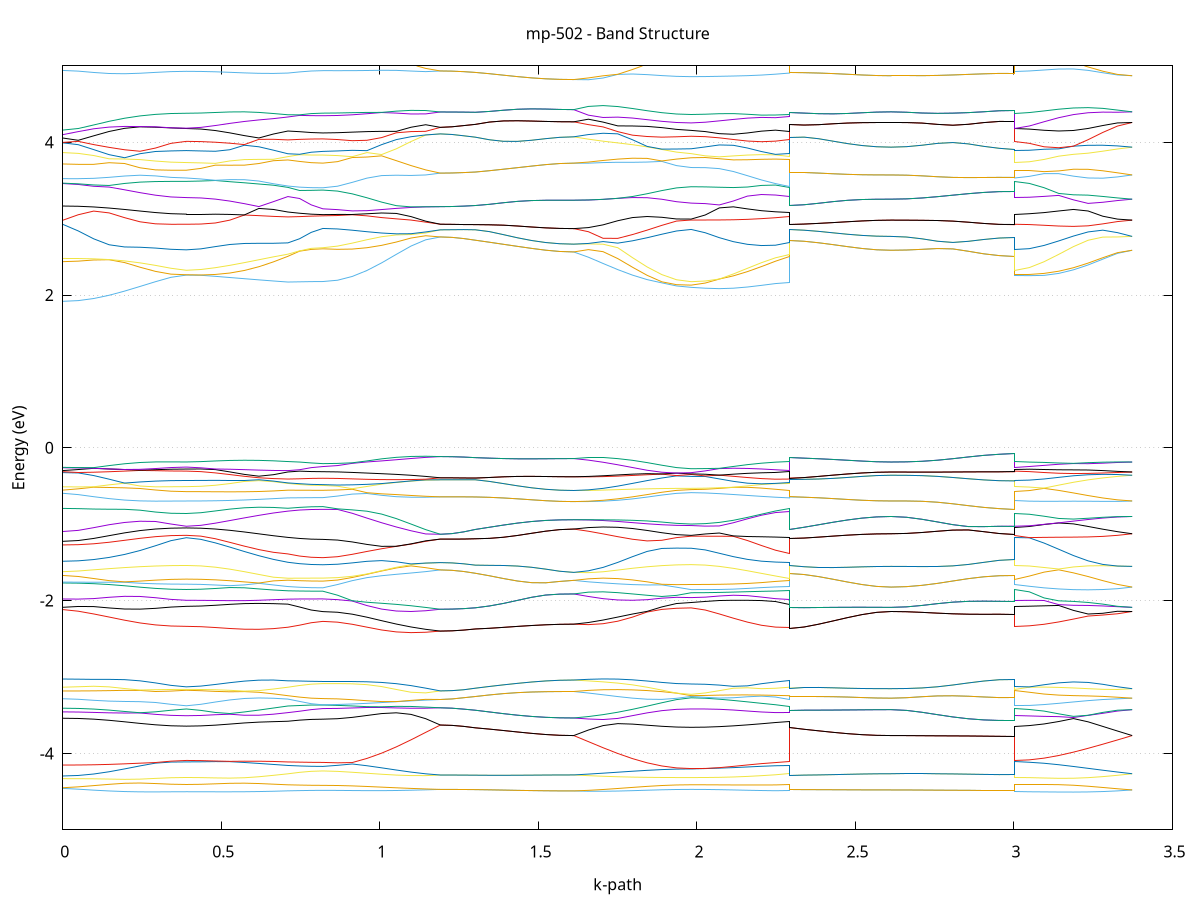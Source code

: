set title 'mp-502 - Band Structure'
set xlabel 'k-path'
set ylabel 'Energy (eV)'
set grid y
set yrange [-5:5]
set terminal png size 800,600
set output 'mp-502_bands_gnuplot.png'
plot '-' using 1:2 with lines notitle, '-' using 1:2 with lines notitle, '-' using 1:2 with lines notitle, '-' using 1:2 with lines notitle, '-' using 1:2 with lines notitle, '-' using 1:2 with lines notitle, '-' using 1:2 with lines notitle, '-' using 1:2 with lines notitle, '-' using 1:2 with lines notitle, '-' using 1:2 with lines notitle, '-' using 1:2 with lines notitle, '-' using 1:2 with lines notitle, '-' using 1:2 with lines notitle, '-' using 1:2 with lines notitle, '-' using 1:2 with lines notitle, '-' using 1:2 with lines notitle, '-' using 1:2 with lines notitle, '-' using 1:2 with lines notitle, '-' using 1:2 with lines notitle, '-' using 1:2 with lines notitle, '-' using 1:2 with lines notitle, '-' using 1:2 with lines notitle, '-' using 1:2 with lines notitle, '-' using 1:2 with lines notitle, '-' using 1:2 with lines notitle, '-' using 1:2 with lines notitle, '-' using 1:2 with lines notitle, '-' using 1:2 with lines notitle, '-' using 1:2 with lines notitle, '-' using 1:2 with lines notitle, '-' using 1:2 with lines notitle, '-' using 1:2 with lines notitle, '-' using 1:2 with lines notitle, '-' using 1:2 with lines notitle, '-' using 1:2 with lines notitle, '-' using 1:2 with lines notitle, '-' using 1:2 with lines notitle, '-' using 1:2 with lines notitle, '-' using 1:2 with lines notitle, '-' using 1:2 with lines notitle, '-' using 1:2 with lines notitle, '-' using 1:2 with lines notitle, '-' using 1:2 with lines notitle, '-' using 1:2 with lines notitle, '-' using 1:2 with lines notitle, '-' using 1:2 with lines notitle, '-' using 1:2 with lines notitle, '-' using 1:2 with lines notitle, '-' using 1:2 with lines notitle, '-' using 1:2 with lines notitle, '-' using 1:2 with lines notitle, '-' using 1:2 with lines notitle, '-' using 1:2 with lines notitle, '-' using 1:2 with lines notitle, '-' using 1:2 with lines notitle, '-' using 1:2 with lines notitle, '-' using 1:2 with lines notitle, '-' using 1:2 with lines notitle, '-' using 1:2 with lines notitle, '-' using 1:2 with lines notitle, '-' using 1:2 with lines notitle, '-' using 1:2 with lines notitle, '-' using 1:2 with lines notitle, '-' using 1:2 with lines notitle, '-' using 1:2 with lines notitle, '-' using 1:2 with lines notitle, '-' using 1:2 with lines notitle, '-' using 1:2 with lines notitle, '-' using 1:2 with lines notitle, '-' using 1:2 with lines notitle, '-' using 1:2 with lines notitle, '-' using 1:2 with lines notitle, '-' using 1:2 with lines notitle, '-' using 1:2 with lines notitle, '-' using 1:2 with lines notitle, '-' using 1:2 with lines notitle, '-' using 1:2 with lines notitle, '-' using 1:2 with lines notitle, '-' using 1:2 with lines notitle, '-' using 1:2 with lines notitle, '-' using 1:2 with lines notitle, '-' using 1:2 with lines notitle, '-' using 1:2 with lines notitle, '-' using 1:2 with lines notitle, '-' using 1:2 with lines notitle, '-' using 1:2 with lines notitle, '-' using 1:2 with lines notitle, '-' using 1:2 with lines notitle, '-' using 1:2 with lines notitle, '-' using 1:2 with lines notitle, '-' using 1:2 with lines notitle, '-' using 1:2 with lines notitle, '-' using 1:2 with lines notitle, '-' using 1:2 with lines notitle, '-' using 1:2 with lines notitle, '-' using 1:2 with lines notitle, '-' using 1:2 with lines notitle, '-' using 1:2 with lines notitle, '-' using 1:2 with lines notitle, '-' using 1:2 with lines notitle, '-' using 1:2 with lines notitle, '-' using 1:2 with lines notitle, '-' using 1:2 with lines notitle, '-' using 1:2 with lines notitle, '-' using 1:2 with lines notitle, '-' using 1:2 with lines notitle, '-' using 1:2 with lines notitle, '-' using 1:2 with lines notitle, '-' using 1:2 with lines notitle, '-' using 1:2 with lines notitle, '-' using 1:2 with lines notitle, '-' using 1:2 with lines notitle, '-' using 1:2 with lines notitle, '-' using 1:2 with lines notitle, '-' using 1:2 with lines notitle, '-' using 1:2 with lines notitle, '-' using 1:2 with lines notitle, '-' using 1:2 with lines notitle, '-' using 1:2 with lines notitle, '-' using 1:2 with lines notitle, '-' using 1:2 with lines notitle, '-' using 1:2 with lines notitle, '-' using 1:2 with lines notitle, '-' using 1:2 with lines notitle, '-' using 1:2 with lines notitle, '-' using 1:2 with lines notitle, '-' using 1:2 with lines notitle, '-' using 1:2 with lines notitle
0.000000 -14.363490
0.048711 -14.361590
0.097422 -14.356190
0.146132 -14.347390
0.194843 -14.335890
0.243554 -14.322390
0.292265 -14.308490
0.340975 -14.296890
0.389686 -14.292090
0.389686 -14.292090
0.435444 -14.292290
0.481202 -14.292890
0.526960 -14.293990
0.572718 -14.295590
0.618476 -14.297690
0.664234 -14.300490
0.709992 -14.303690
0.709992 -14.303690
0.746763 -14.306190
0.783534 -14.307890
0.820305 -14.308490
0.820305 -14.308490
0.866629 -14.307090
0.912952 -14.302990
0.959275 -14.296290
1.005599 -14.287390
1.051922 -14.276690
1.098245 -14.264790
1.144569 -14.251990
1.190892 -14.239090
1.190892 -14.239090
1.227663 -14.239090
1.264434 -14.239290
1.301206 -14.239590
1.301206 -14.239590
1.345521 -14.240390
1.389836 -14.241590
1.434151 -14.242990
1.478466 -14.244390
1.522781 -14.245590
1.567097 -14.246390
1.611412 -14.246590
1.611412 -14.246590
1.657735 -14.259590
1.704058 -14.272390
1.750382 -14.284590
1.796705 -14.295490
1.843028 -14.304490
1.889352 -14.311290
1.935675 -14.315490
1.981998 -14.316990
1.981998 -14.316990
2.026314 -14.316290
2.070629 -14.314490
2.114944 -14.311890
2.159259 -14.308790
2.203574 -14.305990
2.247889 -14.304090
2.292205 -14.303690
2.292205 -14.239590
2.337963 -14.239590
2.383721 -14.239890
2.429478 -14.240290
2.475236 -14.240790
2.520994 -14.241190
2.566752 -14.241490
2.612510 -14.241590
2.612510 -14.241590
2.661221 -14.242090
2.709932 -14.243490
2.758643 -14.245690
2.807353 -14.248190
2.856064 -14.250690
2.904775 -14.252790
2.953486 -14.254190
3.002196 -14.254690
3.002196 -14.292090
3.048520 -14.290990
3.094843 -14.287690
3.141166 -14.282490
3.187490 -14.275690
3.233813 -14.267690
3.280136 -14.258990
3.326460 -14.250090
3.372783 -14.241590
e
0.000000 -14.138590
0.048711 -14.140390
0.097422 -14.145890
0.146132 -14.154690
0.194843 -14.166290
0.243554 -14.179790
0.292265 -14.193690
0.340975 -14.205290
0.389686 -14.210190
0.389686 -14.210190
0.435444 -14.209690
0.481202 -14.207990
0.526960 -14.205290
0.572718 -14.201790
0.618476 -14.197590
0.664234 -14.192990
0.709992 -14.188090
0.709992 -14.188090
0.746763 -14.183890
0.783534 -14.180990
0.820305 -14.179990
0.820305 -14.179990
0.866629 -14.180990
0.912952 -14.183990
0.959275 -14.188990
1.005599 -14.195890
1.051922 -14.204590
1.098245 -14.214890
1.144569 -14.226590
1.190892 -14.239090
1.190892 -14.239090
1.227663 -14.239090
1.264434 -14.239290
1.301206 -14.239590
1.301206 -14.239590
1.345521 -14.240390
1.389836 -14.241590
1.434151 -14.242990
1.478466 -14.244390
1.522781 -14.245590
1.567097 -14.246390
1.611412 -14.246590
1.611412 -14.246590
1.657735 -14.234190
1.704058 -14.222690
1.750382 -14.212590
1.796705 -14.204190
1.843028 -14.197590
1.889352 -14.192890
1.935675 -14.190090
1.981998 -14.189090
1.981998 -14.189090
2.026314 -14.189290
2.070629 -14.189690
2.114944 -14.190190
2.159259 -14.190590
2.203574 -14.190690
2.247889 -14.189890
2.292205 -14.188090
2.292205 -14.239590
2.337963 -14.239590
2.383721 -14.239890
2.429478 -14.240290
2.475236 -14.240790
2.520994 -14.241190
2.566752 -14.241490
2.612510 -14.241590
2.612510 -14.241590
2.661221 -14.242090
2.709932 -14.243490
2.758643 -14.245690
2.807353 -14.248190
2.856064 -14.250690
2.904775 -14.252790
2.953486 -14.254190
3.002196 -14.254690
3.002196 -14.210190
3.048520 -14.210590
3.094843 -14.211790
3.141166 -14.213890
3.187490 -14.217090
3.233813 -14.221490
3.280136 -14.226990
3.326460 -14.233790
3.372783 -14.241590
e
0.000000 -13.293090
0.048711 -13.291590
0.097422 -13.287090
0.146132 -13.279790
0.194843 -13.269990
0.243554 -13.258190
0.292265 -13.245090
0.340975 -13.232390
0.389686 -13.225790
0.389686 -13.225790
0.435444 -13.225890
0.481202 -13.226290
0.526960 -13.226990
0.572718 -13.228090
0.618476 -13.229690
0.664234 -13.231990
0.709992 -13.234790
0.709992 -13.234790
0.746763 -13.236890
0.783534 -13.238290
0.820305 -13.238790
0.820305 -13.238790
0.866629 -13.238890
0.912952 -13.238890
0.959275 -13.238690
1.005599 -13.237890
1.051922 -13.236090
1.098245 -13.232990
1.144569 -13.228290
1.190892 -13.222190
1.190892 -13.222190
1.227663 -13.222590
1.264434 -13.224090
1.301206 -13.226090
1.301206 -13.226090
1.345521 -13.227290
1.389836 -13.228490
1.434151 -13.229590
1.478466 -13.230590
1.522781 -13.231290
1.567097 -13.231790
1.611412 -13.231990
1.611412 -13.231990
1.657735 -13.239490
1.704058 -13.244990
1.750382 -13.248390
1.796705 -13.249990
1.843028 -13.250390
1.889352 -13.250090
1.935675 -13.249590
1.981998 -13.249390
1.981998 -13.249390
2.026314 -13.248790
2.070629 -13.247190
2.114944 -13.244590
2.159259 -13.241390
2.203574 -13.238190
2.247889 -13.235690
2.292205 -13.234790
2.292205 -13.226090
2.337963 -13.228690
2.383721 -13.231590
2.429478 -13.234490
2.475236 -13.237090
2.520994 -13.239190
2.566752 -13.240490
2.612510 -13.240990
2.612510 -13.240990
2.661221 -13.239890
2.709932 -13.236990
2.758643 -13.232590
2.807353 -13.227490
2.856064 -13.222290
2.904775 -13.217990
2.953486 -13.215190
3.002196 -13.214090
3.002196 -13.225790
3.048520 -13.226690
3.094843 -13.229190
3.141166 -13.232890
3.187490 -13.236890
3.233813 -13.240390
3.280136 -13.242690
3.326460 -13.242990
3.372783 -13.240990
e
0.000000 -13.121390
0.048711 -13.123090
0.097422 -13.127990
0.146132 -13.135890
0.194843 -13.146390
0.243554 -13.158990
0.292265 -13.172690
0.340975 -13.185790
0.389686 -13.192690
0.389686 -13.192690
0.435444 -13.192190
0.481202 -13.190890
0.526960 -13.188890
0.572718 -13.185990
0.618476 -13.182690
0.664234 -13.178790
0.709992 -13.174690
0.709992 -13.174690
0.746763 -13.171890
0.783534 -13.169990
0.820305 -13.169290
0.820305 -13.169290
0.866629 -13.170690
0.912952 -13.174590
0.959275 -13.180790
1.005599 -13.188490
1.051922 -13.197190
1.098245 -13.206090
1.144569 -13.214590
1.190892 -13.222190
1.190892 -13.222190
1.227663 -13.222590
1.264434 -13.224090
1.301206 -13.226090
1.301206 -13.226090
1.345521 -13.227290
1.389836 -13.228490
1.434151 -13.229590
1.478466 -13.230590
1.522781 -13.231290
1.567097 -13.231790
1.611412 -13.231990
1.611412 -13.231990
1.657735 -13.222490
1.704058 -13.211690
1.750382 -13.200190
1.796705 -13.188890
1.843028 -13.178690
1.889352 -13.170590
1.935675 -13.165290
1.981998 -13.163490
1.981998 -13.163490
2.026314 -13.163990
2.070629 -13.165290
2.114944 -13.167390
2.159259 -13.169890
2.203574 -13.172390
2.247889 -13.174290
2.292205 -13.174690
2.292205 -13.226090
2.337963 -13.228690
2.383721 -13.231590
2.429478 -13.234490
2.475236 -13.237090
2.520994 -13.239190
2.566752 -13.240490
2.612510 -13.240990
2.612510 -13.240990
2.661221 -13.239890
2.709932 -13.236990
2.758643 -13.232590
2.807353 -13.227490
2.856064 -13.222290
2.904775 -13.217990
2.953486 -13.215190
3.002196 -13.214090
3.002196 -13.192690
3.048520 -13.194290
3.094843 -13.198790
3.141166 -13.205590
3.187490 -13.213790
3.233813 -13.222290
3.280136 -13.230190
3.326460 -13.236590
3.372783 -13.240990
e
0.000000 -12.805290
0.048711 -12.804790
0.097422 -12.803590
0.146132 -12.801990
0.194843 -12.800590
0.243554 -12.800290
0.292265 -12.801090
0.340975 -12.802090
0.389686 -12.802490
0.389686 -12.802490
0.435444 -12.806690
0.481202 -12.815690
0.526960 -12.826390
0.572718 -12.836990
0.618476 -12.846290
0.664234 -12.853690
0.709992 -12.858390
0.709992 -12.858390
0.746763 -12.861390
0.783534 -12.863190
0.820305 -12.863790
0.820305 -12.863790
0.866629 -12.862290
0.912952 -12.857890
0.959275 -12.850790
1.005599 -12.841390
1.051922 -12.830190
1.098245 -12.818090
1.144569 -12.805990
1.190892 -12.795290
1.190892 -12.795290
1.227663 -12.795090
1.264434 -12.794490
1.301206 -12.793490
1.301206 -12.793490
1.345521 -12.792290
1.389836 -12.790390
1.434151 -12.788290
1.478466 -12.785990
1.522781 -12.784090
1.567097 -12.782890
1.611412 -12.782390
1.611412 -12.782390
1.657735 -12.788590
1.704058 -12.795190
1.750382 -12.801890
1.796705 -12.808290
1.843028 -12.813790
1.889352 -12.818090
1.935675 -12.820790
1.981998 -12.821690
1.981998 -12.821690
2.026314 -12.823490
2.070629 -12.828490
2.114944 -12.835390
2.159259 -12.842890
2.203574 -12.849790
2.247889 -12.855090
2.292205 -12.858390
2.292205 -12.793490
2.337963 -12.792390
2.383721 -12.790790
2.429478 -12.788890
2.475236 -12.786990
2.520994 -12.785290
2.566752 -12.784190
2.612510 -12.783890
2.612510 -12.783890
2.661221 -12.783790
2.709932 -12.783490
2.758643 -12.783090
2.807353 -12.782590
2.856064 -12.781990
2.904775 -12.781490
2.953486 -12.781190
3.002196 -12.781090
3.002196 -12.802490
3.048520 -12.801990
3.094843 -12.800590
3.141166 -12.798390
3.187490 -12.795490
3.233813 -12.792390
3.280136 -12.789190
3.326460 -12.786290
3.372783 -12.783890
e
0.000000 -12.781590
0.048711 -12.782090
0.097422 -12.783690
0.146132 -12.785890
0.194843 -12.787790
0.243554 -12.788590
0.292265 -12.788090
0.340975 -12.787290
0.389686 -12.786990
0.389686 -12.786990
0.435444 -12.785390
0.481202 -12.783690
0.526960 -12.783690
0.572718 -12.785390
0.618476 -12.788190
0.664234 -12.791390
0.709992 -12.794590
0.709992 -12.794590
0.746763 -12.799290
0.783534 -12.802390
0.820305 -12.803490
0.820305 -12.803490
0.866629 -12.802190
0.912952 -12.798590
0.959275 -12.793390
1.005599 -12.787990
1.051922 -12.784090
1.098245 -12.783590
1.144569 -12.787390
1.190892 -12.795290
1.190892 -12.795290
1.227663 -12.795090
1.264434 -12.794490
1.301206 -12.793490
1.301206 -12.793490
1.345521 -12.792290
1.389836 -12.790390
1.434151 -12.788290
1.478466 -12.785990
1.522781 -12.784090
1.567097 -12.782890
1.611412 -12.782390
1.611412 -12.782390
1.657735 -12.777090
1.704058 -12.772790
1.750382 -12.769790
1.796705 -12.767890
1.843028 -12.766990
1.889352 -12.766790
1.935675 -12.766790
1.981998 -12.766890
1.981998 -12.766890
2.026314 -12.767390
2.070629 -12.769190
2.114944 -12.772490
2.159259 -12.777190
2.203574 -12.782990
2.247889 -12.788990
2.292205 -12.794590
2.292205 -12.793490
2.337963 -12.792390
2.383721 -12.790790
2.429478 -12.788890
2.475236 -12.786990
2.520994 -12.785290
2.566752 -12.784190
2.612510 -12.783890
2.612510 -12.783890
2.661221 -12.783790
2.709932 -12.783490
2.758643 -12.783090
2.807353 -12.782590
2.856064 -12.781990
2.904775 -12.781490
2.953486 -12.781190
3.002196 -12.781090
3.002196 -12.786990
3.048520 -12.786590
3.094843 -12.785390
3.141166 -12.783790
3.187490 -12.782390
3.233813 -12.781490
3.280136 -12.781390
3.326460 -12.782190
3.372783 -12.783890
e
0.000000 -12.599790
0.048711 -12.601790
0.097422 -12.606890
0.146132 -12.613990
0.194843 -12.621690
0.243554 -12.628690
0.292265 -12.634290
0.340975 -12.637890
0.389686 -12.639090
0.389686 -12.639090
0.435444 -12.637290
0.481202 -12.632090
0.526960 -12.624690
0.572718 -12.616290
0.618476 -12.607990
0.664234 -12.600890
0.709992 -12.595490
0.709992 -12.595490
0.746763 -12.593390
0.783534 -12.592090
0.820305 -12.591590
0.820305 -12.591590
0.866629 -12.592790
0.912952 -12.596090
0.959275 -12.600590
1.005599 -12.604890
1.051922 -12.607190
1.098245 -12.605290
1.144569 -12.598390
1.190892 -12.586490
1.190892 -12.586490
1.227663 -12.585590
1.264434 -12.583190
1.301206 -12.579390
1.301206 -12.579390
1.345521 -12.574790
1.389836 -12.569290
1.434151 -12.563490
1.478466 -12.558090
1.522781 -12.553690
1.567097 -12.550790
1.611412 -12.549790
1.611412 -12.549790
1.657735 -12.557890
1.704058 -12.566090
1.750382 -12.573690
1.796705 -12.580590
1.843028 -12.586190
1.889352 -12.590390
1.935675 -12.592990
1.981998 -12.593890
1.981998 -12.593890
2.026314 -12.593890
2.070629 -12.593990
2.114944 -12.594090
2.159259 -12.594290
2.203574 -12.594590
2.247889 -12.595090
2.292205 -12.595490
2.292205 -12.579390
2.337963 -12.576290
2.383721 -12.572690
2.429478 -12.568890
2.475236 -12.565390
2.520994 -12.562490
2.566752 -12.560690
2.612510 -12.560090
2.612510 -12.560090
2.661221 -12.560090
2.709932 -12.560190
2.758643 -12.560290
2.807353 -12.560390
2.856064 -12.560590
2.904775 -12.560690
2.953486 -12.560790
3.002196 -12.560790
3.002196 -12.639090
3.048520 -12.637590
3.094843 -12.632890
3.141166 -12.625290
3.187490 -12.615190
3.233813 -12.602990
3.280136 -12.589190
3.326460 -12.574690
3.372783 -12.560090
e
0.000000 -12.507290
0.048711 -12.506290
0.097422 -12.503890
0.146132 -12.500790
0.194843 -12.497990
0.243554 -12.495890
0.292265 -12.494490
0.340975 -12.493790
0.389686 -12.493490
0.389686 -12.493490
0.435444 -12.493290
0.481202 -12.492590
0.526960 -12.491690
0.572718 -12.490490
0.618476 -12.489390
0.664234 -12.488390
0.709992 -12.487590
0.709992 -12.487590
0.746763 -12.485490
0.783534 -12.484090
0.820305 -12.483590
0.820305 -12.483590
0.866629 -12.485990
0.912952 -12.493090
0.959275 -12.504190
1.005599 -12.518690
1.051922 -12.535490
1.098245 -12.553390
1.144569 -12.570890
1.190892 -12.586490
1.190892 -12.586490
1.227663 -12.585590
1.264434 -12.583190
1.301206 -12.579390
1.301206 -12.579390
1.345521 -12.574790
1.389836 -12.569290
1.434151 -12.563490
1.478466 -12.558090
1.522781 -12.553690
1.567097 -12.550790
1.611412 -12.549790
1.611412 -12.549790
1.657735 -12.541890
1.704058 -12.534590
1.750382 -12.528290
1.796705 -12.522890
1.843028 -12.518690
1.889352 -12.515590
1.935675 -12.513790
1.981998 -12.513190
1.981998 -12.513190
2.026314 -12.512290
2.070629 -12.509590
2.114944 -12.505590
2.159259 -12.500790
2.203574 -12.495790
2.247889 -12.491290
2.292205 -12.487590
2.292205 -12.579390
2.337963 -12.576290
2.383721 -12.572690
2.429478 -12.568890
2.475236 -12.565390
2.520994 -12.562490
2.566752 -12.560690
2.612510 -12.560090
2.612510 -12.560090
2.661221 -12.560090
2.709932 -12.560190
2.758643 -12.560290
2.807353 -12.560390
2.856064 -12.560590
2.904775 -12.560690
2.953486 -12.560790
3.002196 -12.560790
3.002196 -12.493490
3.048520 -12.494690
3.094843 -12.497990
3.141166 -12.503590
3.187490 -12.511290
3.233813 -12.521090
3.280136 -12.532790
3.326460 -12.545890
3.372783 -12.560090
e
0.000000 -11.778990
0.048711 -11.778790
0.097422 -11.778290
0.146132 -11.777490
0.194843 -11.776490
0.243554 -11.775490
0.292265 -11.774490
0.340975 -11.773890
0.389686 -11.773590
0.389686 -11.773590
0.435444 -11.776190
0.481202 -11.782190
0.526960 -11.789290
0.572718 -11.796190
0.618476 -11.802190
0.664234 -11.806690
0.709992 -11.809290
0.709992 -11.809290
0.746763 -11.810190
0.783534 -11.810790
0.820305 -11.810990
0.820305 -11.810990
0.866629 -11.809890
0.912952 -11.806690
0.959275 -11.801690
1.005599 -11.795190
1.051922 -11.787790
1.098245 -11.779990
1.144569 -11.772190
1.190892 -11.764890
1.190892 -11.764890
1.227663 -11.765190
1.264434 -11.766090
1.301206 -11.767390
1.301206 -11.767390
1.345521 -11.769390
1.389836 -11.771790
1.434151 -11.774490
1.478466 -11.777090
1.522781 -11.779290
1.567097 -11.780690
1.611412 -11.781190
1.611412 -11.781190
1.657735 -11.785390
1.704058 -11.788390
1.750382 -11.790490
1.796705 -11.791690
1.843028 -11.792290
1.889352 -11.792390
1.935675 -11.792390
1.981998 -11.792390
1.981998 -11.792390
2.026314 -11.793290
2.070629 -11.795890
2.114944 -11.799390
2.159259 -11.802990
2.203574 -11.806190
2.247889 -11.808390
2.292205 -11.809290
2.292205 -11.767390
2.337963 -11.768190
2.383721 -11.769090
2.429478 -11.770190
2.475236 -11.771190
2.520994 -11.771990
2.566752 -11.772490
2.612510 -11.772690
2.612510 -11.772690
2.661221 -11.772590
2.709932 -11.772390
2.758643 -11.772090
2.807353 -11.771790
2.856064 -11.771390
2.904775 -11.771190
2.953486 -11.770990
3.002196 -11.770890
3.002196 -11.773590
3.048520 -11.773790
3.094843 -11.774290
3.141166 -11.774890
3.187490 -11.775490
3.233813 -11.775790
3.280136 -11.775490
3.326460 -11.774490
3.372783 -11.772690
e
0.000000 -11.744690
0.048711 -11.744890
0.097422 -11.745590
0.146132 -11.746590
0.194843 -11.747890
0.243554 -11.749190
0.292265 -11.750390
0.340975 -11.751190
0.389686 -11.751490
0.389686 -11.751490
0.435444 -11.749790
0.481202 -11.746190
0.526960 -11.742790
0.572718 -11.740190
0.618476 -11.738690
0.664234 -11.738190
0.709992 -11.738590
0.709992 -11.738590
0.746763 -11.739390
0.783534 -11.739990
0.820305 -11.740190
0.820305 -11.740190
0.866629 -11.740390
0.912952 -11.741290
0.959275 -11.742790
1.005599 -11.745090
1.051922 -11.748390
1.098245 -11.752790
1.144569 -11.758390
1.190892 -11.764890
1.190892 -11.764890
1.227663 -11.765190
1.264434 -11.766090
1.301206 -11.767390
1.301206 -11.767390
1.345521 -11.769390
1.389836 -11.771790
1.434151 -11.774490
1.478466 -11.777090
1.522781 -11.779290
1.567097 -11.780690
1.611412 -11.781190
1.611412 -11.781190
1.657735 -11.776190
1.704058 -11.770490
1.750382 -11.764590
1.796705 -11.758790
1.843028 -11.753590
1.889352 -11.749590
1.935675 -11.746990
1.981998 -11.746090
1.981998 -11.746090
2.026314 -11.745490
2.070629 -11.743890
2.114944 -11.741990
2.159259 -11.740190
2.203574 -11.738990
2.247889 -11.738390
2.292205 -11.738590
2.292205 -11.767390
2.337963 -11.768190
2.383721 -11.769090
2.429478 -11.770190
2.475236 -11.771190
2.520994 -11.771990
2.566752 -11.772490
2.612510 -11.772690
2.612510 -11.772690
2.661221 -11.772590
2.709932 -11.772390
2.758643 -11.772090
2.807353 -11.771790
2.856064 -11.771390
2.904775 -11.771190
2.953486 -11.770990
3.002196 -11.770890
3.002196 -11.751490
3.048520 -11.752090
3.094843 -11.753890
3.141166 -11.756490
3.187490 -11.759790
3.233813 -11.763390
3.280136 -11.766990
3.326460 -11.770090
3.372783 -11.772690
e
0.000000 -10.366390
0.048711 -10.363690
0.097422 -10.355990
0.146132 -10.344190
0.194843 -10.329690
0.243554 -10.314590
0.292265 -10.301090
0.340975 -10.291590
0.389686 -10.288190
0.389686 -10.288190
0.435444 -10.288690
0.481202 -10.290090
0.526960 -10.292290
0.572718 -10.295290
0.618476 -10.298790
0.664234 -10.302790
0.709992 -10.306990
0.709992 -10.306990
0.746763 -10.309590
0.783534 -10.311290
0.820305 -10.311890
0.820305 -10.311890
0.866629 -10.308890
0.912952 -10.299990
0.959275 -10.285990
1.005599 -10.267890
1.051922 -10.246990
1.098245 -10.224590
1.144569 -10.201890
1.190892 -10.179990
1.190892 -10.179990
1.227663 -10.180090
1.264434 -10.180590
1.301206 -10.181590
1.301206 -10.181590
1.345521 -10.185690
1.389836 -10.191290
1.434151 -10.197690
1.478466 -10.203790
1.522781 -10.208990
1.567097 -10.212390
1.611412 -10.213490
1.611412 -10.213490
1.657735 -10.230390
1.704058 -10.248490
1.750382 -10.266890
1.796705 -10.284290
1.843028 -10.299590
1.889352 -10.311490
1.935675 -10.319090
1.981998 -10.321690
1.981998 -10.321690
2.026314 -10.320990
2.070629 -10.319090
2.114944 -10.316190
2.159259 -10.312890
2.203574 -10.309890
2.247889 -10.307790
2.292205 -10.306990
2.292205 -10.181590
2.337963 -10.180190
2.383721 -10.179190
2.429478 -10.178390
2.475236 -10.177790
2.520994 -10.177490
2.566752 -10.177290
2.612510 -10.177190
2.612510 -10.177190
2.661221 -10.179090
2.709932 -10.184590
2.758643 -10.192690
2.807353 -10.202190
2.856064 -10.211690
2.904775 -10.219690
2.953486 -10.224990
3.002196 -10.226890
3.002196 -10.288190
3.048520 -10.285590
3.094843 -10.277790
3.141166 -10.265490
3.187490 -10.249890
3.233813 -10.231890
3.280136 -10.213090
3.326460 -10.194490
3.372783 -10.177190
e
0.000000 -10.108590
0.048711 -10.108790
0.097422 -10.109190
0.146132 -10.110190
0.194843 -10.111790
0.243554 -10.114090
0.292265 -10.116590
0.340975 -10.118790
0.389686 -10.119590
0.389686 -10.119590
0.435444 -10.119190
0.481202 -10.117890
0.526960 -10.115890
0.572718 -10.113190
0.618476 -10.110190
0.664234 -10.106790
0.709992 -10.103490
0.709992 -10.103490
0.746763 -10.097090
0.783534 -10.092990
0.820305 -10.091590
0.820305 -10.091590
0.866629 -10.092990
0.912952 -10.097090
0.959275 -10.103990
1.005599 -10.113690
1.051922 -10.126290
1.098245 -10.141690
1.144569 -10.159690
1.190892 -10.179990
1.190892 -10.179990
1.227663 -10.180090
1.264434 -10.180590
1.301206 -10.181590
1.301206 -10.181590
1.345521 -10.185690
1.389836 -10.191290
1.434151 -10.197690
1.478466 -10.203790
1.522781 -10.208990
1.567097 -10.212390
1.611412 -10.213490
1.611412 -10.213490
1.657735 -10.198590
1.704058 -10.186090
1.750382 -10.176190
1.796705 -10.168590
1.843028 -10.163190
1.889352 -10.159690
1.935675 -10.157790
1.981998 -10.157190
1.981998 -10.157190
2.026314 -10.155390
2.070629 -10.150390
2.114944 -10.142590
2.159259 -10.132990
2.203574 -10.122490
2.247889 -10.112290
2.292205 -10.103490
2.292205 -10.181590
2.337963 -10.180190
2.383721 -10.179190
2.429478 -10.178390
2.475236 -10.177790
2.520994 -10.177490
2.566752 -10.177290
2.612510 -10.177190
2.612510 -10.177190
2.661221 -10.179090
2.709932 -10.184590
2.758643 -10.192690
2.807353 -10.202190
2.856064 -10.211690
2.904775 -10.219690
2.953486 -10.224990
3.002196 -10.226890
3.002196 -10.119590
3.048520 -10.120290
3.094843 -10.122290
3.141166 -10.125790
3.187490 -10.131290
3.233813 -10.138990
3.280136 -10.149190
3.326460 -10.161990
3.372783 -10.177190
e
0.000000 -9.347190
0.048711 -9.348790
0.097422 -9.353290
0.146132 -9.359390
0.194843 -9.365990
0.243554 -9.371990
0.292265 -9.376790
0.340975 -9.379790
0.389686 -9.380790
0.389686 -9.380790
0.435444 -9.379490
0.481202 -9.375490
0.526960 -9.369490
0.572718 -9.362190
0.618476 -9.354590
0.664234 -9.348090
0.709992 -9.343690
0.709992 -9.343690
0.746763 -9.345390
0.783534 -9.346490
0.820305 -9.346890
0.820305 -9.346890
0.866629 -9.345590
0.912952 -9.341890
0.959275 -9.335390
1.005599 -9.326290
1.051922 -9.314290
1.098245 -9.299790
1.144569 -9.282890
1.190892 -9.264290
1.190892 -9.264290
1.227663 -9.264490
1.264434 -9.265190
1.301206 -9.266290
1.301206 -9.266290
1.345521 -9.266790
1.389836 -9.267490
1.434151 -9.268190
1.478466 -9.268890
1.522781 -9.269390
1.567097 -9.269790
1.611412 -9.269990
1.611412 -9.269990
1.657735 -9.276290
1.704058 -9.281490
1.750382 -9.285490
1.796705 -9.288090
1.843028 -9.289790
1.889352 -9.290590
1.935675 -9.290990
1.981998 -9.291090
1.981998 -9.291090
2.026314 -9.293990
2.070629 -9.301290
2.114944 -9.310590
2.159259 -9.320090
2.203574 -9.329090
2.247889 -9.336990
2.292205 -9.343690
2.292205 -9.266290
2.337963 -9.267690
2.383721 -9.269490
2.429478 -9.271390
2.475236 -9.273190
2.520994 -9.274590
2.566752 -9.275590
2.612510 -9.275890
2.612510 -9.275890
2.661221 -9.275390
2.709932 -9.274090
2.758643 -9.272090
2.807353 -9.269790
2.856064 -9.267490
2.904775 -9.265590
2.953486 -9.264390
3.002196 -9.263890
3.002196 -9.380790
3.048520 -9.379090
3.094843 -9.373990
3.141166 -9.365490
3.187490 -9.353490
3.233813 -9.338190
3.280136 -9.319790
3.326460 -9.298890
3.372783 -9.275890
e
0.000000 -9.189690
0.048711 -9.187490
0.097422 -9.181490
0.146132 -9.173090
0.194843 -9.163790
0.243554 -9.155090
0.292265 -9.148090
0.340975 -9.143590
0.389686 -9.141990
0.389686 -9.141990
0.435444 -9.142690
0.481202 -9.144790
0.526960 -9.148090
0.572718 -9.152090
0.618476 -9.156290
0.664234 -9.159990
0.709992 -9.162490
0.709992 -9.162490
0.746763 -9.159690
0.783534 -9.157990
0.820305 -9.157390
0.820305 -9.157390
0.866629 -9.159590
0.912952 -9.165990
0.959275 -9.176390
1.005599 -9.190190
1.051922 -9.206790
1.098245 -9.225290
1.144569 -9.244790
1.190892 -9.264290
1.190892 -9.264290
1.227663 -9.264490
1.264434 -9.265190
1.301206 -9.266290
1.301206 -9.266290
1.345521 -9.266790
1.389836 -9.267490
1.434151 -9.268190
1.478466 -9.268890
1.522781 -9.269390
1.567097 -9.269790
1.611412 -9.269990
1.611412 -9.269990
1.657735 -9.262690
1.704058 -9.254990
1.750382 -9.247290
1.796705 -9.240090
1.843028 -9.233890
1.889352 -9.228990
1.935675 -9.225990
1.981998 -9.224890
1.981998 -9.224890
2.026314 -9.221590
2.070629 -9.213090
2.114944 -9.202190
2.159259 -9.190690
2.203574 -9.179690
2.247889 -9.170090
2.292205 -9.162490
2.292205 -9.266290
2.337963 -9.267690
2.383721 -9.269490
2.429478 -9.271390
2.475236 -9.273190
2.520994 -9.274590
2.566752 -9.275590
2.612510 -9.275890
2.612510 -9.275890
2.661221 -9.275390
2.709932 -9.274090
2.758643 -9.272090
2.807353 -9.269790
2.856064 -9.267490
2.904775 -9.265590
2.953486 -9.264390
3.002196 -9.263890
3.002196 -9.141990
3.048520 -9.144790
3.094843 -9.153090
3.141166 -9.166390
3.187490 -9.183890
3.233813 -9.204690
3.280136 -9.227790
3.326460 -9.251890
3.372783 -9.275890
e
0.000000 -8.166290
0.048711 -8.167290
0.097422 -8.169390
0.146132 -8.171290
0.194843 -8.171890
0.243554 -8.171390
0.292265 -8.169990
0.340975 -8.168590
0.389686 -8.167990
0.389686 -8.167990
0.435444 -8.167490
0.481202 -8.165990
0.526960 -8.163690
0.572718 -8.161090
0.618476 -8.158990
0.664234 -8.159190
0.709992 -8.162890
0.709992 -8.162890
0.746763 -8.165490
0.783534 -8.167090
0.820305 -8.167690
0.820305 -8.167690
0.866629 -8.166690
0.912952 -8.163690
0.959275 -8.158990
1.005599 -8.153090
1.051922 -8.146590
1.098245 -8.139890
1.144569 -8.133690
1.190892 -8.128490
1.190892 -8.128490
1.227663 -8.128590
1.264434 -8.128890
1.301206 -8.129290
1.301206 -8.129290
1.345521 -8.130590
1.389836 -8.131990
1.434151 -8.133390
1.478466 -8.134490
1.522781 -8.135490
1.567097 -8.135990
1.611412 -8.136190
1.611412 -8.136190
1.657735 -8.144090
1.704058 -8.152590
1.750382 -8.161190
1.796705 -8.169390
1.843028 -8.176690
1.889352 -8.182390
1.935675 -8.185990
1.981998 -8.187290
1.981998 -8.187290
2.026314 -8.186590
2.070629 -8.184590
2.114944 -8.181190
2.159259 -8.176390
2.203574 -8.170690
2.247889 -8.165390
2.292205 -8.162890
2.292205 -8.129290
2.337963 -8.128790
2.383721 -8.127890
2.429478 -8.126890
2.475236 -8.125890
2.520994 -8.124990
2.566752 -8.124390
2.612510 -8.124190
2.612510 -8.124190
2.661221 -8.124490
2.709932 -8.125090
2.758643 -8.125990
2.807353 -8.127090
2.856064 -8.128290
2.904775 -8.129190
2.953486 -8.129890
3.002196 -8.130090
3.002196 -8.167990
3.048520 -8.166990
3.094843 -8.163990
3.141166 -8.159290
3.187490 -8.153190
3.233813 -8.146190
3.280136 -8.138690
3.326460 -8.131290
3.372783 -8.124190
e
0.000000 -8.119690
0.048711 -8.117990
0.097422 -8.113790
0.146132 -8.108890
0.194843 -8.104790
0.243554 -8.102190
0.292265 -8.100890
0.340975 -8.100590
0.389686 -8.100590
0.389686 -8.100590
0.435444 -8.101790
0.481202 -8.105290
0.526960 -8.110690
0.572718 -8.116990
0.618476 -8.122890
0.664234 -8.126090
0.709992 -8.125090
0.709992 -8.125090
0.746763 -8.122790
0.783534 -8.121290
0.820305 -8.120790
0.820305 -8.120790
0.866629 -8.120590
0.912952 -8.120190
0.959275 -8.119690
1.005599 -8.119590
1.051922 -8.120090
1.098245 -8.121590
1.144569 -8.124390
1.190892 -8.128490
1.190892 -8.128490
1.227663 -8.128590
1.264434 -8.128890
1.301206 -8.129290
1.301206 -8.129290
1.345521 -8.130590
1.389836 -8.131990
1.434151 -8.133390
1.478466 -8.134490
1.522781 -8.135490
1.567097 -8.135990
1.611412 -8.136190
1.611412 -8.136190
1.657735 -8.129290
1.704058 -8.123590
1.750382 -8.119190
1.796705 -8.116090
1.843028 -8.114090
1.889352 -8.112990
1.935675 -8.112390
1.981998 -8.112290
1.981998 -8.112290
2.026314 -8.112490
2.070629 -8.113390
2.114944 -8.115090
2.159259 -8.117790
2.203574 -8.121190
2.247889 -8.124290
2.292205 -8.125090
2.292205 -8.129290
2.337963 -8.128790
2.383721 -8.127890
2.429478 -8.126890
2.475236 -8.125890
2.520994 -8.124990
2.566752 -8.124390
2.612510 -8.124190
2.612510 -8.124190
2.661221 -8.124490
2.709932 -8.125090
2.758643 -8.125990
2.807353 -8.127090
2.856064 -8.128290
2.904775 -8.129190
2.953486 -8.129890
3.002196 -8.130090
3.002196 -8.100590
3.048520 -8.100790
3.094843 -8.101590
3.141166 -8.102990
3.187490 -8.105290
3.233813 -8.108390
3.280136 -8.112690
3.326460 -8.117990
3.372783 -8.124190
e
0.000000 -7.530390
0.048711 -7.531990
0.097422 -7.536590
0.146132 -7.543290
0.194843 -7.550890
0.243554 -7.558390
0.292265 -7.564490
0.340975 -7.568490
0.389686 -7.569890
0.389686 -7.569890
0.435444 -7.569590
0.481202 -7.568590
0.526960 -7.566990
0.572718 -7.564990
0.618476 -7.562590
0.664234 -7.560090
0.709992 -7.557790
0.709992 -7.557790
0.746763 -7.557490
0.783534 -7.557290
0.820305 -7.557190
0.820305 -7.557190
0.866629 -7.554690
0.912952 -7.546990
0.959275 -7.534790
1.005599 -7.518590
1.051922 -7.499290
1.098245 -7.477790
1.144569 -7.455090
1.190892 -7.432090
1.190892 -7.432090
1.227663 -7.431890
1.264434 -7.431590
1.301206 -7.431090
1.301206 -7.431090
1.345521 -7.425890
1.389836 -7.419390
1.434151 -7.412190
1.478466 -7.405290
1.522781 -7.399690
1.567097 -7.395990
1.611412 -7.394790
1.611412 -7.394790
1.657735 -7.421790
1.704058 -7.448390
1.750382 -7.473390
1.796705 -7.495690
1.843028 -7.514290
1.889352 -7.528290
1.935675 -7.536990
1.981998 -7.539890
1.981998 -7.539890
2.026314 -7.540590
2.070629 -7.542490
2.114944 -7.545390
2.159259 -7.548890
2.203574 -7.552390
2.247889 -7.555590
2.292205 -7.557790
2.292205 -7.431090
2.337963 -7.434890
2.383721 -7.439490
2.429478 -7.444290
2.475236 -7.448790
2.520994 -7.452390
2.566752 -7.454790
2.612510 -7.455590
2.612510 -7.455590
2.661221 -7.454190
2.709932 -7.450290
2.758643 -7.444490
2.807353 -7.437590
2.856064 -7.430690
2.904775 -7.424890
2.953486 -7.420990
3.002196 -7.419590
3.002196 -7.569890
3.048520 -7.567490
3.094843 -7.560390
3.141166 -7.549090
3.187490 -7.534090
3.233813 -7.516290
3.280136 -7.496690
3.326460 -7.476090
3.372783 -7.455590
e
0.000000 -7.329190
0.048711 -7.330490
0.097422 -7.334090
0.146132 -7.339590
0.194843 -7.346190
0.243554 -7.352990
0.292265 -7.358690
0.340975 -7.362590
0.389686 -7.363990
0.389686 -7.363990
0.435444 -7.362390
0.481202 -7.357890
0.526960 -7.351090
0.572718 -7.342890
0.618476 -7.334490
0.664234 -7.326790
0.709992 -7.320990
0.709992 -7.320990
0.746763 -7.322590
0.783534 -7.323590
0.820305 -7.323990
0.820305 -7.323890
0.866629 -7.325890
0.912952 -7.331590
0.959275 -7.341090
1.005599 -7.353990
1.051922 -7.369990
1.098245 -7.388790
1.144569 -7.409690
1.190892 -7.432090
1.190892 -7.432090
1.227663 -7.431890
1.264434 -7.431590
1.301206 -7.431090
1.301206 -7.431090
1.345521 -7.425890
1.389836 -7.419390
1.434151 -7.412190
1.478466 -7.405290
1.522781 -7.399690
1.567097 -7.395990
1.611412 -7.394790
1.611412 -7.394790
1.657735 -7.368290
1.704058 -7.343290
1.750382 -7.320690
1.796705 -7.301190
1.843028 -7.285390
1.889352 -7.273790
1.935675 -7.266590
1.981998 -7.264190
1.981998 -7.264190
2.026314 -7.266190
2.070629 -7.271790
2.114944 -7.280490
2.159259 -7.290990
2.203574 -7.302190
2.247889 -7.312490
2.292205 -7.320990
2.292205 -7.431090
2.337963 -7.434890
2.383721 -7.439490
2.429478 -7.444290
2.475236 -7.448790
2.520994 -7.452390
2.566752 -7.454790
2.612510 -7.455590
2.612510 -7.455590
2.661221 -7.454190
2.709932 -7.450290
2.758643 -7.444490
2.807353 -7.437590
2.856064 -7.430690
2.904775 -7.424890
2.953486 -7.420990
3.002196 -7.419590
3.002196 -7.363990
3.048520 -7.365590
3.094843 -7.370190
3.141166 -7.377790
3.187490 -7.388390
3.233813 -7.401890
3.280136 -7.417790
3.326460 -7.435890
3.372783 -7.455590
e
0.000000 -4.458090
0.048711 -4.468590
0.097422 -4.481190
0.146132 -4.491890
0.194843 -4.499590
0.243554 -4.503590
0.292265 -4.504190
0.340975 -4.502890
0.389686 -4.501990
0.389686 -4.501990
0.435444 -4.502290
0.481202 -4.502890
0.526960 -4.502990
0.572718 -4.502190
0.618476 -4.499690
0.664234 -4.495690
0.709992 -4.490290
0.709992 -4.490290
0.746763 -4.487290
0.783534 -4.484790
0.820305 -4.483890
0.820305 -4.483890
0.866629 -4.484590
0.912952 -4.486390
0.959275 -4.487790
1.005599 -4.487890
1.051922 -4.485890
1.098245 -4.482190
1.144569 -4.477290
1.190892 -4.471590
1.190892 -4.471590
1.227663 -4.471890
1.264434 -4.472790
1.301206 -4.474190
1.301206 -4.474190
1.345521 -4.476990
1.389836 -4.480390
1.434151 -4.483890
1.478466 -4.486990
1.522781 -4.489390
1.567097 -4.490890
1.611412 -4.491390
1.611412 -4.491390
1.657735 -4.495390
1.704058 -4.495690
1.750382 -4.492990
1.796705 -4.487990
1.843028 -4.482090
1.889352 -4.476590
1.935675 -4.472690
1.981998 -4.471290
1.981998 -4.471290
2.026314 -4.472190
2.070629 -4.474890
2.114944 -4.478690
2.159259 -4.482690
2.203574 -4.486190
2.247889 -4.488790
2.292205 -4.490290
2.292205 -4.474190
2.337963 -4.474490
2.383721 -4.475090
2.429478 -4.475890
2.475236 -4.476790
2.520994 -4.477590
2.566752 -4.478190
2.612510 -4.478490
2.612510 -4.478490
2.661221 -4.478890
2.709932 -4.480090
2.758643 -4.481390
2.807353 -4.482590
2.856064 -4.483290
2.904775 -4.483490
2.953486 -4.483490
3.002196 -4.483490
3.002196 -4.501990
3.048520 -4.502590
3.094843 -4.504190
3.141166 -4.505790
3.187490 -4.506390
3.233813 -4.504590
3.280136 -4.499690
3.326460 -4.490890
3.372783 -4.478490
e
0.000000 -4.449690
0.048711 -4.438090
0.097422 -4.421890
0.146132 -4.405090
0.194843 -4.391290
0.243554 -4.387790
0.292265 -4.394790
0.340975 -4.403490
0.389686 -4.407190
0.389686 -4.407190
0.435444 -4.404790
0.481202 -4.398390
0.526960 -4.391690
0.572718 -4.389890
0.618476 -4.394690
0.664234 -4.402990
0.709992 -4.411290
0.709992 -4.411290
0.746763 -4.414790
0.783534 -4.417490
0.820305 -4.418490
0.820305 -4.418490
0.866629 -4.420390
0.912952 -4.425490
0.959275 -4.433090
1.005599 -4.441790
1.051922 -4.450490
1.098245 -4.458390
1.144569 -4.465390
1.190892 -4.471590
1.190892 -4.471590
1.227663 -4.471890
1.264434 -4.472790
1.301206 -4.474190
1.301206 -4.474190
1.345521 -4.476990
1.389836 -4.480390
1.434151 -4.483890
1.478466 -4.486990
1.522781 -4.489390
1.567097 -4.490890
1.611412 -4.491390
1.611412 -4.491390
1.657735 -4.483690
1.704058 -4.472790
1.750382 -4.459490
1.796705 -4.445390
1.843028 -4.431890
1.889352 -4.420690
1.935675 -4.413390
1.981998 -4.410790
1.981998 -4.410790
2.026314 -4.411190
2.070629 -4.412190
2.114944 -4.413190
2.159259 -4.413790
2.203574 -4.413690
2.247889 -4.412790
2.292205 -4.411290
2.292205 -4.474190
2.337963 -4.474490
2.383721 -4.475090
2.429478 -4.475890
2.475236 -4.476790
2.520994 -4.477590
2.566752 -4.478190
2.612510 -4.478490
2.612510 -4.478490
2.661221 -4.478890
2.709932 -4.480090
2.758643 -4.481390
2.807353 -4.482590
2.856064 -4.483290
2.904775 -4.483490
2.953486 -4.483490
3.002196 -4.483490
3.002196 -4.407190
3.048520 -4.406990
3.094843 -4.407090
3.141166 -4.409490
3.187490 -4.416890
3.233813 -4.429890
3.280136 -4.446190
3.326460 -4.463090
3.372783 -4.478490
e
0.000000 -4.330890
0.048711 -4.331190
0.097422 -4.332690
0.146132 -4.336290
0.194843 -4.339890
0.243554 -4.337090
0.292265 -4.327390
0.340975 -4.318690
0.389686 -4.315390
0.389686 -4.315390
0.435444 -4.317090
0.481202 -4.321090
0.526960 -4.323590
0.572718 -4.318990
0.618476 -4.305790
0.664234 -4.287290
0.709992 -4.267390
0.709992 -4.267390
0.746763 -4.248190
0.783534 -4.234690
0.820305 -4.229790
0.820305 -4.229790
0.866629 -4.235490
0.912952 -4.247090
0.959275 -4.260090
1.005599 -4.273090
1.051922 -4.283990
1.098245 -4.290590
1.144569 -4.290890
1.190892 -4.283190
1.190892 -4.283190
1.227663 -4.283490
1.264434 -4.284290
1.301206 -4.285390
1.301206 -4.285390
1.345521 -4.286590
1.389836 -4.286790
1.434151 -4.286090
1.478466 -4.284890
1.522781 -4.283490
1.567097 -4.282390
1.611412 -4.281990
1.611412 -4.281990
1.657735 -4.291490
1.704058 -4.299390
1.750382 -4.305790
1.796705 -4.310490
1.843028 -4.313590
1.889352 -4.315390
1.935675 -4.316190
1.981998 -4.316390
1.981998 -4.316390
2.026314 -4.315790
2.070629 -4.313490
2.114944 -4.308790
2.159259 -4.301490
2.203574 -4.291690
2.247889 -4.280090
2.292205 -4.267390
2.292205 -4.285390
2.337963 -4.284390
2.383721 -4.281890
2.429478 -4.278190
2.475236 -4.273990
2.520994 -4.270090
2.566752 -4.267390
2.612510 -4.266390
2.612510 -4.266390
2.661221 -4.266190
2.709932 -4.266190
2.758643 -4.266890
2.807353 -4.268790
2.856064 -4.271890
2.904775 -4.275190
2.953486 -4.277790
3.002196 -4.278690
3.002196 -4.315390
3.048520 -4.317390
3.094843 -4.322190
3.141166 -4.326290
3.187490 -4.325390
3.233813 -4.317690
3.280136 -4.304190
3.326460 -4.286690
3.372783 -4.266390
e
0.000000 -4.295690
0.048711 -4.289090
0.097422 -4.270090
0.146132 -4.240390
0.194843 -4.203290
0.243554 -4.163690
0.292265 -4.127490
0.340975 -4.113690
0.389686 -4.111390
0.389686 -4.111390
0.435444 -4.110290
0.481202 -4.107490
0.526960 -4.108290
0.572718 -4.119190
0.618476 -4.131590
0.664234 -4.144790
0.709992 -4.158090
0.709992 -4.158090
0.746763 -4.164590
0.783534 -4.168890
0.820305 -4.170490
0.820305 -4.170490
0.866629 -4.156390
0.912952 -4.138790
0.959275 -4.161690
1.005599 -4.189090
1.051922 -4.217790
1.098245 -4.244890
1.144569 -4.267390
1.190892 -4.283190
1.190892 -4.283190
1.227663 -4.283490
1.264434 -4.284290
1.301206 -4.285390
1.301206 -4.285390
1.345521 -4.286590
1.389836 -4.286790
1.434151 -4.286090
1.478466 -4.284890
1.522781 -4.283490
1.567097 -4.282390
1.611412 -4.281990
1.611412 -4.281990
1.657735 -4.271090
1.704058 -4.259090
1.750382 -4.246390
1.796705 -4.233690
1.843028 -4.221890
1.889352 -4.212090
1.935675 -4.205690
1.981998 -4.203390
1.981998 -4.203390
2.026314 -4.198890
2.070629 -4.192890
2.114944 -4.186190
2.159259 -4.177790
2.203574 -4.169090
2.247889 -4.161890
2.292205 -4.158090
2.292205 -4.285390
2.337963 -4.284390
2.383721 -4.281890
2.429478 -4.278190
2.475236 -4.273990
2.520994 -4.270090
2.566752 -4.267390
2.612510 -4.266390
2.612510 -4.266390
2.661221 -4.266190
2.709932 -4.266190
2.758643 -4.266890
2.807353 -4.268790
2.856064 -4.271890
2.904775 -4.275190
2.953486 -4.277790
3.002196 -4.278690
3.002196 -4.111390
3.048520 -4.116090
3.094843 -4.129190
3.141166 -4.148390
3.187490 -4.171290
3.233813 -4.195690
3.280136 -4.220290
3.326460 -4.243990
3.372783 -4.266390
e
0.000000 -4.152690
0.048711 -4.151890
0.097422 -4.149190
0.146132 -4.144190
0.194843 -4.136890
0.243554 -4.128190
0.292265 -4.119790
0.340975 -4.101790
0.389686 -4.092390
0.389686 -4.092390
0.435444 -4.094290
0.481202 -4.099690
0.526960 -4.104390
0.572718 -4.102290
0.618476 -4.102490
0.664234 -4.105690
0.709992 -4.112190
0.709992 -4.112190
0.746763 -4.114590
0.783534 -4.117090
0.820305 -4.118190
0.820305 -4.118190
0.866629 -4.123590
0.912952 -4.119890
0.959275 -4.065990
1.005599 -3.996890
1.051922 -3.914890
1.098245 -3.822690
1.144569 -3.724990
1.190892 -3.628790
1.190892 -3.628790
1.227663 -3.633390
1.264434 -3.646390
1.301206 -3.665490
1.301206 -3.665490
1.345521 -3.682090
1.389836 -3.700690
1.434151 -3.719790
1.478466 -3.737890
1.522781 -3.752990
1.567097 -3.763190
1.611412 -3.766790
1.611412 -3.766790
1.657735 -3.845990
1.704058 -3.925890
1.750382 -4.001290
1.796705 -4.068290
1.843028 -4.123490
1.889352 -4.164590
1.935675 -4.190090
1.981998 -4.198690
1.981998 -4.198690
2.026314 -4.197190
2.070629 -4.186790
2.114944 -4.169990
2.159259 -4.151390
2.203574 -4.134090
2.247889 -4.120290
2.292205 -4.112190
2.292205 -3.665490
2.337963 -3.684290
2.383721 -3.704590
2.429478 -3.724390
2.475236 -3.741690
2.520994 -3.755190
2.566752 -3.763690
2.612510 -3.766590
2.612510 -3.766590
2.661221 -3.767190
2.709932 -3.768690
2.758643 -3.770090
2.807353 -3.771090
2.856064 -3.772290
2.904775 -3.774290
2.953486 -3.776590
3.002196 -3.777590
3.002196 -4.092390
3.048520 -4.084690
3.094843 -4.062290
3.141166 -4.027690
3.187490 -3.983790
3.233813 -3.933590
3.280136 -3.879890
3.326460 -3.824090
3.372783 -3.766590
e
0.000000 -3.539990
0.048711 -3.542890
0.097422 -3.551790
0.146132 -3.566890
0.194843 -3.586490
0.243554 -3.607390
0.292265 -3.625890
0.340975 -3.638790
0.389686 -3.643390
0.389686 -3.643390
0.435444 -3.639990
0.481202 -3.630390
0.526960 -3.616290
0.572718 -3.601490
0.618476 -3.590690
0.664234 -3.584790
0.709992 -3.579090
0.709992 -3.579090
0.746763 -3.564790
0.783534 -3.555390
0.820305 -3.552190
0.820305 -3.552190
0.866629 -3.545990
0.912952 -3.528590
0.959275 -3.503690
1.005599 -3.478890
1.051922 -3.468690
1.098245 -3.489490
1.144569 -3.545590
1.190892 -3.628790
1.190892 -3.628790
1.227663 -3.633390
1.264434 -3.646390
1.301206 -3.665490
1.301206 -3.665490
1.345521 -3.682090
1.389836 -3.700690
1.434151 -3.719790
1.478466 -3.737890
1.522781 -3.752990
1.567097 -3.763190
1.611412 -3.766790
1.611412 -3.766790
1.657735 -3.694390
1.704058 -3.636190
1.750382 -3.610390
1.796705 -3.616690
1.843028 -3.631190
1.889352 -3.645290
1.935675 -3.655190
1.981998 -3.658690
1.981998 -3.658690
2.026314 -3.656390
2.070629 -3.649790
2.114944 -3.639590
2.159259 -3.626790
2.203574 -3.612090
2.247889 -3.595990
2.292205 -3.579090
2.292205 -3.665490
2.337963 -3.684290
2.383721 -3.704590
2.429478 -3.724390
2.475236 -3.741690
2.520994 -3.755190
2.566752 -3.763690
2.612510 -3.766590
2.612510 -3.766590
2.661221 -3.767190
2.709932 -3.768690
2.758643 -3.770090
2.807353 -3.771090
2.856064 -3.772290
2.904775 -3.774290
2.953486 -3.776590
3.002196 -3.777590
3.002196 -3.643390
3.048520 -3.635990
3.094843 -3.614790
3.141166 -3.582890
3.187490 -3.544190
3.233813 -3.586890
3.280136 -3.646790
3.326460 -3.707290
3.372783 -3.766590
e
0.000000 -3.456690
0.048711 -3.458690
0.097422 -3.463690
0.146132 -3.469090
0.194843 -3.471590
0.243554 -3.470790
0.292265 -3.489090
0.340975 -3.502190
0.389686 -3.506890
0.389686 -3.506890
0.435444 -3.503590
0.481202 -3.493890
0.526960 -3.487190
0.572718 -3.500690
0.618476 -3.500390
0.664234 -3.486890
0.709992 -3.466390
0.709992 -3.466390
0.746763 -3.448190
0.783534 -3.427090
0.820305 -3.413290
0.820305 -3.413290
0.866629 -3.411190
0.912952 -3.405390
0.959275 -3.397490
1.005599 -3.397490
1.051922 -3.404990
1.098245 -3.409090
1.144569 -3.408490
1.190892 -3.403090
1.190892 -3.403090
1.227663 -3.408390
1.264434 -3.420690
1.301206 -3.435090
1.301206 -3.435090
1.345521 -3.457590
1.389836 -3.479890
1.434151 -3.500090
1.478466 -3.516290
1.522781 -3.527690
1.567097 -3.534390
1.611412 -3.536490
1.611412 -3.536490
1.657735 -3.549990
1.704058 -3.556790
1.750382 -3.542290
1.796705 -3.505990
1.843028 -3.469590
1.889352 -3.440690
1.935675 -3.423490
1.981998 -3.418290
1.981998 -3.418290
2.026314 -3.418990
2.070629 -3.422890
2.114944 -3.432290
2.159259 -3.445490
2.203574 -3.457990
2.247889 -3.465890
2.292205 -3.466390
2.292205 -3.435090
2.337963 -3.434690
2.383721 -3.433990
2.429478 -3.432990
2.475236 -3.431490
2.520994 -3.429790
2.566752 -3.428190
2.612510 -3.427490
2.612510 -3.427490
2.661221 -3.437290
2.709932 -3.461990
2.758643 -3.492990
2.807353 -3.522990
2.856064 -3.546790
2.904775 -3.561790
2.953486 -3.568890
3.002196 -3.570790
3.002196 -3.506890
3.048520 -3.509590
3.094843 -3.515290
3.141166 -3.518890
3.187490 -3.530390
3.233813 -3.502390
3.280136 -3.475590
3.326460 -3.445890
3.372783 -3.427490
e
0.000000 -3.408690
0.048711 -3.411490
0.097422 -3.419790
0.146132 -3.433390
0.194843 -3.451190
0.243554 -3.467890
0.292265 -3.455890
0.340975 -3.435390
0.389686 -3.418590
0.389686 -3.418590
0.435444 -3.437090
0.481202 -3.464390
0.526960 -3.478290
0.572718 -3.457590
0.618476 -3.432990
0.664234 -3.406290
0.709992 -3.379690
0.709992 -3.379690
0.746763 -3.373190
0.783534 -3.367090
0.820305 -3.366590
0.820305 -3.366590
0.866629 -3.371490
0.912952 -3.379090
0.959275 -3.388190
1.005599 -3.389690
1.051922 -3.384390
1.098245 -3.385590
1.144569 -3.393890
1.190892 -3.403090
1.190892 -3.403090
1.227663 -3.408390
1.264434 -3.420690
1.301206 -3.435090
1.301206 -3.435090
1.345521 -3.457590
1.389836 -3.479890
1.434151 -3.500090
1.478466 -3.516290
1.522781 -3.527690
1.567097 -3.534390
1.611412 -3.536490
1.611412 -3.536490
1.657735 -3.517790
1.704058 -3.492790
1.750382 -3.461190
1.796705 -3.423390
1.843028 -3.381290
1.889352 -3.337290
1.935675 -3.295890
1.981998 -3.272090
1.981998 -3.272090
2.026314 -3.277690
2.070629 -3.290590
2.114944 -3.307090
2.159259 -3.325390
2.203574 -3.344590
2.247889 -3.363190
2.292205 -3.379690
2.292205 -3.435090
2.337963 -3.434690
2.383721 -3.433990
2.429478 -3.432990
2.475236 -3.431490
2.520994 -3.429790
2.566752 -3.428190
2.612510 -3.427490
2.612510 -3.427490
2.661221 -3.437290
2.709932 -3.461990
2.758643 -3.492990
2.807353 -3.522990
2.856064 -3.546790
2.904775 -3.561790
2.953486 -3.568890
3.002196 -3.570790
3.002196 -3.418590
3.048520 -3.425290
3.094843 -3.446190
3.141166 -3.482190
3.187490 -3.515290
3.233813 -3.500890
3.280136 -3.463390
3.326460 -3.434790
3.372783 -3.427490
e
0.000000 -3.284690
0.048711 -3.291690
0.097422 -3.305190
0.146132 -3.315690
0.194843 -3.320290
0.243554 -3.323090
0.292265 -3.333590
0.340975 -3.357490
0.389686 -3.376790
0.389686 -3.376790
0.435444 -3.357490
0.481202 -3.327490
0.526960 -3.300290
0.572718 -3.281390
0.618476 -3.274390
0.664234 -3.278090
0.709992 -3.289090
0.709992 -3.289090
0.746763 -3.319590
0.783534 -3.349590
0.820305 -3.364290
0.820305 -3.364290
0.866629 -3.359890
0.912952 -3.353290
0.959275 -3.344790
1.005599 -3.334590
1.051922 -3.323590
1.098245 -3.312590
1.144569 -3.302690
1.190892 -3.294490
1.190892 -3.294490
1.227663 -3.287290
1.264434 -3.271390
1.301206 -3.255490
1.301206 -3.255490
1.345521 -3.234990
1.389836 -3.217490
1.434151 -3.204690
1.478466 -3.196590
1.522781 -3.192290
1.567097 -3.190390
1.611412 -3.189890
1.611412 -3.189890
1.657735 -3.209890
1.704058 -3.232790
1.750382 -3.256190
1.796705 -3.276790
1.843028 -3.290790
1.889352 -3.293090
1.935675 -3.278990
1.981998 -3.254490
1.981998 -3.254490
2.026314 -3.266290
2.070629 -3.275590
2.114944 -3.271790
2.159259 -3.258890
2.203574 -3.250690
2.247889 -3.262390
2.292205 -3.289090
2.292205 -3.255490
2.337963 -3.255390
2.383721 -3.255890
2.429478 -3.257990
2.475236 -3.262590
2.520994 -3.269090
2.566752 -3.274890
2.612510 -3.277290
2.612510 -3.277290
2.661221 -3.271190
2.709932 -3.258090
2.758643 -3.247690
2.807353 -3.245990
2.856064 -3.251890
2.904775 -3.261390
2.953486 -3.269590
3.002196 -3.272790
3.002196 -3.376790
3.048520 -3.372490
3.094843 -3.360890
3.141166 -3.344690
3.187490 -3.326690
3.233813 -3.309290
3.280136 -3.295090
3.326460 -3.285690
3.372783 -3.277290
e
0.000000 -3.183090
0.048711 -3.182690
0.097422 -3.181290
0.146132 -3.178590
0.194843 -3.174790
0.243554 -3.175890
0.292265 -3.189990
0.340975 -3.184490
0.389686 -3.173490
0.389686 -3.173490
0.435444 -3.179390
0.481202 -3.188490
0.526960 -3.193690
0.572718 -3.191090
0.618476 -3.200290
0.664234 -3.220590
0.709992 -3.244890
0.709992 -3.244890
0.746763 -3.263190
0.783534 -3.277090
0.820305 -3.282490
0.820305 -3.282490
0.866629 -3.286490
0.912952 -3.296990
0.959275 -3.310490
1.005599 -3.321590
1.051922 -3.321690
1.098245 -3.306290
1.144569 -3.292390
1.190892 -3.294490
1.190892 -3.294490
1.227663 -3.287290
1.264434 -3.271390
1.301206 -3.255490
1.301206 -3.255490
1.345521 -3.234990
1.389836 -3.217490
1.434151 -3.204690
1.478466 -3.196590
1.522781 -3.192290
1.567097 -3.190390
1.611412 -3.189890
1.611412 -3.189890
1.657735 -3.175190
1.704058 -3.166790
1.750382 -3.164790
1.796705 -3.168690
1.843028 -3.177490
1.889352 -3.191490
1.935675 -3.211290
1.981998 -3.244290
1.981998 -3.244290
2.026314 -3.241690
2.070629 -3.237390
2.114944 -3.234890
2.159259 -3.234690
2.203574 -3.236690
2.247889 -3.240390
2.292205 -3.244890
2.292205 -3.255490
2.337963 -3.255390
2.383721 -3.255890
2.429478 -3.257990
2.475236 -3.262590
2.520994 -3.269090
2.566752 -3.274890
2.612510 -3.277290
2.612510 -3.277290
2.661221 -3.271190
2.709932 -3.258090
2.758643 -3.247690
2.807353 -3.245990
2.856064 -3.251890
2.904775 -3.261390
2.953486 -3.269590
3.002196 -3.272790
3.002196 -3.173490
3.048520 -3.199690
3.094843 -3.223190
3.141166 -3.237190
3.187490 -3.243790
3.233813 -3.247890
3.280136 -3.253990
3.326460 -3.264890
3.372783 -3.277290
e
0.000000 -3.133590
0.048711 -3.127690
0.097422 -3.121090
0.146132 -3.129090
0.194843 -3.150990
0.243554 -3.170490
0.292265 -3.166290
0.340975 -3.163390
0.389686 -3.162390
0.389686 -3.162390
0.435444 -3.163590
0.481202 -3.167290
0.526960 -3.174190
0.572718 -3.184990
0.618476 -3.178190
0.664234 -3.157390
0.709992 -3.133690
0.709992 -3.133690
0.746763 -3.111390
0.783534 -3.093890
0.820305 -3.086490
0.820305 -3.086490
0.866629 -3.086590
0.912952 -3.089290
0.959275 -3.100290
1.005599 -3.125290
1.051922 -3.163290
1.098245 -3.199690
1.144569 -3.207990
1.190892 -3.182090
1.190892 -3.182090
1.227663 -3.178490
1.264434 -3.166990
1.301206 -3.146590
1.301206 -3.146590
1.345521 -3.123890
1.389836 -3.102790
1.434151 -3.083190
1.478466 -3.065690
1.522781 -3.051790
1.567097 -3.042790
1.611412 -3.039690
1.611412 -3.039690
1.657735 -3.051090
1.704058 -3.063690
1.750382 -3.079890
1.796705 -3.102790
1.843028 -3.133890
1.889352 -3.171290
1.935675 -3.211190
1.981998 -3.226990
1.981998 -3.226990
2.026314 -3.208690
2.070629 -3.178790
2.114944 -3.146990
2.159259 -3.141090
2.203574 -3.152890
2.247889 -3.147290
2.292205 -3.133690
2.292205 -3.146590
2.337963 -3.137590
2.383721 -3.137090
2.429478 -3.141590
2.475236 -3.146890
2.520994 -3.150690
2.566752 -3.152390
2.612510 -3.152890
2.612510 -3.152890
2.661221 -3.150690
2.709932 -3.143290
2.758643 -3.128190
2.807353 -3.104790
2.856064 -3.077590
2.904775 -3.052790
2.953486 -3.035790
3.002196 -3.029690
3.002196 -3.162390
3.048520 -3.133390
3.094843 -3.131890
3.141166 -3.136290
3.187490 -3.143390
3.233813 -3.152690
3.280136 -3.161390
3.326460 -3.163590
3.372783 -3.152890
e
0.000000 -3.026590
0.048711 -3.028590
0.097422 -3.031290
0.146132 -3.031090
0.194843 -3.034790
0.243554 -3.050190
0.292265 -3.077290
0.340975 -3.109490
0.389686 -3.129090
0.389686 -3.129090
0.435444 -3.118990
0.481202 -3.097790
0.526960 -3.074190
0.572718 -3.053890
0.618476 -3.041290
0.664234 -3.039790
0.709992 -3.050090
0.709992 -3.050090
0.746763 -3.052590
0.783534 -3.056290
0.820305 -3.058690
0.820305 -3.058690
0.866629 -3.058690
0.912952 -3.059390
0.959275 -3.062690
1.005599 -3.071190
1.051922 -3.087390
1.098245 -3.112690
1.144569 -3.145890
1.190892 -3.182090
1.190892 -3.182090
1.227663 -3.178490
1.264434 -3.166990
1.301206 -3.146590
1.301206 -3.146590
1.345521 -3.123890
1.389836 -3.102790
1.434151 -3.083190
1.478466 -3.065690
1.522781 -3.051790
1.567097 -3.042790
1.611412 -3.039690
1.611412 -3.039690
1.657735 -3.030290
1.704058 -3.025490
1.750382 -3.027490
1.796705 -3.036990
1.843028 -3.052590
1.889352 -3.070790
1.935675 -3.085890
1.981998 -3.091690
1.981998 -3.091690
2.026314 -3.095290
2.070629 -3.105890
2.114944 -3.122290
2.159259 -3.115890
2.203574 -3.087890
2.247889 -3.065390
2.292205 -3.050090
2.292205 -3.146590
2.337963 -3.137590
2.383721 -3.137090
2.429478 -3.141590
2.475236 -3.146890
2.520994 -3.150690
2.566752 -3.152390
2.612510 -3.152890
2.612510 -3.152890
2.661221 -3.150690
2.709932 -3.143290
2.758643 -3.128190
2.807353 -3.104790
2.856064 -3.077590
2.904775 -3.052790
2.953486 -3.035790
3.002196 -3.029690
3.002196 -3.129090
3.048520 -3.129690
3.094843 -3.101590
3.141166 -3.076590
3.187490 -3.064690
3.233813 -3.071190
3.280136 -3.095590
3.326460 -3.127690
3.372783 -3.152890
e
0.000000 -2.117390
0.048711 -2.138790
0.097422 -2.174690
0.146132 -2.215090
0.194843 -2.256390
0.243554 -2.292390
0.292265 -2.318090
0.340975 -2.332490
0.389686 -2.336990
0.389686 -2.336990
0.435444 -2.341390
0.481202 -2.352390
0.526960 -2.365190
0.572718 -2.374390
0.618476 -2.375690
0.664234 -2.366890
0.709992 -2.348490
0.709992 -2.348490
0.746763 -2.321690
0.783534 -2.289790
0.820305 -2.272090
0.820305 -2.272090
0.866629 -2.282190
0.912952 -2.309890
0.959275 -2.347590
1.005599 -2.384490
1.051922 -2.409790
1.098245 -2.419090
1.144569 -2.414290
1.190892 -2.399090
1.190892 -2.399090
1.227663 -2.395690
1.264434 -2.385990
1.301206 -2.371290
1.301206 -2.371290
1.345521 -2.362390
1.389836 -2.350290
1.434151 -2.337590
1.478466 -2.326090
1.522781 -2.316690
1.567097 -2.310390
1.611412 -2.308190
1.611412 -2.308190
1.657735 -2.314490
1.704058 -2.302590
1.750382 -2.269690
1.796705 -2.216390
1.843028 -2.149090
1.889352 -2.115290
1.935675 -2.100290
1.981998 -2.095390
1.981998 -2.095390
2.026314 -2.123190
2.070629 -2.174690
2.114944 -2.229990
2.159259 -2.281490
2.203574 -2.322790
2.247889 -2.346990
2.292205 -2.348490
2.292205 -2.371290
2.337963 -2.345590
2.383721 -2.308990
2.429478 -2.266290
2.475236 -2.222490
2.520994 -2.182990
2.566752 -2.153890
2.612510 -2.142690
2.612510 -2.142690
2.661221 -2.145790
2.709932 -2.153890
2.758643 -2.164190
2.807353 -2.172890
2.856064 -2.177990
2.904775 -2.179290
2.953486 -2.178490
3.002196 -2.177890
3.002196 -2.336990
3.048520 -2.329990
3.094843 -2.309990
3.141166 -2.279290
3.187490 -2.241890
3.233813 -2.202390
3.280136 -2.188790
3.326460 -2.172190
3.372783 -2.142690
e
0.000000 -2.087790
0.048711 -2.076690
0.097422 -2.078290
0.146132 -2.096090
0.194843 -2.110190
0.243554 -2.111690
0.292265 -2.101290
0.340975 -2.084790
0.389686 -2.074990
0.389686 -2.074990
0.435444 -2.071090
0.481202 -2.061090
0.526960 -2.048890
0.572718 -2.039290
0.618476 -2.036590
0.664234 -2.039790
0.709992 -2.046290
0.709992 -2.046290
0.746763 -2.083690
0.783534 -2.123390
0.820305 -2.144090
0.820305 -2.144090
0.866629 -2.152390
0.912952 -2.177690
0.959275 -2.217190
1.005599 -2.262790
1.051922 -2.306890
1.098245 -2.345090
1.144569 -2.375890
1.190892 -2.399090
1.190892 -2.399090
1.227663 -2.395690
1.264434 -2.385990
1.301206 -2.371290
1.301206 -2.371290
1.345521 -2.362390
1.389836 -2.350290
1.434151 -2.337590
1.478466 -2.326090
1.522781 -2.316690
1.567097 -2.310390
1.611412 -2.308190
1.611412 -2.308190
1.657735 -2.286890
1.704058 -2.254490
1.750382 -2.215490
1.796705 -2.175790
1.843028 -2.140990
1.889352 -2.082490
1.935675 -2.038290
1.981998 -2.024890
1.981998 -2.024890
2.026314 -2.011090
2.070629 -1.998890
2.114944 -1.995590
2.159259 -1.996090
2.203574 -1.999390
2.247889 -2.012190
2.292205 -2.046290
2.292205 -2.371290
2.337963 -2.345590
2.383721 -2.308990
2.429478 -2.266290
2.475236 -2.222490
2.520994 -2.182990
2.566752 -2.153890
2.612510 -2.142690
2.612510 -2.142690
2.661221 -2.145790
2.709932 -2.153890
2.758643 -2.164190
2.807353 -2.172890
2.856064 -2.177990
2.904775 -2.179290
2.953486 -2.178490
3.002196 -2.177890
3.002196 -2.074990
3.048520 -2.073090
3.094843 -2.068290
3.141166 -2.063390
3.187490 -2.127990
3.233813 -2.175590
3.280136 -2.165990
3.326460 -2.139490
3.372783 -2.142690
e
0.000000 -1.978890
0.048711 -1.980190
0.097422 -1.973590
0.146132 -1.956490
0.194843 -1.943890
0.243554 -1.945790
0.292265 -1.962090
0.340975 -1.983990
0.389686 -1.995890
0.389686 -1.995890
0.435444 -1.996690
0.481202 -1.998590
0.526960 -2.000590
0.572718 -2.000490
0.618476 -1.995690
0.664234 -1.987990
0.709992 -1.981090
0.709992 -1.981090
0.746763 -1.978890
0.783534 -1.978190
0.820305 -1.977990
0.820305 -1.977990
0.866629 -1.987290
0.912952 -2.005490
0.959275 -2.065090
1.005599 -2.110990
1.051922 -2.136290
1.098245 -2.142390
1.144569 -2.132790
1.190892 -2.113090
1.190892 -2.113090
1.227663 -2.111190
1.264434 -2.105190
1.301206 -2.094190
1.301206 -2.094190
1.345521 -2.070290
1.389836 -2.036990
1.434151 -1.996990
1.478466 -1.956790
1.522781 -1.927290
1.567097 -1.915090
1.611412 -1.912790
1.611412 -1.912790
1.657735 -1.945890
1.704058 -1.974490
1.750382 -1.991590
1.796705 -1.995690
1.843028 -1.987990
1.889352 -1.968090
1.935675 -1.956790
1.981998 -1.960590
1.981998 -1.960590
2.026314 -1.954790
2.070629 -1.939790
2.114944 -1.929790
2.159259 -1.935090
2.203574 -1.953790
2.247889 -1.974590
2.292205 -1.981090
2.292205 -2.094190
2.337963 -2.092490
2.383721 -2.090390
2.429478 -2.088490
2.475236 -2.087290
2.520994 -2.086990
2.566752 -2.087790
2.612510 -2.088590
2.612510 -2.088590
2.661221 -2.081790
2.709932 -2.063290
2.758643 -2.039790
2.807353 -2.020090
2.856064 -2.009590
2.904775 -2.007490
2.953486 -2.009490
3.002196 -2.010790
3.002196 -1.995890
3.048520 -1.996490
3.094843 -1.998490
3.141166 -2.052890
3.187490 -2.061290
3.233813 -2.063490
3.280136 -2.069890
3.326460 -2.079590
3.372783 -2.088590
e
0.000000 -1.769090
0.048711 -1.771490
0.097422 -1.778390
0.146132 -1.789590
0.194843 -1.805590
0.243554 -1.824090
0.292265 -1.840190
0.340975 -1.850790
0.389686 -1.854390
0.389686 -1.854390
0.435444 -1.850990
0.481202 -1.841290
0.526960 -1.828890
0.572718 -1.832390
0.618476 -1.846990
0.664234 -1.861190
0.709992 -1.871590
0.709992 -1.871590
0.746763 -1.874390
0.783534 -1.876190
0.820305 -1.876890
0.820305 -1.876890
0.866629 -1.929390
0.912952 -2.001390
0.959275 -2.021590
1.005599 -2.034890
1.051922 -2.049190
1.098245 -2.067290
1.144569 -2.089390
1.190892 -2.113090
1.190892 -2.113090
1.227663 -2.111190
1.264434 -2.105190
1.301206 -2.094190
1.301206 -2.094190
1.345521 -2.070290
1.389836 -2.036990
1.434151 -1.996990
1.478466 -1.956790
1.522781 -1.927290
1.567097 -1.915090
1.611412 -1.912790
1.611412 -1.912790
1.657735 -1.889090
1.704058 -1.885190
1.750382 -1.895890
1.796705 -1.912490
1.843028 -1.930190
1.889352 -1.945990
1.935675 -1.931590
1.981998 -1.897090
1.981998 -1.897090
2.026314 -1.896090
2.070629 -1.892990
2.114944 -1.888490
2.159259 -1.883390
2.203574 -1.878590
2.247889 -1.874690
2.292205 -1.871590
2.292205 -2.094190
2.337963 -2.092490
2.383721 -2.090390
2.429478 -2.088490
2.475236 -2.087290
2.520994 -2.086990
2.566752 -2.087790
2.612510 -2.088590
2.612510 -2.088590
2.661221 -2.081790
2.709932 -2.063290
2.758643 -2.039790
2.807353 -2.020090
2.856064 -2.009590
2.904775 -2.007490
2.953486 -2.009490
3.002196 -2.010790
3.002196 -1.854390
3.048520 -1.885290
3.094843 -1.964690
3.141166 -2.002790
3.187490 -2.010590
3.233813 -2.024190
3.280136 -2.045890
3.326460 -2.074590
3.372783 -2.088590
e
0.000000 -1.757690
0.048711 -1.758490
0.097422 -1.759790
0.146132 -1.759290
0.194843 -1.759590
0.243554 -1.772590
0.292265 -1.779890
0.340975 -1.783690
0.389686 -1.784890
0.389686 -1.784890
0.435444 -1.787790
0.481202 -1.795790
0.526960 -1.804490
0.572718 -1.794590
0.618476 -1.773890
0.664234 -1.794990
0.709992 -1.816090
0.709992 -1.816090
0.746763 -1.825190
0.783534 -1.830690
0.820305 -1.832490
0.820305 -1.832490
0.866629 -1.789490
0.912952 -1.738990
0.959275 -1.699290
1.005599 -1.674290
1.051922 -1.655790
1.098245 -1.638790
1.144569 -1.620690
1.190892 -1.598190
1.190892 -1.598190
1.227663 -1.603490
1.264434 -1.618890
1.301206 -1.642090
1.301206 -1.642090
1.345521 -1.674790
1.389836 -1.711090
1.434151 -1.743590
1.478466 -1.765090
1.522781 -1.766990
1.567097 -1.749090
1.611412 -1.735090
1.611412 -1.735090
1.657735 -1.754190
1.704058 -1.768190
1.750382 -1.780390
1.796705 -1.790390
1.843028 -1.795090
1.889352 -1.794190
1.935675 -1.824390
1.981998 -1.855990
1.981998 -1.855990
2.026314 -1.855790
2.070629 -1.854390
2.114944 -1.849790
2.159259 -1.840490
2.203574 -1.829890
2.247889 -1.821190
2.292205 -1.816090
2.292205 -1.642090
2.337963 -1.658590
2.383721 -1.685790
2.429478 -1.720490
2.475236 -1.756890
2.520994 -1.789990
2.566752 -1.814090
2.612510 -1.823090
2.612510 -1.823090
2.661221 -1.817090
2.709932 -1.800190
2.758643 -1.774590
2.807353 -1.743290
2.856064 -1.712390
2.904775 -1.688390
2.953486 -1.674490
3.002196 -1.669990
3.002196 -1.784890
3.048520 -1.812290
3.094843 -1.832990
3.141166 -1.847390
3.187490 -1.856390
3.233813 -1.858890
3.280136 -1.854990
3.326460 -1.844090
3.372783 -1.823090
e
0.000000 -1.670690
0.048711 -1.684090
0.097422 -1.710890
0.146132 -1.738390
0.194843 -1.754690
0.243554 -1.744590
0.292265 -1.732090
0.340975 -1.722290
0.389686 -1.718690
0.389686 -1.718690
0.435444 -1.721090
0.481202 -1.728090
0.526960 -1.739490
0.572718 -1.754990
0.618476 -1.769890
0.664234 -1.741890
0.709992 -1.732590
0.709992 -1.732590
0.746763 -1.739290
0.783534 -1.743390
0.820305 -1.744790
0.820305 -1.744790
0.866629 -1.730890
0.912952 -1.697390
0.959275 -1.655890
1.005599 -1.612790
1.051922 -1.572390
1.098245 -1.545390
1.144569 -1.568890
1.190892 -1.598190
1.190892 -1.598190
1.227663 -1.603490
1.264434 -1.618890
1.301206 -1.642090
1.301206 -1.642090
1.345521 -1.674790
1.389836 -1.711090
1.434151 -1.743590
1.478466 -1.765090
1.522781 -1.766990
1.567097 -1.749090
1.611412 -1.735090
1.611412 -1.735090
1.657735 -1.714890
1.704058 -1.705590
1.750382 -1.711890
1.796705 -1.729190
1.843028 -1.754190
1.889352 -1.786090
1.935675 -1.790890
1.981998 -1.789190
1.981998 -1.789190
2.026314 -1.788590
2.070629 -1.786590
2.114944 -1.782590
2.159259 -1.775590
2.203574 -1.764390
2.247889 -1.748990
2.292205 -1.732590
2.292205 -1.642090
2.337963 -1.658590
2.383721 -1.685790
2.429478 -1.720490
2.475236 -1.756890
2.520994 -1.789990
2.566752 -1.814090
2.612510 -1.823090
2.612510 -1.823090
2.661221 -1.817090
2.709932 -1.800190
2.758643 -1.774590
2.807353 -1.743290
2.856064 -1.712390
2.904775 -1.688390
2.953486 -1.674490
3.002196 -1.669990
3.002196 -1.718690
3.048520 -1.678890
3.094843 -1.627290
3.141166 -1.596990
3.187490 -1.636690
3.233813 -1.684890
3.280136 -1.738590
3.326460 -1.787690
3.372783 -1.823090
e
0.000000 -1.621390
0.048711 -1.612590
0.097422 -1.596990
0.146132 -1.581590
0.194843 -1.567690
0.243554 -1.555990
0.292265 -1.547290
0.340975 -1.541890
0.389686 -1.540090
0.389686 -1.540090
0.435444 -1.545790
0.481202 -1.562390
0.526960 -1.588390
0.572718 -1.621190
0.618476 -1.657690
0.664234 -1.693490
0.709992 -1.706890
0.709992 -1.706890
0.746763 -1.706490
0.783534 -1.705790
0.820305 -1.705590
0.820305 -1.705590
0.866629 -1.699190
0.912952 -1.681790
0.959275 -1.651290
1.005599 -1.607690
1.051922 -1.563890
1.098245 -1.529490
1.144569 -1.510190
1.190892 -1.502390
1.190892 -1.502390
1.227663 -1.506490
1.264434 -1.518190
1.301206 -1.535690
1.301206 -1.535690
1.345521 -1.538490
1.389836 -1.540290
1.434151 -1.547790
1.478466 -1.563690
1.522781 -1.587790
1.567097 -1.615390
1.611412 -1.630590
1.611412 -1.630590
1.657735 -1.634090
1.704058 -1.622590
1.750382 -1.600390
1.796705 -1.576790
1.843028 -1.556990
1.889352 -1.542090
1.935675 -1.532490
1.981998 -1.529090
1.981998 -1.529090
2.026314 -1.534990
2.070629 -1.551890
2.114944 -1.577590
2.159259 -1.609090
2.203574 -1.643390
2.247889 -1.677690
2.292205 -1.706890
2.292205 -1.535690
2.337963 -1.556390
2.383721 -1.566390
2.429478 -1.567290
2.475236 -1.563490
2.520994 -1.558090
2.566752 -1.553790
2.612510 -1.552190
2.612510 -1.552190
2.661221 -1.553090
2.709932 -1.554490
2.758643 -1.553290
2.807353 -1.545290
2.856064 -1.526790
2.904775 -1.499290
2.953486 -1.472690
3.002196 -1.461490
3.002196 -1.540090
3.048520 -1.546890
3.094843 -1.566490
3.141166 -1.586790
3.187490 -1.559390
3.233813 -1.545390
3.280136 -1.542890
3.326460 -1.547990
3.372783 -1.552190
e
0.000000 -1.484890
0.048711 -1.479290
0.097422 -1.462590
0.146132 -1.434890
0.194843 -1.395790
0.243554 -1.344490
0.292265 -1.281890
0.340975 -1.215390
0.389686 -1.176690
0.389686 -1.176690
0.435444 -1.198190
0.481202 -1.244390
0.526960 -1.299690
0.572718 -1.357390
0.618476 -1.412390
0.664234 -1.460290
0.709992 -1.498290
0.709992 -1.498290
0.746763 -1.516490
0.783534 -1.527190
0.820305 -1.530590
0.820305 -1.530590
0.866629 -1.523890
0.912952 -1.506290
0.959275 -1.485690
1.005599 -1.476290
1.051922 -1.491890
1.098245 -1.519790
1.144569 -1.508590
1.190892 -1.502390
1.190892 -1.502390
1.227663 -1.506490
1.264434 -1.518190
1.301206 -1.535690
1.301206 -1.535690
1.345521 -1.538490
1.389836 -1.540290
1.434151 -1.547790
1.478466 -1.563690
1.522781 -1.587790
1.567097 -1.615390
1.611412 -1.630590
1.611412 -1.630590
1.657735 -1.609790
1.704058 -1.565390
1.750382 -1.499890
1.796705 -1.425090
1.843028 -1.355990
1.889352 -1.317190
1.935675 -1.312890
1.981998 -1.314490
1.981998 -1.314490
2.026314 -1.336290
2.070629 -1.380190
2.114944 -1.424490
2.159259 -1.460190
2.203574 -1.483890
2.247889 -1.495390
2.292205 -1.498290
2.292205 -1.535690
2.337963 -1.556390
2.383721 -1.566390
2.429478 -1.567290
2.475236 -1.563490
2.520994 -1.558090
2.566752 -1.553790
2.612510 -1.552190
2.612510 -1.552190
2.661221 -1.553090
2.709932 -1.554490
2.758643 -1.553290
2.807353 -1.545290
2.856064 -1.526790
2.904775 -1.499290
2.953486 -1.472690
3.002196 -1.461490
3.002196 -1.176690
3.048520 -1.178290
3.094843 -1.246490
3.141166 -1.327690
3.187490 -1.409990
3.233813 -1.479690
3.280136 -1.526090
3.326460 -1.547590
3.372783 -1.552190
e
0.000000 -1.271190
0.048711 -1.267790
0.097422 -1.256190
0.146132 -1.236190
0.194843 -1.210690
0.243554 -1.184790
0.292265 -1.162990
0.340975 -1.149090
0.389686 -1.145490
0.389686 -1.145490
0.435444 -1.155890
0.481202 -1.189990
0.526960 -1.237390
0.572718 -1.287090
0.618476 -1.332290
0.664234 -1.367690
0.709992 -1.388890
0.709992 -1.388890
0.746763 -1.416690
0.783534 -1.432590
0.820305 -1.437790
0.820305 -1.437790
0.866629 -1.425290
0.912952 -1.394090
0.959275 -1.356590
1.005599 -1.321090
1.051922 -1.288990
1.098245 -1.260890
1.144569 -1.223690
1.190892 -1.194590
1.190892 -1.194590
1.227663 -1.194890
1.264434 -1.194190
1.301206 -1.190490
1.301206 -1.190490
1.345521 -1.185190
1.389836 -1.170590
1.434151 -1.147290
1.478466 -1.118990
1.522781 -1.091290
1.567097 -1.070890
1.611412 -1.063290
1.611412 -1.063290
1.657735 -1.091690
1.704058 -1.126390
1.750382 -1.163090
1.796705 -1.196690
1.843028 -1.218590
1.889352 -1.210290
1.935675 -1.175390
1.981998 -1.156790
1.981998 -1.156790
2.026314 -1.156890
2.070629 -1.157390
2.114944 -1.158690
2.159259 -1.213290
2.203574 -1.278790
2.247889 -1.340190
2.292205 -1.388890
2.292205 -1.190490
2.337963 -1.181190
2.383721 -1.169090
2.429478 -1.155690
2.475236 -1.143090
2.520994 -1.133190
2.566752 -1.126990
2.612510 -1.124890
2.612510 -1.124890
2.661221 -1.120490
2.709932 -1.108390
2.758643 -1.092090
2.807353 -1.076990
2.856064 -1.074990
2.904775 -1.097690
2.953486 -1.121790
3.002196 -1.131690
3.002196 -1.145490
3.048520 -1.175090
3.094843 -1.172190
3.141166 -1.170290
3.187490 -1.169090
3.233813 -1.166490
3.280136 -1.159290
3.326460 -1.145590
3.372783 -1.124890
e
0.000000 -1.223990
0.048711 -1.213590
0.097422 -1.186190
0.146132 -1.149790
0.194843 -1.113290
0.243554 -1.083190
0.292265 -1.062790
0.340975 -1.051890
0.389686 -1.048490
0.389686 -1.048490
0.435444 -1.052190
0.481202 -1.062890
0.526960 -1.079790
0.572718 -1.101490
0.618476 -1.125990
0.664234 -1.150590
0.709992 -1.172590
0.709992 -1.172590
0.746763 -1.186290
0.783534 -1.195390
0.820305 -1.198590
0.820305 -1.198590
0.866629 -1.207490
0.912952 -1.231890
0.959275 -1.264490
1.005599 -1.289690
1.051922 -1.288790
1.098245 -1.257290
1.144569 -1.217690
1.190892 -1.194590
1.190892 -1.194590
1.227663 -1.194890
1.264434 -1.194190
1.301206 -1.190490
1.301206 -1.190490
1.345521 -1.185190
1.389836 -1.170590
1.434151 -1.147290
1.478466 -1.118990
1.522781 -1.091290
1.567097 -1.070890
1.611412 -1.063290
1.611412 -1.063290
1.657735 -1.044090
1.704058 -1.036290
1.750382 -1.040390
1.796705 -1.056090
1.843028 -1.081490
1.889352 -1.111190
1.935675 -1.136190
1.981998 -1.146090
1.981998 -1.146090
2.026314 -1.127790
2.070629 -1.115190
2.114944 -1.152890
2.159259 -1.161090
2.203574 -1.164290
2.247889 -1.168290
2.292205 -1.172590
2.292205 -1.190490
2.337963 -1.181190
2.383721 -1.169090
2.429478 -1.155690
2.475236 -1.143090
2.520994 -1.133190
2.566752 -1.126990
2.612510 -1.124890
2.612510 -1.124890
2.661221 -1.120490
2.709932 -1.108390
2.758643 -1.092090
2.807353 -1.076990
2.856064 -1.074990
2.904775 -1.097690
2.953486 -1.121790
3.002196 -1.131690
3.002196 -1.048490
3.048520 -1.029690
3.094843 -1.003790
3.141166 -0.983790
3.187490 -0.995490
3.233813 -1.029390
3.280136 -1.065090
3.326460 -1.097590
3.372783 -1.124890
e
0.000000 -1.095390
0.048711 -1.080690
0.097422 -1.045190
0.146132 -1.006490
0.194843 -0.977090
0.243554 -0.960990
0.292265 -0.964190
0.340975 -0.997390
0.389686 -1.026590
0.389686 -1.026590
0.435444 -1.014690
0.481202 -0.986190
0.526960 -0.952090
0.572718 -0.917290
0.618476 -0.883890
0.664234 -0.853190
0.709992 -0.828590
0.709992 -0.828590
0.746763 -0.814390
0.783534 -0.807490
0.820305 -0.805390
0.820305 -0.805390
0.866629 -0.806490
0.912952 -0.856790
0.959275 -0.919790
1.005599 -0.980590
1.051922 -1.036190
1.098245 -1.085690
1.144569 -1.127290
1.190892 -1.131590
1.190892 -1.131590
1.227663 -1.122990
1.264434 -1.100290
1.301206 -1.068490
1.301206 -1.068490
1.345521 -1.039790
1.389836 -1.011190
1.434151 -0.985290
1.478466 -0.964690
1.522781 -0.950590
1.567097 -0.943290
1.611412 -0.941190
1.611412 -0.941190
1.657735 -0.944290
1.704058 -0.951690
1.750382 -0.963790
1.796705 -0.979090
1.843028 -0.994490
1.889352 -1.006890
1.935675 -1.014790
1.981998 -1.017490
1.981998 -1.017490
2.026314 -1.025090
2.070629 -1.022490
2.114944 -0.980790
2.159259 -0.929490
2.203574 -0.882190
2.247889 -0.847390
2.292205 -0.828590
2.292205 -1.068490
2.337963 -1.039790
2.383721 -1.007190
2.429478 -0.974190
2.475236 -0.944290
2.520994 -0.920090
2.566752 -0.904290
2.612510 -0.898790
2.612510 -0.898790
2.661221 -0.908990
2.709932 -0.935390
2.758643 -0.970090
2.807353 -1.005990
2.856064 -1.030690
2.904775 -1.031590
2.953486 -1.027090
3.002196 -1.025290
3.002196 -1.026590
3.048520 -1.020390
3.094843 -1.001590
3.141166 -0.981990
3.187490 -0.959490
3.233813 -0.938190
3.280136 -0.919390
3.326460 -0.905290
3.372783 -0.898790
e
0.000000 -0.793190
0.048711 -0.795990
0.097422 -0.801490
0.146132 -0.803890
0.194843 -0.804690
0.243554 -0.816190
0.292265 -0.840590
0.340975 -0.856590
0.389686 -0.859690
0.389686 -0.859690
0.435444 -0.849490
0.481202 -0.826290
0.526960 -0.802290
0.572718 -0.784890
0.618476 -0.777490
0.664234 -0.780490
0.709992 -0.791190
0.709992 -0.791190
0.746763 -0.779490
0.783534 -0.771890
0.820305 -0.769290
0.820305 -0.769290
0.866629 -0.798790
0.912952 -0.812190
0.959275 -0.829690
1.005599 -0.867390
1.051922 -0.926390
1.098245 -0.997790
1.144569 -1.070890
1.190892 -1.131590
1.190892 -1.131590
1.227663 -1.122990
1.264434 -1.100290
1.301206 -1.068490
1.301206 -1.068490
1.345521 -1.039790
1.389836 -1.011190
1.434151 -0.985290
1.478466 -0.964690
1.522781 -0.950590
1.567097 -0.943290
1.611412 -0.941190
1.611412 -0.941190
1.657735 -0.940890
1.704058 -0.942090
1.750382 -0.944290
1.796705 -0.948690
1.843028 -0.957290
1.889352 -0.971490
1.935675 -0.988690
1.981998 -0.997990
1.981998 -0.997990
2.026314 -0.992290
2.070629 -0.976290
2.114944 -0.948690
2.159259 -0.910690
2.203574 -0.868690
2.247889 -0.826890
2.292205 -0.791190
2.292205 -1.068490
2.337963 -1.039790
2.383721 -1.007190
2.429478 -0.974190
2.475236 -0.944290
2.520994 -0.920090
2.566752 -0.904290
2.612510 -0.898790
2.612510 -0.898790
2.661221 -0.908990
2.709932 -0.935390
2.758643 -0.970090
2.807353 -1.005990
2.856064 -1.030690
2.904775 -1.031590
2.953486 -1.027090
3.002196 -1.025290
3.002196 -0.859690
3.048520 -0.869490
3.094843 -0.895190
3.141166 -0.924590
3.187490 -0.932690
3.233813 -0.921790
3.280136 -0.909490
3.326460 -0.900790
3.372783 -0.898790
e
0.000000 -0.595190
0.048711 -0.612390
0.097422 -0.639690
0.146132 -0.664790
0.194843 -0.683890
0.243554 -0.694690
0.292265 -0.697990
0.340975 -0.697090
0.389686 -0.696090
0.389686 -0.696090
0.435444 -0.695390
0.481202 -0.693090
0.526960 -0.688990
0.572718 -0.682890
0.618476 -0.674790
0.664234 -0.665290
0.709992 -0.655290
0.709992 -0.655290
0.746763 -0.653890
0.783534 -0.652490
0.820305 -0.651890
0.820305 -0.651890
0.866629 -0.631590
0.912952 -0.605690
0.959275 -0.597790
1.005599 -0.621490
1.051922 -0.639790
1.098245 -0.646490
1.144569 -0.646390
1.190892 -0.641990
1.190892 -0.641990
1.227663 -0.641890
1.264434 -0.641790
1.301206 -0.643090
1.301206 -0.643090
1.345521 -0.647990
1.389836 -0.656390
1.434151 -0.667490
1.478466 -0.680190
1.522781 -0.692190
1.567097 -0.700790
1.611412 -0.703890
1.611412 -0.703890
1.657735 -0.703190
1.704058 -0.697790
1.750382 -0.686690
1.796705 -0.668690
1.843028 -0.644590
1.889352 -0.618190
1.935675 -0.595890
1.981998 -0.586690
1.981998 -0.586690
2.026314 -0.590690
2.070629 -0.599790
2.114944 -0.611090
2.159259 -0.623290
2.203574 -0.635390
2.247889 -0.646490
2.292205 -0.655290
2.292205 -0.643090
2.337963 -0.646390
2.383721 -0.654090
2.429478 -0.664590
2.475236 -0.676090
2.520994 -0.686290
2.566752 -0.693290
2.612510 -0.695790
2.612510 -0.695790
2.661221 -0.695990
2.709932 -0.699890
2.758643 -0.712090
2.807353 -0.732690
2.856064 -0.757090
2.904775 -0.779790
2.953486 -0.795890
3.002196 -0.801690
3.002196 -0.696090
3.048520 -0.698290
3.094843 -0.700190
3.141166 -0.699590
3.187490 -0.698590
3.233813 -0.699190
3.280136 -0.700890
3.326460 -0.701290
3.372783 -0.695790
e
0.000000 -0.553590
0.048711 -0.536690
0.097422 -0.515290
0.146132 -0.519190
0.194843 -0.523790
0.243554 -0.532490
0.292265 -0.551890
0.340975 -0.567790
0.389686 -0.573390
0.389686 -0.573390
0.435444 -0.573890
0.481202 -0.575190
0.526960 -0.575990
0.572718 -0.575290
0.618476 -0.571790
0.664234 -0.564590
0.709992 -0.554490
0.709992 -0.554490
0.746763 -0.554890
0.783534 -0.555590
0.820305 -0.555990
0.820305 -0.555990
0.866629 -0.551790
0.912952 -0.542390
0.959275 -0.587390
1.005599 -0.602090
1.051922 -0.611990
1.098245 -0.623590
1.144569 -0.634090
1.190892 -0.641990
1.190892 -0.641990
1.227663 -0.641890
1.264434 -0.641790
1.301206 -0.643090
1.301206 -0.643090
1.345521 -0.647990
1.389836 -0.656390
1.434151 -0.667490
1.478466 -0.680190
1.522781 -0.692190
1.567097 -0.700790
1.611412 -0.703890
1.611412 -0.703890
1.657735 -0.698790
1.704058 -0.686690
1.750382 -0.667390
1.796705 -0.641890
1.843028 -0.612090
1.889352 -0.581590
1.935675 -0.556990
1.981998 -0.546990
1.981998 -0.546990
2.026314 -0.542290
2.070629 -0.530890
2.114944 -0.517190
2.159259 -0.516690
2.203574 -0.527190
2.247889 -0.542390
2.292205 -0.554490
2.292205 -0.643090
2.337963 -0.646390
2.383721 -0.654090
2.429478 -0.664590
2.475236 -0.676090
2.520994 -0.686290
2.566752 -0.693290
2.612510 -0.695790
2.612510 -0.695790
2.661221 -0.695990
2.709932 -0.699890
2.758643 -0.712090
2.807353 -0.732690
2.856064 -0.757090
2.904775 -0.779790
2.953486 -0.795890
3.002196 -0.801690
3.002196 -0.573390
3.048520 -0.559590
3.094843 -0.530690
3.141166 -0.557490
3.187490 -0.590390
3.233813 -0.624890
3.280136 -0.656390
3.326460 -0.680990
3.372783 -0.695790
e
0.000000 -0.510090
0.048711 -0.511690
0.097422 -0.509990
0.146132 -0.484590
0.194843 -0.463190
0.243554 -0.500090
0.292265 -0.510690
0.340975 -0.509490
0.389686 -0.508190
0.389686 -0.508190
0.435444 -0.503590
0.481202 -0.489990
0.526960 -0.468090
0.572718 -0.440090
0.618476 -0.429390
0.664234 -0.443090
0.709992 -0.466190
0.709992 -0.466190
0.746763 -0.480590
0.783534 -0.489190
0.820305 -0.491990
0.820305 -0.491990
0.866629 -0.502590
0.912952 -0.535290
0.959275 -0.505790
1.005599 -0.475090
1.051922 -0.453790
1.098245 -0.435790
1.144569 -0.423290
1.190892 -0.418490
1.190892 -0.418490
1.227663 -0.418390
1.264434 -0.417990
1.301206 -0.418390
1.301206 -0.418390
1.345521 -0.439690
1.389836 -0.468190
1.434151 -0.497390
1.478466 -0.523190
1.522781 -0.542690
1.567097 -0.554490
1.611412 -0.558490
1.611412 -0.558490
1.657735 -0.558090
1.704058 -0.553290
1.750382 -0.547290
1.796705 -0.541590
1.843028 -0.536790
1.889352 -0.533190
1.935675 -0.530890
1.981998 -0.530290
1.981998 -0.530290
2.026314 -0.528190
2.070629 -0.522890
2.114944 -0.515690
2.159259 -0.498290
2.203574 -0.480290
2.247889 -0.469590
2.292205 -0.466190
2.292205 -0.418390
2.337963 -0.412390
2.383721 -0.408290
2.429478 -0.399990
2.475236 -0.387790
2.520994 -0.374090
2.566752 -0.363190
2.612510 -0.358890
2.612510 -0.358890
2.661221 -0.359890
2.709932 -0.364190
2.758643 -0.373790
2.807353 -0.388290
2.856064 -0.404890
2.904775 -0.419890
2.953486 -0.430290
3.002196 -0.433890
3.002196 -0.508190
3.048520 -0.513890
3.094843 -0.527090
3.141166 -0.488390
3.187490 -0.451090
3.233813 -0.419390
3.280136 -0.394190
3.326460 -0.374290
3.372783 -0.358890
e
0.000000 -0.324490
0.048711 -0.328590
0.097422 -0.362990
0.146132 -0.410390
0.194843 -0.461490
0.243554 -0.446790
0.292265 -0.435690
0.340975 -0.429590
0.389686 -0.427590
0.389686 -0.427590
0.435444 -0.427090
0.481202 -0.425690
0.526960 -0.424090
0.572718 -0.424090
0.618476 -0.417590
0.664234 -0.435190
0.709992 -0.459290
0.709992 -0.459290
0.746763 -0.469490
0.783534 -0.478390
0.820305 -0.481690
0.820305 -0.481690
0.866629 -0.487290
0.912952 -0.484490
0.959275 -0.477990
1.005599 -0.467990
1.051922 -0.450390
1.098245 -0.433390
1.144569 -0.419290
1.190892 -0.418490
1.190892 -0.418490
1.227663 -0.418390
1.264434 -0.417990
1.301206 -0.418390
1.301206 -0.418390
1.345521 -0.439690
1.389836 -0.468190
1.434151 -0.497390
1.478466 -0.523190
1.522781 -0.542690
1.567097 -0.554490
1.611412 -0.558490
1.611412 -0.558490
1.657735 -0.550190
1.704058 -0.530690
1.750382 -0.501190
1.796705 -0.465690
1.843028 -0.428990
1.889352 -0.394890
1.935675 -0.367390
1.981998 -0.374090
1.981998 -0.374090
2.026314 -0.374890
2.070629 -0.406990
2.114944 -0.438790
2.159259 -0.462790
2.203574 -0.471390
2.247889 -0.465490
2.292205 -0.459290
2.292205 -0.418390
2.337963 -0.412390
2.383721 -0.408290
2.429478 -0.399990
2.475236 -0.387790
2.520994 -0.374090
2.566752 -0.363190
2.612510 -0.358890
2.612510 -0.358890
2.661221 -0.359890
2.709932 -0.364190
2.758643 -0.373790
2.807353 -0.388290
2.856064 -0.404890
2.904775 -0.419890
2.953486 -0.430290
3.002196 -0.433890
3.002196 -0.427590
3.048520 -0.422590
3.094843 -0.407790
3.141166 -0.386590
3.187490 -0.365890
3.233813 -0.352390
3.280136 -0.347290
3.326460 -0.349490
3.372783 -0.358890
e
0.000000 -0.312290
0.048711 -0.323090
0.097422 -0.319190
0.146132 -0.312890
0.194843 -0.304690
0.243554 -0.296090
0.292265 -0.299090
0.340975 -0.303190
0.389686 -0.304590
0.389686 -0.304590
0.435444 -0.311490
0.481202 -0.328190
0.526960 -0.349990
0.572718 -0.372890
0.618476 -0.391890
0.664234 -0.402490
0.709992 -0.408690
0.709992 -0.408690
0.746763 -0.405290
0.783534 -0.400390
0.820305 -0.398390
0.820305 -0.398390
0.866629 -0.400790
0.912952 -0.406490
0.959275 -0.412290
1.005599 -0.415790
1.051922 -0.416390
1.098245 -0.415290
1.144569 -0.410690
1.190892 -0.392390
1.190892 -0.392390
1.227663 -0.393090
1.264434 -0.394790
1.301206 -0.395790
1.301206 -0.395790
1.345521 -0.388190
1.389836 -0.379490
1.434151 -0.374390
1.478466 -0.373590
1.522781 -0.375490
1.567097 -0.378090
1.611412 -0.379190
1.611412 -0.379190
1.657735 -0.379990
1.704058 -0.376790
1.750382 -0.370390
1.796705 -0.361790
1.843028 -0.352190
1.889352 -0.344390
1.935675 -0.363490
1.981998 -0.348590
1.981998 -0.348590
2.026314 -0.367790
2.070629 -0.357990
2.114944 -0.372990
2.159259 -0.388790
2.203574 -0.402590
2.247889 -0.410690
2.292205 -0.408690
2.292205 -0.395790
2.337963 -0.389290
2.383721 -0.374090
2.429478 -0.357590
2.475236 -0.342090
2.520994 -0.329090
2.566752 -0.320090
2.612510 -0.316690
2.612510 -0.316690
2.661221 -0.317290
2.709932 -0.318190
2.758643 -0.317790
2.807353 -0.316390
2.856064 -0.315190
2.904775 -0.314290
2.953486 -0.313890
3.002196 -0.313690
3.002196 -0.304590
3.048520 -0.311290
3.094843 -0.323290
3.141166 -0.332790
3.187490 -0.336690
3.233813 -0.334990
3.280136 -0.329590
3.326460 -0.323290
3.372783 -0.316690
e
0.000000 -0.297890
0.048711 -0.284290
0.097422 -0.268390
0.146132 -0.277390
0.194843 -0.284190
0.243554 -0.291390
0.292265 -0.286190
0.340975 -0.279990
0.389686 -0.277790
0.389686 -0.277790
0.435444 -0.276890
0.481202 -0.284990
0.526960 -0.315190
0.572718 -0.347790
0.618476 -0.371390
0.664234 -0.351890
0.709992 -0.315990
0.709992 -0.315990
0.746763 -0.305190
0.783534 -0.310490
0.820305 -0.312490
0.820305 -0.312490
0.866629 -0.315290
0.912952 -0.322190
0.959275 -0.330290
1.005599 -0.338590
1.051922 -0.347690
1.098245 -0.359190
1.144569 -0.374190
1.190892 -0.392390
1.190892 -0.392390
1.227663 -0.393090
1.264434 -0.394790
1.301206 -0.395790
1.301206 -0.395790
1.345521 -0.388190
1.389836 -0.379490
1.434151 -0.374390
1.478466 -0.373590
1.522781 -0.375490
1.567097 -0.378090
1.611412 -0.379190
1.611412 -0.379190
1.657735 -0.374290
1.704058 -0.365690
1.750382 -0.354890
1.796705 -0.344590
1.843028 -0.338290
1.889352 -0.341890
1.935675 -0.331490
1.981998 -0.340990
1.981998 -0.340990
2.026314 -0.345690
2.070629 -0.357690
2.114944 -0.344990
2.159259 -0.333990
2.203574 -0.326990
2.247889 -0.322390
2.292205 -0.315990
2.292205 -0.395790
2.337963 -0.389290
2.383721 -0.374090
2.429478 -0.357590
2.475236 -0.342090
2.520994 -0.329090
2.566752 -0.320090
2.612510 -0.316690
2.612510 -0.316690
2.661221 -0.317290
2.709932 -0.318190
2.758643 -0.317790
2.807353 -0.316390
2.856064 -0.315190
2.904775 -0.314290
2.953486 -0.313890
3.002196 -0.313690
3.002196 -0.277790
3.048520 -0.279690
3.094843 -0.283890
3.141166 -0.287390
3.187490 -0.288590
3.233813 -0.290390
3.280136 -0.297690
3.326460 -0.308090
3.372783 -0.316690
e
0.000000 -0.261190
0.048711 -0.263190
0.097422 -0.267890
0.146132 -0.275890
0.194843 -0.283490
0.243554 -0.281490
0.292265 -0.271190
0.340975 -0.258190
0.389686 -0.251890
0.389686 -0.251890
0.435444 -0.261690
0.481202 -0.277090
0.526960 -0.280290
0.572718 -0.285690
0.618476 -0.291590
0.664234 -0.296290
0.709992 -0.298190
0.709992 -0.298190
0.746763 -0.286590
0.783534 -0.259490
0.820305 -0.245190
0.820305 -0.245190
0.866629 -0.232290
0.912952 -0.203290
0.959275 -0.184990
1.005599 -0.171390
1.051922 -0.155890
1.098245 -0.139790
1.144569 -0.125190
1.190892 -0.114590
1.190892 -0.114590
1.227663 -0.116190
1.264434 -0.120990
1.301206 -0.128490
1.301206 -0.128490
1.345521 -0.135190
1.389836 -0.140590
1.434151 -0.143690
1.478466 -0.144190
1.522781 -0.142990
1.567097 -0.141390
1.611412 -0.140790
1.611412 -0.140790
1.657735 -0.160990
1.704058 -0.188690
1.750382 -0.221790
1.796705 -0.257890
1.843028 -0.293590
1.889352 -0.319490
1.935675 -0.330590
1.981998 -0.325090
1.981998 -0.325090
2.026314 -0.301990
2.070629 -0.271890
2.114944 -0.267090
2.159259 -0.269790
2.203574 -0.276790
2.247889 -0.286990
2.292205 -0.298190
2.292205 -0.128490
2.337963 -0.135190
2.383721 -0.143090
2.429478 -0.152290
2.475236 -0.162790
2.520994 -0.173490
2.566752 -0.182290
2.612510 -0.185790
2.612510 -0.185790
2.661221 -0.183590
2.709932 -0.176190
2.758643 -0.162190
2.807353 -0.142190
2.856064 -0.119490
2.904775 -0.098790
2.953486 -0.084390
3.002196 -0.079190
3.002196 -0.251890
3.048520 -0.244490
3.094843 -0.229690
3.141166 -0.215190
3.187490 -0.205790
3.233813 -0.207590
3.280136 -0.200990
3.326460 -0.191790
3.372783 -0.185790
e
0.000000 -0.255590
0.048711 -0.258690
0.097422 -0.259190
0.146132 -0.232490
0.194843 -0.208690
0.243554 -0.192190
0.292265 -0.184590
0.340975 -0.183990
0.389686 -0.185190
0.389686 -0.185190
0.435444 -0.180490
0.481202 -0.171890
0.526960 -0.165290
0.572718 -0.162590
0.618476 -0.164290
0.664234 -0.170090
0.709992 -0.179590
0.709992 -0.179590
0.746763 -0.186190
0.783534 -0.197890
0.820305 -0.206790
0.820305 -0.206790
0.866629 -0.203890
0.912952 -0.196090
0.959275 -0.171590
1.005599 -0.144290
1.051922 -0.124490
1.098245 -0.113090
1.144569 -0.110090
1.190892 -0.114590
1.190892 -0.114590
1.227663 -0.116190
1.264434 -0.120990
1.301206 -0.128490
1.301206 -0.128490
1.345521 -0.135190
1.389836 -0.140590
1.434151 -0.143690
1.478466 -0.144190
1.522781 -0.142990
1.567097 -0.141390
1.611412 -0.140790
1.611412 -0.140790
1.657735 -0.129990
1.704058 -0.129990
1.750382 -0.141390
1.796705 -0.163290
1.843028 -0.193390
1.889352 -0.227590
1.935675 -0.258690
1.981998 -0.273590
1.981998 -0.273590
2.026314 -0.271690
2.070629 -0.268290
2.114944 -0.243990
2.159259 -0.220090
2.203574 -0.201090
2.247889 -0.187590
2.292205 -0.179590
2.292205 -0.128490
2.337963 -0.135190
2.383721 -0.143090
2.429478 -0.152290
2.475236 -0.162790
2.520994 -0.173490
2.566752 -0.182290
2.612510 -0.185790
2.612510 -0.185790
2.661221 -0.183590
2.709932 -0.176190
2.758643 -0.162190
2.807353 -0.142190
2.856064 -0.119490
2.904775 -0.098790
2.953486 -0.084390
3.002196 -0.079190
3.002196 -0.185190
3.048520 -0.186590
3.094843 -0.191090
3.141166 -0.198490
3.187490 -0.203290
3.233813 -0.194290
3.280136 -0.187990
3.326460 -0.184790
3.372783 -0.185790
e
0.000000 1.917810
0.048711 1.927210
0.097422 1.954510
0.146132 1.997310
0.194843 2.051610
0.243554 2.112510
0.292265 2.174710
0.340975 2.232010
0.389686 2.261210
0.389686 2.261210
0.435444 2.258810
0.481202 2.244910
0.526960 2.229510
0.572718 2.214010
0.618476 2.198810
0.664234 2.184210
0.709992 2.170310
0.709992 2.170310
0.746763 2.173110
0.783534 2.175810
0.820305 2.176910
0.820305 2.176910
0.866629 2.193910
0.912952 2.243410
0.959275 2.321410
1.005599 2.421210
1.051922 2.532610
1.098245 2.641210
1.144569 2.722910
1.190892 2.760710
1.190892 2.760710
1.227663 2.754910
1.264434 2.739510
1.301206 2.717910
1.301206 2.717910
1.345521 2.691510
1.389836 2.664310
1.434151 2.637310
1.478466 2.610910
1.522781 2.587310
1.567097 2.570510
1.611412 2.564410
1.611412 2.564410
1.657735 2.495410
1.704058 2.413310
1.750382 2.332910
1.796705 2.261010
1.843028 2.202110
1.889352 2.159510
1.935675 2.119310
1.981998 2.100810
1.981998 2.100810
2.026314 2.089610
2.070629 2.083710
2.114944 2.089610
2.159259 2.105110
2.203574 2.126810
2.247889 2.150310
2.292205 2.170310
2.292205 2.717910
2.337963 2.704110
2.383721 2.684310
2.429478 2.659910
2.475236 2.633510
2.520994 2.609510
2.566752 2.592410
2.612510 2.586310
2.612510 2.586310
2.661221 2.589410
2.709932 2.598410
2.758643 2.608910
2.807353 2.603910
2.856064 2.573210
2.904775 2.539710
2.953486 2.516410
3.002196 2.508210
3.002196 2.261210
3.048520 2.253810
3.094843 2.257510
3.141166 2.283310
3.187490 2.330010
3.233813 2.394010
3.280136 2.469810
3.326460 2.545810
3.372783 2.586310
e
0.000000 2.437110
0.048711 2.443910
0.097422 2.458910
0.146132 2.462210
0.194843 2.425210
0.243554 2.364410
0.292265 2.309710
0.340975 2.273710
0.389686 2.265610
0.389686 2.265610
0.435444 2.262510
0.481202 2.269610
0.526960 2.288110
0.572718 2.321710
0.618476 2.370910
0.664234 2.434110
0.709992 2.507210
0.709992 2.507210
0.746763 2.574310
0.783534 2.597610
0.820305 2.605310
0.820305 2.605310
0.866629 2.598610
0.912952 2.601910
0.959275 2.619410
1.005599 2.650510
1.051922 2.693910
1.098245 2.746210
1.144569 2.776310
1.190892 2.760710
1.190892 2.760710
1.227663 2.754910
1.264434 2.739510
1.301206 2.717910
1.301206 2.717910
1.345521 2.691510
1.389836 2.664310
1.434151 2.637310
1.478466 2.610910
1.522781 2.587310
1.567097 2.570510
1.611412 2.564410
1.611412 2.564410
1.657735 2.594710
1.704058 2.567810
1.750382 2.477310
1.796705 2.364510
1.843028 2.258210
1.889352 2.173410
1.935675 2.135910
1.981998 2.129710
1.981998 2.129710
2.026314 2.157010
2.070629 2.209510
2.114944 2.251110
2.159259 2.306610
2.203574 2.372610
2.247889 2.442910
2.292205 2.507210
2.292205 2.717910
2.337963 2.704110
2.383721 2.684310
2.429478 2.659910
2.475236 2.633510
2.520994 2.609510
2.566752 2.592410
2.612510 2.586310
2.612510 2.586310
2.661221 2.589410
2.709932 2.598410
2.758643 2.608910
2.807353 2.603910
2.856064 2.573210
2.904775 2.539710
2.953486 2.516410
3.002196 2.508210
3.002196 2.265610
3.048520 2.269410
3.094843 2.283310
3.141166 2.311910
3.187490 2.357510
3.233813 2.418410
3.280136 2.488610
3.326460 2.554810
3.372783 2.586310
e
0.000000 2.479010
0.048711 2.478110
0.097422 2.474110
0.146132 2.464510
0.194843 2.447110
0.243554 2.421410
0.292265 2.388410
0.340975 2.350810
0.389686 2.324210
0.389686 2.324210
0.435444 2.334310
0.481202 2.358010
0.526960 2.388910
0.572718 2.424310
0.618476 2.462110
0.664234 2.499910
0.709992 2.535010
0.709992 2.535010
0.746763 2.578510
0.783534 2.611210
0.820305 2.619410
0.820305 2.619410
0.866629 2.640810
0.912952 2.679710
0.959275 2.724210
1.005599 2.763610
1.051922 2.787110
1.098245 2.792510
1.144569 2.812410
1.190892 2.853710
1.190892 2.853710
1.227663 2.855210
1.264434 2.856810
1.301206 2.854210
1.301206 2.854210
1.345521 2.830410
1.389836 2.790710
1.434151 2.749510
1.478466 2.714010
1.522781 2.687610
1.567097 2.671710
1.611412 2.666310
1.611412 2.666310
1.657735 2.669810
1.704058 2.665610
1.750382 2.619810
1.796705 2.490010
1.843028 2.367810
1.889352 2.267710
1.935675 2.200210
1.981998 2.175010
1.981998 2.175010
2.026314 2.183710
2.070629 2.209610
2.114944 2.275910
2.159259 2.349910
2.203574 2.423510
2.247889 2.487510
2.292205 2.535010
2.292205 2.854210
2.337963 2.848910
2.383721 2.833810
2.429478 2.814510
2.475236 2.795710
2.520994 2.780610
2.566752 2.770910
2.612510 2.767610
2.612510 2.767610
2.661221 2.759510
2.709932 2.736010
2.758643 2.704510
2.807353 2.688610
2.856064 2.703310
2.904775 2.727310
2.953486 2.746310
3.002196 2.753210
3.002196 2.324210
3.048520 2.359510
3.094843 2.436010
3.141166 2.532610
3.187490 2.633710
3.233813 2.717210
3.280136 2.758610
3.326460 2.760610
3.372783 2.767610
e
0.000000 2.925510
0.048711 2.839410
0.097422 2.736110
0.146132 2.658210
0.194843 2.629610
0.243554 2.625710
0.292265 2.614910
0.340975 2.599010
0.389686 2.591810
0.389686 2.591810
0.435444 2.604510
0.481202 2.634210
0.526960 2.661810
0.572718 2.675110
0.618476 2.677410
0.664234 2.677610
0.709992 2.682910
0.709992 2.682910
0.746763 2.736910
0.783534 2.820410
0.820305 2.871710
0.820305 2.871710
0.866629 2.865210
0.912952 2.848810
0.959275 2.829110
1.005599 2.811910
1.051922 2.801510
1.098245 2.802910
1.144569 2.826010
1.190892 2.853710
1.190892 2.853710
1.227663 2.855210
1.264434 2.856810
1.301206 2.854210
1.301206 2.854210
1.345521 2.830410
1.389836 2.790710
1.434151 2.749510
1.478466 2.714010
1.522781 2.687610
1.567097 2.671710
1.611412 2.666310
1.611412 2.666310
1.657735 2.675510
1.704058 2.699910
1.750382 2.679510
1.796705 2.709810
1.843028 2.750310
1.889352 2.796010
1.935675 2.838510
1.981998 2.858810
1.981998 2.858810
2.026314 2.815510
2.070629 2.751210
2.114944 2.698910
2.159259 2.664010
2.203574 2.648010
2.247889 2.652510
2.292205 2.682910
2.292205 2.854210
2.337963 2.848910
2.383721 2.833810
2.429478 2.814510
2.475236 2.795710
2.520994 2.780610
2.566752 2.770910
2.612510 2.767610
2.612510 2.767610
2.661221 2.759510
2.709932 2.736010
2.758643 2.704510
2.807353 2.688610
2.856064 2.703310
2.904775 2.727310
2.953486 2.746310
3.002196 2.753210
3.002196 2.591810
3.048520 2.607210
3.094843 2.649310
3.141166 2.708310
3.187490 2.772010
3.233813 2.826210
3.280136 2.849410
3.326460 2.817010
3.372783 2.767610
e
0.000000 2.979310
0.048711 3.051110
0.097422 3.099110
0.146132 3.075310
0.194843 3.013010
0.243554 2.958910
0.292265 2.932410
0.340975 2.926510
0.389686 2.926610
0.389686 2.926610
0.435444 2.929410
0.481202 2.943310
0.526960 2.980810
0.572718 3.047610
0.618476 3.039510
0.664234 3.029710
0.709992 3.022810
0.709992 3.022810
0.746763 3.026910
0.783534 3.032910
0.820305 3.037010
0.820305 3.037010
0.866629 3.041010
0.912952 3.051210
0.959275 3.036710
1.005599 3.014110
1.051922 2.997510
1.098245 2.981710
1.144569 2.954510
1.190892 2.927110
1.190892 2.927110
1.227663 2.925610
1.264434 2.922910
1.301206 2.922010
1.301206 2.922010
1.345521 2.919610
1.389836 2.914610
1.434151 2.903810
1.478466 2.890810
1.522781 2.879510
1.567097 2.872210
1.611412 2.869710
1.611412 2.869710
1.657735 2.829110
1.704058 2.742810
1.750382 2.742110
1.796705 2.791710
1.843028 2.849910
1.889352 2.912210
1.935675 2.968410
1.981998 2.982210
1.981998 2.982210
2.026314 2.982310
2.070629 2.983010
2.114944 2.985410
2.159259 2.990910
2.203574 3.000210
2.247889 3.012210
2.292205 3.022810
2.292205 2.922010
2.337963 2.929210
2.383721 2.938210
2.429478 2.948510
2.475236 2.959610
2.520994 2.970110
2.566752 2.977810
2.612510 2.980810
2.612510 2.980810
2.661221 2.980010
2.709932 2.978510
2.758643 2.975610
2.807353 2.967710
2.856064 2.953510
2.904775 2.937310
2.953486 2.925110
3.002196 2.920810
3.002196 2.926610
3.048520 2.922710
3.094843 2.913310
3.141166 2.903410
3.187490 2.898710
3.233813 2.906210
3.280136 2.931610
3.326460 2.961710
3.372783 2.980810
e
0.000000 3.165210
0.048711 3.162210
0.097422 3.153210
0.146132 3.138910
0.194843 3.120410
0.243554 3.099810
0.292265 3.079910
0.340975 3.065010
0.389686 3.059310
0.389686 3.059310
0.435444 3.059310
0.481202 3.058410
0.526960 3.055310
0.572718 3.048810
0.618476 3.134010
0.664234 3.120410
0.709992 3.086910
0.709992 3.086910
0.746763 3.071110
0.783534 3.058810
0.820305 3.052810
0.820305 3.052810
0.866629 3.055010
0.912952 3.054710
0.959275 3.064010
1.005599 3.074210
1.051922 3.068310
1.098245 3.027110
1.144569 2.967210
1.190892 2.927110
1.190892 2.927110
1.227663 2.925610
1.264434 2.922910
1.301206 2.922010
1.301206 2.922010
1.345521 2.919610
1.389836 2.914610
1.434151 2.903810
1.478466 2.890810
1.522781 2.879510
1.567097 2.872210
1.611412 2.869710
1.611412 2.869710
1.657735 2.883010
1.704058 2.918810
1.750382 2.972910
1.796705 3.014210
1.843028 3.028110
1.889352 3.018010
1.935675 2.995810
1.981998 2.994410
1.981998 2.994410
2.026314 3.048110
2.070629 3.140810
2.114944 3.154810
2.159259 3.127810
2.203574 3.104210
2.247889 3.089710
2.292205 3.086910
2.292205 2.922010
2.337963 2.929210
2.383721 2.938210
2.429478 2.948510
2.475236 2.959610
2.520994 2.970110
2.566752 2.977810
2.612510 2.980810
2.612510 2.980810
2.661221 2.980010
2.709932 2.978510
2.758643 2.975610
2.807353 2.967710
2.856064 2.953510
2.904775 2.937310
2.953486 2.925110
3.002196 2.920810
3.002196 3.059310
3.048520 3.064510
3.094843 3.079210
3.141166 3.100510
3.187490 3.120610
3.233813 3.100310
3.280136 3.031910
3.326460 2.994110
3.372783 2.980810
e
0.000000 3.459710
0.048711 3.447710
0.097422 3.423710
0.146132 3.413510
0.194843 3.377910
0.243554 3.340410
0.292265 3.307210
0.340975 3.284110
0.389686 3.275910
0.389686 3.275910
0.435444 3.271010
0.481202 3.255810
0.526960 3.230110
0.572718 3.196210
0.618476 3.158210
0.664234 3.222410
0.709992 3.289210
0.709992 3.289210
0.746763 3.264110
0.783534 3.180610
0.820305 3.128810
0.820305 3.128810
0.866629 3.118210
0.912952 3.101510
0.959275 3.104610
1.005599 3.119210
1.051922 3.134410
1.098245 3.146710
1.144569 3.154510
1.190892 3.157110
1.190892 3.157110
1.227663 3.158910
1.264434 3.164010
1.301206 3.171910
1.301206 3.171910
1.345521 3.187710
1.389836 3.208510
1.434151 3.226310
1.478466 3.236810
1.522781 3.240810
1.567097 3.241410
1.611412 3.241310
1.611412 3.241310
1.657735 3.243710
1.704058 3.252510
1.750382 3.265710
1.796705 3.276210
1.843028 3.274210
1.889352 3.254110
1.935675 3.221910
1.981998 3.203410
1.981998 3.203410
2.026314 3.197010
2.070629 3.179510
2.114944 3.231110
2.159259 3.295310
2.203574 3.316010
2.247889 3.309210
2.292205 3.289210
2.292205 3.171910
2.337963 3.182110
2.383721 3.201410
2.429478 3.222910
2.475236 3.240210
2.520994 3.250410
2.566752 3.254310
2.612510 3.255010
2.612510 3.255010
2.661221 3.259110
2.709932 3.270710
2.758643 3.287710
2.807353 3.307510
2.856064 3.327010
2.904775 3.343210
2.953486 3.353810
3.002196 3.357510
3.002196 3.275910
3.048520 3.280310
3.094843 3.291510
3.141166 3.304410
3.187490 3.246210
3.233813 3.199710
3.280136 3.214510
3.326460 3.236910
3.372783 3.255010
e
0.000000 3.464810
0.048711 3.456010
0.097422 3.441310
0.146132 3.434310
0.194843 3.460910
0.243554 3.478310
0.292265 3.485610
0.340975 3.487810
0.389686 3.488210
0.389686 3.488210
0.435444 3.492410
0.481202 3.499510
0.526960 3.483710
0.572718 3.469610
0.618476 3.453610
0.664234 3.437910
0.709992 3.409510
0.709992 3.409510
0.746763 3.368810
0.783534 3.370610
0.820305 3.374110
0.820305 3.374110
0.866629 3.360910
0.912952 3.324810
0.959275 3.273510
1.005599 3.216610
1.051922 3.170010
1.098245 3.154310
1.144569 3.155510
1.190892 3.157110
1.190892 3.157110
1.227663 3.158910
1.264434 3.164010
1.301206 3.171910
1.301206 3.171910
1.345521 3.187710
1.389836 3.208510
1.434151 3.226310
1.478466 3.236810
1.522781 3.240810
1.567097 3.241410
1.611412 3.241310
1.611412 3.241310
1.657735 3.244910
1.704058 3.253010
1.750382 3.266110
1.796705 3.289910
1.843028 3.326310
1.889352 3.367410
1.935675 3.402610
1.981998 3.417910
1.981998 3.417910
2.026314 3.415910
2.070629 3.411110
2.114944 3.407210
2.159259 3.414010
2.203574 3.435010
2.247889 3.440010
2.292205 3.409510
2.292205 3.171910
2.337963 3.182110
2.383721 3.201410
2.429478 3.222910
2.475236 3.240210
2.520994 3.250410
2.566752 3.254310
2.612510 3.255010
2.612510 3.255010
2.661221 3.259110
2.709932 3.270710
2.758643 3.287710
2.807353 3.307510
2.856064 3.327010
2.904775 3.343210
2.953486 3.353810
3.002196 3.357510
3.002196 3.488210
3.048520 3.461110
3.094843 3.405410
3.141166 3.330210
3.187490 3.312310
3.233813 3.307810
3.280136 3.290710
3.326460 3.271410
3.372783 3.255010
e
0.000000 3.523510
0.048711 3.523410
0.097422 3.527910
0.146132 3.541010
0.194843 3.558110
0.243554 3.568810
0.292265 3.559710
0.340975 3.540510
0.389686 3.532310
0.389686 3.532310
0.435444 3.519610
0.481202 3.502310
0.526960 3.510910
0.572718 3.509810
0.618476 3.492410
0.664234 3.457110
0.709992 3.427210
0.709992 3.427210
0.746763 3.412610
0.783534 3.405810
0.820305 3.404110
0.820305 3.404110
0.866629 3.424810
0.912952 3.475110
0.959275 3.530610
1.005599 3.563910
1.051922 3.568610
1.098245 3.565510
1.144569 3.572010
1.190892 3.596010
1.190892 3.596010
1.227663 3.597910
1.264434 3.603210
1.301206 3.610210
1.301206 3.610210
1.345521 3.627610
1.389836 3.647310
1.434151 3.667510
1.478466 3.688010
1.522781 3.707310
1.567097 3.721510
1.611412 3.726710
1.611412 3.726710
1.657735 3.726510
1.704058 3.734010
1.750382 3.738110
1.796705 3.737610
1.843028 3.740910
1.889352 3.749710
1.935675 3.694310
1.981998 3.669310
1.981998 3.669310
2.026314 3.667710
2.070629 3.655110
2.114944 3.617310
2.159259 3.562710
2.203574 3.506610
2.247889 3.459010
2.292205 3.427210
2.292205 3.610210
2.337963 3.604410
2.383721 3.596510
2.429478 3.587710
2.475236 3.580010
2.520994 3.574910
2.566752 3.572610
2.612510 3.572110
2.612510 3.572110
2.661221 3.569210
2.709932 3.560510
2.758643 3.548710
2.807353 3.540010
2.856064 3.537510
2.904775 3.538910
2.953486 3.540310
3.002196 3.540710
3.002196 3.532310
3.048520 3.553710
3.094843 3.589610
3.141166 3.589110
3.187490 3.556510
3.233813 3.532410
3.280136 3.529810
3.326460 3.546310
3.372783 3.572110
e
0.000000 3.715910
0.048711 3.711010
0.097422 3.711110
0.146132 3.732510
0.194843 3.722010
0.243554 3.666010
0.292265 3.638510
0.340975 3.634110
0.389686 3.634210
0.389686 3.634210
0.435444 3.657810
0.481202 3.700510
0.526960 3.699610
0.572718 3.700310
0.618476 3.721710
0.664234 3.758310
0.709992 3.768410
0.709992 3.768410
0.746763 3.749210
0.783534 3.733010
0.820305 3.726910
0.820305 3.726910
0.866629 3.746310
0.912952 3.800410
0.959275 3.806610
1.005599 3.822410
1.051922 3.759210
1.098245 3.695010
1.144569 3.638310
1.190892 3.596010
1.190892 3.596010
1.227663 3.597910
1.264434 3.603210
1.301206 3.610210
1.301206 3.610210
1.345521 3.627610
1.389836 3.647310
1.434151 3.667510
1.478466 3.688010
1.522781 3.707310
1.567097 3.721510
1.611412 3.726710
1.611412 3.726710
1.657735 3.740810
1.704058 3.761610
1.750382 3.779510
1.796705 3.791110
1.843028 3.788810
1.889352 3.755310
1.935675 3.779810
1.981998 3.797210
1.981998 3.797210
2.026314 3.800410
2.070629 3.784610
2.114944 3.769310
2.159259 3.771110
2.203574 3.776910
2.247889 3.779910
2.292205 3.768410
2.292205 3.610210
2.337963 3.604410
2.383721 3.596510
2.429478 3.587710
2.475236 3.580010
2.520994 3.574910
2.566752 3.572610
2.612510 3.572110
2.612510 3.572110
2.661221 3.569210
2.709932 3.560510
2.758643 3.548710
2.807353 3.540010
2.856064 3.537510
2.904775 3.538910
2.953486 3.540310
3.002196 3.540710
3.002196 3.634210
3.048520 3.630010
3.094843 3.615510
3.141166 3.624910
3.187490 3.646910
3.233813 3.645810
3.280136 3.626710
3.326460 3.600210
3.372783 3.572110
e
0.000000 3.865010
0.048711 3.854510
0.097422 3.826610
0.146132 3.783310
0.194843 3.781010
0.243554 3.773110
0.292265 3.754210
0.340975 3.739910
0.389686 3.734410
0.389686 3.734410
0.435444 3.729910
0.481202 3.723810
0.526960 3.755610
0.572718 3.773210
0.618476 3.776010
0.664234 3.777110
0.709992 3.812210
0.709992 3.812210
0.746763 3.836710
0.783534 3.833110
0.820305 3.832710
0.820305 3.832710
0.866629 3.825710
0.912952 3.811010
0.959275 3.865010
1.005599 3.839110
1.051922 3.914410
1.098245 4.009510
1.144569 4.094710
1.190892 4.109710
1.190892 4.109710
1.227663 4.101910
1.264434 4.084810
1.301206 4.066710
1.301206 4.066710
1.345521 4.032810
1.389836 4.012510
1.434151 4.011710
1.478466 4.026310
1.522781 4.047110
1.567097 4.064510
1.611412 4.071210
1.611412 4.071210
1.657735 4.040610
1.704058 4.014210
1.750382 3.991810
1.796705 3.968410
1.843028 3.939610
1.889352 3.905710
1.935675 3.871210
1.981998 3.851110
1.981998 3.851110
2.026314 3.822310
2.070629 3.809210
2.114944 3.821410
2.159259 3.832410
2.203574 3.838110
2.247889 3.835010
2.292205 3.812210
2.292205 4.066710
2.337963 4.067210
2.383721 4.046510
2.429478 4.014310
2.475236 3.982310
2.520994 3.957110
2.566752 3.941310
2.612510 3.935910
2.612510 3.935910
2.661221 3.942310
2.709932 3.961110
2.758643 3.985510
2.807353 3.996410
2.856064 3.978610
2.904775 3.946510
2.953486 3.921010
3.002196 3.911710
3.002196 3.734410
3.048520 3.744610
3.094843 3.774910
3.141166 3.818110
3.187490 3.842010
3.233813 3.857110
3.280136 3.883210
3.326460 3.912010
3.372783 3.935910
e
0.000000 3.992410
0.048711 3.968510
0.097422 3.904010
0.146132 3.837810
0.194843 3.797410
0.243554 3.850210
0.292265 3.879210
0.340975 3.886610
0.389686 3.891110
0.389686 3.891110
0.435444 3.886310
0.481202 3.882110
0.526960 3.902510
0.572718 3.961310
0.618476 3.940810
0.664234 3.896710
0.709992 3.849510
0.709992 3.849510
0.746763 3.842610
0.783534 3.869610
0.820305 3.880510
0.820305 3.880510
0.866629 3.886510
0.912952 3.894410
0.959275 3.890210
1.005599 3.968910
1.051922 4.034910
1.098245 4.072610
1.144569 4.096010
1.190892 4.109710
1.190892 4.109710
1.227663 4.101910
1.264434 4.084810
1.301206 4.066710
1.301206 4.066710
1.345521 4.032810
1.389836 4.012510
1.434151 4.011710
1.478466 4.026310
1.522781 4.047110
1.567097 4.064510
1.611412 4.071210
1.611412 4.071210
1.657735 4.100810
1.704058 4.117910
1.750382 4.110210
1.796705 4.033210
1.843028 3.945810
1.889352 3.910110
1.935675 3.911510
1.981998 3.914810
1.981998 3.914810
2.026314 3.938910
2.070629 3.964910
2.114944 3.960310
2.159259 3.924810
2.203574 3.878610
2.247889 3.841510
2.292205 3.849510
2.292205 4.066710
2.337963 4.067210
2.383721 4.046510
2.429478 4.014310
2.475236 3.982310
2.520994 3.957110
2.566752 3.941310
2.612510 3.935910
2.612510 3.935910
2.661221 3.942310
2.709932 3.961110
2.758643 3.985510
2.807353 3.996410
2.856064 3.978610
2.904775 3.946510
2.953486 3.921010
3.002196 3.911710
3.002196 3.891110
3.048520 3.895410
3.094843 3.908510
3.141166 3.913810
3.187490 3.948710
3.233813 3.960410
3.280136 3.961010
3.326460 3.952410
3.372783 3.935910
e
0.000000 3.998410
0.048711 4.011810
0.097422 3.969510
0.146132 3.933310
0.194843 3.902010
0.243554 3.882310
0.292265 3.924210
0.340975 3.985710
0.389686 4.011910
0.389686 4.011910
0.435444 4.008910
0.481202 4.000510
0.526960 3.987710
0.572718 3.969710
0.618476 4.038010
0.664234 4.038810
0.709992 4.030910
0.709992 4.030910
0.746763 4.037910
0.783534 4.042410
0.820305 4.044010
0.820305 4.044010
0.866629 4.035710
0.912952 4.020710
0.959275 4.026010
1.005599 4.061210
1.051922 4.124010
1.098245 4.139710
1.144569 4.143210
1.190892 4.195210
1.190892 4.195210
1.227663 4.202610
1.264434 4.218210
1.301206 4.234110
1.301206 4.234110
1.345521 4.264410
1.389836 4.279210
1.434151 4.281510
1.478466 4.277810
1.522781 4.272710
1.567097 4.268910
1.611412 4.267610
1.611412 4.267610
1.657735 4.230910
1.704058 4.201010
1.750382 4.139310
1.796705 4.093010
1.843028 4.075310
1.889352 4.067010
1.935675 4.071710
1.981998 4.078810
1.981998 4.078810
2.026314 4.073310
2.070629 4.057910
2.114944 4.036310
2.159259 4.016010
2.203574 4.007410
2.247889 4.014710
2.292205 4.030910
2.292205 4.234110
2.337963 4.225210
2.383721 4.230210
2.429478 4.241910
2.475236 4.251610
2.520994 4.256610
2.566752 4.258410
2.612510 4.258810
2.612510 4.258810
2.661221 4.258110
2.709932 4.251210
2.758643 4.234110
2.807353 4.223010
2.856064 4.235310
2.904775 4.257610
2.953486 4.272410
3.002196 4.276810
3.002196 4.011910
3.048520 3.986010
3.094843 3.940810
3.141166 3.928510
3.187490 3.948910
3.233813 4.033710
3.280136 4.128610
3.326460 4.212210
3.372783 4.258810
e
0.000000 4.055610
0.048711 4.025810
0.097422 4.084210
0.146132 4.141410
0.194843 4.182210
0.243554 4.202210
0.292265 4.197110
0.340975 4.188210
0.389686 4.179910
0.389686 4.179910
0.435444 4.173110
0.481202 4.153510
0.526960 4.123010
0.572718 4.087110
0.618476 4.056210
0.664234 4.107810
0.709992 4.147110
0.709992 4.147110
0.746763 4.138610
0.783534 4.127410
0.820305 4.121910
0.820305 4.121910
0.866629 4.125210
0.912952 4.132610
0.959275 4.139510
1.005599 4.143010
1.051922 4.142610
1.098245 4.196610
1.144569 4.229610
1.190892 4.195210
1.190892 4.195210
1.227663 4.202610
1.264434 4.218210
1.301206 4.234110
1.301206 4.234110
1.345521 4.264410
1.389836 4.279210
1.434151 4.281510
1.478466 4.277810
1.522781 4.272710
1.567097 4.268910
1.611412 4.267610
1.611412 4.267610
1.657735 4.302010
1.704058 4.264010
1.750382 4.214410
1.796705 4.213110
1.843028 4.207710
1.889352 4.191710
1.935675 4.168810
1.981998 4.155310
1.981998 4.155310
2.026314 4.139910
2.070629 4.112710
2.114944 4.104710
2.159259 4.121810
2.203574 4.145510
2.247889 4.158610
2.292205 4.147110
2.292205 4.234110
2.337963 4.225210
2.383721 4.230210
2.429478 4.241910
2.475236 4.251610
2.520994 4.256610
2.566752 4.258410
2.612510 4.258810
2.612510 4.258810
2.661221 4.258110
2.709932 4.251210
2.758643 4.234110
2.807353 4.223010
2.856064 4.235310
2.904775 4.257610
2.953486 4.272410
3.002196 4.276810
3.002196 4.179910
3.048520 4.172410
3.094843 4.157110
3.141166 4.147510
3.187490 4.154210
3.233813 4.180710
3.280136 4.219010
3.326460 4.253110
3.372783 4.258810
e
0.000000 4.099910
0.048711 4.139410
0.097422 4.176410
0.146132 4.198710
0.194843 4.207310
0.243554 4.205310
0.292265 4.202510
0.340975 4.189510
0.389686 4.184310
0.389686 4.184310
0.435444 4.194710
0.481202 4.219210
0.526960 4.247210
0.572718 4.272210
0.618476 4.292510
0.664234 4.309410
0.709992 4.331010
0.709992 4.331010
0.746763 4.351610
0.783534 4.348510
0.820305 4.347410
0.820305 4.347410
0.866629 4.350510
0.912952 4.359510
0.959275 4.373810
1.005599 4.389410
1.051922 4.382010
1.098245 4.370310
1.144569 4.371310
1.190892 4.396410
1.190892 4.396410
1.227663 4.395910
1.264434 4.394610
1.301206 4.392510
1.301206 4.392510
1.345521 4.403610
1.389836 4.419410
1.434151 4.432210
1.478466 4.437110
1.522781 4.434810
1.567097 4.429710
1.611412 4.427210
1.611412 4.427210
1.657735 4.354910
1.704058 4.324510
1.750382 4.329110
1.796705 4.317110
1.843028 4.295710
1.889352 4.274210
1.935675 4.258810
1.981998 4.253310
1.981998 4.253310
2.026314 4.262410
2.070629 4.280110
2.114944 4.298910
2.159259 4.316210
2.203574 4.325310
2.247889 4.321710
2.292205 4.331010
2.292205 4.392510
2.337963 4.381810
2.383721 4.374110
2.429478 4.372110
2.475236 4.377010
2.520994 4.386310
2.566752 4.394810
2.612510 4.398210
2.612510 4.398210
2.661221 4.392910
2.709932 4.382910
2.758643 4.378510
2.807353 4.381110
2.856064 4.388010
2.904775 4.399210
2.953486 4.412410
3.002196 4.418610
3.002196 4.184310
3.048520 4.213210
3.094843 4.268510
3.141166 4.321610
3.187490 4.362210
3.233813 4.386410
3.280136 4.394610
3.326460 4.393010
3.372783 4.398210
e
0.000000 4.159510
0.048711 4.180110
0.097422 4.226510
0.146132 4.274410
0.194843 4.314610
0.243554 4.344910
0.292265 4.365010
0.340975 4.376210
0.389686 4.379810
0.389686 4.379810
0.435444 4.382710
0.481202 4.389810
0.526960 4.396810
0.572718 4.398210
0.618476 4.390910
0.664234 4.376310
0.709992 4.360110
0.709992 4.360110
0.746763 4.359110
0.783534 4.375410
0.820305 4.381210
0.820305 4.381210
0.866629 4.383210
0.912952 4.387510
0.959275 4.390610
1.005599 4.391110
1.051922 4.407410
1.098245 4.417610
1.144569 4.415310
1.190892 4.396410
1.190892 4.396410
1.227663 4.395910
1.264434 4.394610
1.301206 4.392510
1.301206 4.392510
1.345521 4.403610
1.389836 4.419410
1.434151 4.432210
1.478466 4.437110
1.522781 4.434810
1.567097 4.429710
1.611412 4.427210
1.611412 4.427210
1.657735 4.469210
1.704058 4.480210
1.750382 4.467510
1.796705 4.441910
1.843028 4.413010
1.889352 4.387410
1.935675 4.369810
1.981998 4.363510
1.981998 4.363510
2.026314 4.367210
2.070629 4.374010
2.114944 4.375210
2.159259 4.366610
2.203574 4.355510
2.247889 4.356810
2.292205 4.360110
2.292205 4.392510
2.337963 4.381810
2.383721 4.374110
2.429478 4.372110
2.475236 4.377010
2.520994 4.386310
2.566752 4.394810
2.612510 4.398210
2.612510 4.398210
2.661221 4.392910
2.709932 4.382910
2.758643 4.378510
2.807353 4.381110
2.856064 4.388010
2.904775 4.399210
2.953486 4.412410
3.002196 4.418610
3.002196 4.379810
3.048520 4.388910
3.094843 4.410210
3.141166 4.432910
3.187490 4.448910
3.233813 4.453310
3.280136 4.443810
3.326460 4.421510
3.372783 4.398210
e
0.000000 4.940110
0.048711 4.931310
0.097422 4.913710
0.146132 4.900210
0.194843 4.897110
0.243554 4.903610
0.292265 4.914810
0.340975 4.924710
0.389686 4.928610
0.389686 4.928610
0.435444 4.927110
0.481202 4.922510
0.526960 4.915710
0.572718 4.908210
0.618476 4.902510
0.664234 4.901110
0.709992 4.906010
0.709992 4.906010
0.746763 4.921010
0.783534 4.932810
0.820305 4.937410
0.820305 4.937410
0.866629 4.937210
0.912952 4.937410
0.959275 4.939510
1.005599 4.942310
1.051922 4.941010
1.098245 4.932410
1.144569 4.924710
1.190892 4.933410
1.190892 4.933410
1.227663 4.931110
1.264434 4.924410
1.301206 4.914310
1.301206 4.914310
1.345521 4.897610
1.389836 4.878310
1.434151 4.859310
1.478466 4.842910
1.522781 4.830810
1.567097 4.823410
1.611412 4.820910
1.611412 4.820910
1.657735 4.818410
1.704058 4.841110
1.750382 4.888410
1.796705 4.893610
1.843028 4.885410
1.889352 4.872910
1.935675 4.862810
1.981998 4.858910
1.981998 4.858910
2.026314 4.860310
2.070629 4.863410
2.114944 4.867110
2.159259 4.871910
2.203574 4.879710
2.247889 4.891410
2.292205 4.906010
2.292205 4.914310
2.337963 4.911010
2.383721 4.906210
2.429478 4.899110
2.475236 4.890110
2.520994 4.880810
2.566752 4.873710
2.612510 4.871010
2.612510 4.871010
2.661221 4.871010
2.709932 4.871810
2.758643 4.875110
2.807353 4.881110
2.856064 4.888610
2.904775 4.895910
2.953486 4.901310
3.002196 4.903410
3.002196 4.928610
3.048520 4.933510
3.094843 4.945910
3.141166 4.958610
3.187490 4.959610
3.233813 4.941310
3.280136 4.910210
3.326460 4.881410
3.372783 4.871010
e
0.000000 5.053210
0.048711 5.053610
0.097422 5.054010
0.146132 5.053610
0.194843 5.054510
0.243554 5.061310
0.292265 5.077810
0.340975 5.104310
0.389686 5.126710
0.389686 5.126710
0.435444 5.131310
0.481202 5.145110
0.526960 5.167210
0.572718 5.195710
0.618476 5.225510
0.664234 5.250110
0.709992 5.268510
0.709992 5.268510
0.746763 5.260210
0.783534 5.235810
0.820305 5.226410
0.820305 5.226410
0.866629 5.222410
0.912952 5.209110
0.959275 5.182510
1.005599 5.139110
1.051922 5.081910
1.098245 5.020310
1.144569 4.966910
1.190892 4.933410
1.190892 4.933410
1.227663 4.931110
1.264434 4.924410
1.301206 4.914310
1.301206 4.914310
1.345521 4.897610
1.389836 4.878310
1.434151 4.859310
1.478466 4.842910
1.522781 4.830810
1.567097 4.823410
1.611412 4.820910
1.611412 4.820910
1.657735 4.842210
1.704058 4.870010
1.750382 4.889710
1.796705 4.952510
1.843028 5.022010
1.889352 5.086310
1.935675 5.137810
1.981998 5.163910
1.981998 5.163910
2.026314 5.168810
2.070629 5.182710
2.114944 5.202910
2.159259 5.226010
2.203574 5.248310
2.247889 5.265010
2.292205 5.268510
2.292205 4.914310
2.337963 4.911010
2.383721 4.906210
2.429478 4.899110
2.475236 4.890110
2.520994 4.880810
2.566752 4.873710
2.612510 4.871010
2.612510 4.871010
2.661221 4.871010
2.709932 4.871810
2.758643 4.875110
2.807353 4.881110
2.856064 4.888610
2.904775 4.895910
2.953486 4.901310
3.002196 4.903410
3.002196 5.126710
3.048520 5.126410
3.094843 5.127110
3.141166 5.095310
3.187490 5.043310
3.233813 4.985710
3.280136 4.930310
3.326460 4.888310
3.372783 4.871010
e
0.000000 5.185410
0.048711 5.203210
0.097422 5.247010
0.146132 5.252910
0.194843 5.261210
0.243554 5.261810
0.292265 5.238310
0.340975 5.199210
0.389686 5.171510
0.389686 5.171510
0.435444 5.175210
0.481202 5.186110
0.526960 5.202910
0.572718 5.224910
0.618476 5.253910
0.664234 5.292510
0.709992 5.291810
0.709992 5.291810
0.746763 5.271710
0.783534 5.276410
0.820305 5.281310
0.820305 5.281310
0.866629 5.285210
0.912952 5.281910
0.959275 5.253310
1.005599 5.215110
1.051922 5.183910
1.098245 5.171410
1.144569 5.178010
1.190892 5.195310
1.190892 5.195310
1.227663 5.197010
1.264434 5.202010
1.301206 5.210110
1.301206 5.210110
1.345521 5.211910
1.389836 5.212110
1.434151 5.211210
1.478466 5.209210
1.522781 5.206410
1.567097 5.204010
1.611412 5.203010
1.611412 5.203010
1.657735 5.181710
1.704058 5.174110
1.750382 5.187010
1.796705 5.219310
1.843028 5.248310
1.889352 5.236610
1.935675 5.219910
1.981998 5.206010
1.981998 5.206010
2.026314 5.210210
2.070629 5.222710
2.114944 5.241610
2.159259 5.263210
2.203574 5.282010
2.247889 5.292810
2.292205 5.291810
2.292205 5.210110
2.337963 5.221110
2.383721 5.232510
2.429478 5.246710
2.475236 5.264110
2.520994 5.282910
2.566752 5.298410
2.612510 5.304710
2.612510 5.304710
2.661221 5.298710
2.709932 5.281210
2.758643 5.254510
2.807353 5.222010
2.856064 5.187610
2.904775 5.156110
2.953486 5.133110
3.002196 5.124510
3.002196 5.171510
3.048520 5.162410
3.094843 5.136210
3.141166 5.134610
3.187490 5.157010
3.233813 5.196910
3.280136 5.238510
3.326460 5.269010
3.372783 5.304710
e
0.000000 5.244110
0.048711 5.244610
0.097422 5.248710
0.146132 5.308010
0.194843 5.361710
0.243554 5.342310
0.292265 5.341410
0.340975 5.350110
0.389686 5.354510
0.389686 5.354510
0.435444 5.356110
0.481202 5.360410
0.526960 5.366110
0.572718 5.370610
0.618476 5.370010
0.664234 5.334310
0.709992 5.331310
0.709992 5.331310
0.746763 5.322410
0.783534 5.305510
0.820305 5.295510
0.820305 5.295510
0.866629 5.293310
0.912952 5.286510
0.959275 5.276210
1.005599 5.264010
1.051922 5.250210
1.098245 5.234210
1.144569 5.215410
1.190892 5.195310
1.190892 5.195310
1.227663 5.197010
1.264434 5.202010
1.301206 5.210110
1.301206 5.210110
1.345521 5.211910
1.389836 5.212110
1.434151 5.211210
1.478466 5.209210
1.522781 5.206410
1.567097 5.204010
1.611412 5.203010
1.611412 5.203010
1.657735 5.229210
1.704058 5.249510
1.750382 5.257310
1.796705 5.255510
1.843028 5.259910
1.889352 5.296610
1.935675 5.321410
1.981998 5.330010
1.981998 5.330010
2.026314 5.329810
2.070629 5.329110
2.114944 5.327210
2.159259 5.324310
2.203574 5.321910
2.247889 5.323610
2.292205 5.331310
2.292205 5.210110
2.337963 5.221110
2.383721 5.232510
2.429478 5.246710
2.475236 5.264110
2.520994 5.282910
2.566752 5.298410
2.612510 5.304710
2.612510 5.304710
2.661221 5.298710
2.709932 5.281210
2.758643 5.254510
2.807353 5.222010
2.856064 5.187610
2.904775 5.156110
2.953486 5.133110
3.002196 5.124510
3.002196 5.354510
3.048520 5.346410
3.094843 5.324210
3.141166 5.294610
3.187490 5.268110
3.233813 5.257210
3.280136 5.279510
3.326460 5.341110
3.372783 5.304710
e
0.000000 5.430110
0.048711 5.423210
0.097422 5.406710
0.146132 5.385610
0.194843 5.369610
0.243554 5.424210
0.292265 5.465810
0.340975 5.491310
0.389686 5.499810
0.389686 5.499810
0.435444 5.492710
0.481202 5.473110
0.526960 5.444710
0.572718 5.411110
0.618476 5.374210
0.664234 5.359710
0.709992 5.342010
0.709992 5.342010
0.746763 5.341210
0.783534 5.346310
0.820305 5.348410
0.820305 5.348410
0.866629 5.344110
0.912952 5.346210
0.959275 5.374010
1.005599 5.415310
1.051922 5.460310
1.098245 5.502610
1.144569 5.537110
1.190892 5.560510
1.190892 5.560510
1.227663 5.556610
1.264434 5.545210
1.301206 5.527310
1.301206 5.527310
1.345521 5.512610
1.389836 5.497010
1.434151 5.482010
1.478466 5.469410
1.522781 5.460210
1.567097 5.454710
1.611412 5.452910
1.611412 5.452910
1.657735 5.443110
1.704058 5.457310
1.750382 5.496710
1.796705 5.551410
1.843028 5.609110
1.889352 5.660010
1.935675 5.695510
1.981998 5.708410
1.981998 5.708410
2.026314 5.680310
2.070629 5.632910
2.114944 5.577210
2.159259 5.517110
2.203574 5.454610
2.247889 5.392810
2.292205 5.342010
2.292205 5.527310
2.337963 5.508310
2.383721 5.488110
2.429478 5.468210
2.475236 5.449710
2.520994 5.433610
2.566752 5.421710
2.612510 5.417010
2.612510 5.417010
2.661221 5.423410
2.709932 5.440610
2.758643 5.463710
2.807353 5.487610
2.856064 5.508710
2.904775 5.525110
2.953486 5.535510
3.002196 5.539110
3.002196 5.499810
3.048520 5.496910
3.094843 5.488110
3.141166 5.472910
3.187490 5.450610
3.233813 5.421110
3.280136 5.385110
3.326460 5.345010
3.372783 5.417010
e
0.000000 5.562610
0.048711 5.586510
0.097422 5.655410
0.146132 5.763410
0.194843 5.831310
0.243554 5.865010
0.292265 5.885410
0.340975 5.894310
0.389686 5.896310
0.389686 5.896310
0.435444 5.889110
0.481202 5.867910
0.526960 5.834210
0.572718 5.791010
0.618476 5.742910
0.664234 5.695810
0.709992 5.655710
0.709992 5.655710
0.746763 5.630510
0.783534 5.615810
0.820305 5.611110
0.820305 5.611110
0.866629 5.605010
0.912952 5.590210
0.959275 5.575410
1.005599 5.568010
1.051922 5.569010
1.098245 5.572810
1.144569 5.571810
1.190892 5.560510
1.190892 5.560510
1.227663 5.556610
1.264434 5.545210
1.301206 5.527310
1.301206 5.527310
1.345521 5.512610
1.389836 5.497010
1.434151 5.482010
1.478466 5.469410
1.522781 5.460210
1.567097 5.454710
1.611412 5.452910
1.611412 5.452910
1.657735 5.479210
1.704058 5.516410
1.750382 5.560410
1.796705 5.607610
1.843028 5.653210
1.889352 5.691710
1.935675 5.717810
1.981998 5.727010
1.981998 5.727010
2.026314 5.739010
2.070629 5.741010
2.114944 5.729110
2.159259 5.709110
2.203574 5.687810
2.247889 5.669810
2.292205 5.655710
2.292205 5.527310
2.337963 5.508310
2.383721 5.488110
2.429478 5.468210
2.475236 5.449710
2.520994 5.433610
2.566752 5.421710
2.612510 5.417010
2.612510 5.417010
2.661221 5.423410
2.709932 5.440610
2.758643 5.463710
2.807353 5.487610
2.856064 5.508710
2.904775 5.525110
2.953486 5.535510
3.002196 5.539110
3.002196 5.896310
3.048520 5.886910
3.094843 5.858310
3.141166 5.810810
3.187490 5.746310
3.233813 5.669010
3.280136 5.584910
3.326460 5.499510
3.372783 5.417010
e
0.000000 5.697310
0.048711 5.710810
0.097422 5.745110
0.146132 5.788710
0.194843 5.903910
0.243554 6.068410
0.292265 6.241510
0.340975 6.391410
0.389686 6.477510
0.389686 6.477510
0.435444 6.462410
0.481202 6.456710
0.526960 6.463110
0.572718 6.478410
0.618476 6.498710
0.664234 6.517010
0.709992 6.520410
0.709992 6.520410
0.746763 6.526210
0.783534 6.529910
0.820305 6.531210
0.820305 6.531210
0.866629 6.544410
0.912952 6.581910
0.959275 6.638610
1.005599 6.706710
1.051922 6.764810
1.098245 6.762910
1.144569 6.725810
1.190892 6.708210
1.190892 6.708210
1.227663 6.711210
1.264434 6.720310
1.301206 6.735510
1.301206 6.735510
1.345521 6.799610
1.389836 6.886810
1.434151 6.983710
1.478466 7.069010
1.522781 7.118210
1.567097 7.131310
1.611412 7.132110
1.611412 7.132110
1.657735 6.953310
1.704058 6.778210
1.750382 6.626310
1.796705 6.500510
1.843028 6.400410
1.889352 6.326010
1.935675 6.279010
1.981998 6.262710
1.981998 6.262710
2.026314 6.266710
2.070629 6.286410
2.114944 6.324710
2.159259 6.377510
2.203574 6.435910
2.247889 6.488010
2.292205 6.520410
2.292205 6.735510
2.337963 6.712510
2.383721 6.691210
2.429478 6.670210
2.475236 6.648710
2.520994 6.628110
2.566752 6.612310
2.612510 6.606310
2.612510 6.606310
2.661221 6.605510
2.709932 6.603310
2.758643 6.600710
2.807353 6.598710
2.856064 6.597910
2.904775 6.598110
2.953486 6.598510
3.002196 6.598610
3.002196 6.477510
3.048520 6.481210
3.094843 6.492410
3.141166 6.511410
3.187490 6.538210
3.233813 6.568010
3.280136 6.590910
3.326460 6.601910
3.372783 6.606310
e
0.000000 6.233710
0.048711 6.245910
0.097422 6.281010
0.146132 6.335310
0.194843 6.403910
0.243554 6.481810
0.292265 6.552710
0.340975 6.537310
0.389686 6.496710
0.389686 6.496710
0.435444 6.532610
0.481202 6.598010
0.526960 6.676810
0.572718 6.732110
0.618476 6.744410
0.664234 6.737410
0.709992 6.726910
0.709992 6.726910
0.746763 6.732110
0.783534 6.731910
0.820305 6.731610
0.820305 6.731610
0.866629 6.751610
0.912952 6.810010
0.959275 6.902010
1.005599 6.988010
1.051922 6.877410
1.098245 6.784110
1.144569 6.726710
1.190892 6.708210
1.190892 6.708210
1.227663 6.711210
1.264434 6.720310
1.301206 6.735510
1.301206 6.735510
1.345521 6.799610
1.389836 6.886810
1.434151 6.983710
1.478466 7.069010
1.522781 7.118210
1.567097 7.131310
1.611412 7.132110
1.611412 7.132110
1.657735 7.108110
1.704058 6.925810
1.750382 6.746510
1.796705 6.590410
1.843028 6.464910
1.889352 6.373410
1.935675 6.317810
1.981998 6.299110
1.981998 6.299110
2.026314 6.318610
2.070629 6.367610
2.114944 6.436810
2.159259 6.519010
2.203574 6.604910
2.247889 6.680410
2.292205 6.726910
2.292205 6.735510
2.337963 6.712510
2.383721 6.691210
2.429478 6.670210
2.475236 6.648710
2.520994 6.628110
2.566752 6.612310
2.612510 6.606310
2.612510 6.606310
2.661221 6.605510
2.709932 6.603310
2.758643 6.600710
2.807353 6.598710
2.856064 6.597910
2.904775 6.598110
2.953486 6.598510
3.002196 6.598610
3.002196 6.496710
3.048520 6.502510
3.094843 6.518510
3.141166 6.541110
3.187490 6.565510
3.233813 6.586910
3.280136 6.601410
3.326460 6.607110
3.372783 6.606310
e
0.000000 6.929110
0.048711 6.829810
0.097422 6.746610
0.146132 6.684010
0.194843 6.638810
0.243554 6.606310
0.292265 6.596910
0.340975 6.692410
0.389686 6.785610
0.389686 6.785610
0.435444 6.787810
0.481202 6.796010
0.526960 6.818010
0.572718 6.881910
0.618476 6.988410
0.664234 7.086410
0.709992 7.146810
0.709992 7.146810
0.746763 7.122310
0.783534 7.086310
0.820305 7.073710
0.820305 7.073710
0.866629 7.073310
0.912952 7.067010
0.959275 7.044010
1.005599 7.001310
1.051922 6.967310
1.098245 7.013010
1.144569 7.134410
1.190892 7.286510
1.190892 7.286510
1.227663 7.290610
1.264434 7.302210
1.301206 7.319110
1.301206 7.319110
1.345521 7.323210
1.389836 7.315710
1.434151 7.297510
1.478466 7.277710
1.522781 7.268610
1.567097 7.269710
1.611412 7.270810
1.611412 7.270810
1.657735 7.258510
1.704058 7.268610
1.750382 7.301110
1.796705 7.364910
1.843028 7.448310
1.889352 7.408510
1.935675 7.376210
1.981998 7.364310
1.981998 7.364310
2.026314 7.345310
2.070629 7.304210
2.114944 7.255810
2.159259 7.207810
2.203574 7.167310
2.247889 7.144110
2.292205 7.146810
2.292205 7.319110
2.337963 7.278010
2.383721 7.148710
2.429478 7.022410
2.475236 6.919010
2.520994 6.845410
2.566752 6.802410
2.612510 6.788410
2.612510 6.788410
2.661221 6.801710
2.709932 6.839810
2.758643 6.895410
2.807353 6.953110
2.856064 6.987910
2.904775 6.990710
2.953486 6.981310
3.002196 6.976610
3.002196 6.785610
3.048520 6.790110
3.094843 6.798510
3.141166 6.776910
3.187490 6.762710
3.233813 6.757010
3.280136 6.762610
3.326460 6.776410
3.372783 6.788410
e
0.000000 6.937510
0.048711 7.049810
0.097422 7.044410
0.146132 6.956610
0.194843 6.896210
0.243554 6.860810
0.292265 6.844210
0.340975 6.838610
0.389686 6.837710
0.389686 6.837710
0.435444 6.857910
0.481202 6.918210
0.526960 7.017310
0.572718 7.127610
0.618476 7.209210
0.664234 7.235010
0.709992 7.177810
0.709992 7.177810
0.746763 7.181610
0.783534 7.207310
0.820305 7.216610
0.820305 7.216610
0.866629 7.207310
0.912952 7.171710
0.959275 7.097510
1.005599 7.023910
1.051922 7.157710
1.098245 7.294410
1.144569 7.383310
1.190892 7.286510
1.190892 7.286510
1.227663 7.290610
1.264434 7.302210
1.301206 7.319110
1.301206 7.319110
1.345521 7.323210
1.389836 7.315710
1.434151 7.297510
1.478466 7.277710
1.522781 7.268610
1.567097 7.269710
1.611412 7.270810
1.611412 7.270810
1.657735 7.349410
1.704058 7.429310
1.750382 7.493210
1.796705 7.489210
1.843028 7.451210
1.889352 7.475210
1.935675 7.438010
1.981998 7.421910
1.981998 7.421910
2.026314 7.421510
2.070629 7.403710
2.114944 7.364210
2.159259 7.316510
2.203574 7.267910
2.247889 7.221010
2.292205 7.177810
2.292205 7.319110
2.337963 7.278010
2.383721 7.148710
2.429478 7.022410
2.475236 6.919010
2.520994 6.845410
2.566752 6.802410
2.612510 6.788410
2.612510 6.788410
2.661221 6.801710
2.709932 6.839810
2.758643 6.895410
2.807353 6.953110
2.856064 6.987910
2.904775 6.990710
2.953486 6.981310
3.002196 6.976610
3.002196 6.837710
3.048520 6.823910
3.094843 6.801610
3.141166 6.814510
3.187490 6.821710
3.233813 6.818710
3.280136 6.808210
3.326460 6.797510
3.372783 6.788410
e
0.000000 7.226310
0.048711 7.153110
0.097422 7.165110
0.146132 7.259210
0.194843 7.314810
0.243554 7.325610
0.292265 7.267410
0.340975 7.118210
0.389686 6.999810
0.389686 6.999810
0.435444 7.007510
0.481202 7.030410
0.526960 7.069410
0.572718 7.152210
0.618476 7.309210
0.664234 7.342410
0.709992 7.473510
0.709992 7.473510
0.746763 7.519810
0.783534 7.555410
0.820305 7.568810
0.820305 7.568810
0.866629 7.579510
0.912952 7.609210
0.959275 7.646310
1.005599 7.665310
1.051922 7.656010
1.098245 7.634310
1.144569 7.545810
1.190892 7.561510
1.190892 7.561510
1.227663 7.546910
1.264434 7.505710
1.301206 7.447510
1.301206 7.447510
1.345521 7.446410
1.389836 7.455610
1.434151 7.469610
1.478466 7.468510
1.522781 7.452610
1.567097 7.442810
1.611412 7.440610
1.611412 7.440610
1.657735 7.457710
1.704058 7.583110
1.750382 7.594510
1.796705 7.657010
1.843028 7.607810
1.889352 7.612010
1.935675 7.684510
1.981998 7.675810
1.981998 7.675810
2.026314 7.634010
2.070629 7.584610
2.114944 7.549510
2.159259 7.525110
2.203574 7.513910
2.247889 7.506210
2.292205 7.473510
2.292205 7.447510
2.337963 7.404610
2.383721 7.447610
2.429478 7.501310
2.475236 7.542510
2.520994 7.545610
2.566752 7.523410
2.612510 7.512410
2.612510 7.512410
2.661221 7.470810
2.709932 7.397810
2.758643 7.331910
2.807353 7.290910
2.856064 7.294410
2.904775 7.341610
2.953486 7.396510
3.002196 7.420410
3.002196 6.999810
3.048520 7.019510
3.094843 7.062510
3.141166 7.113610
3.187490 7.172510
3.233813 7.243210
3.280136 7.326210
3.326460 7.418210
3.372783 7.512410
e
0.000000 7.485510
0.048711 7.488910
0.097422 7.492610
0.146132 7.499510
0.194843 7.505010
0.243554 7.491910
0.292265 7.460210
0.340975 7.458510
0.389686 7.477510
0.389686 7.477510
0.435444 7.469610
0.481202 7.446610
0.526960 7.409810
0.572718 7.362010
0.618476 7.318210
0.664234 7.507910
0.709992 7.692210
0.709992 7.692210
0.746763 7.710110
0.783534 7.717110
0.820305 7.718510
0.820305 7.718510
0.866629 7.708010
0.912952 7.687310
0.959275 7.681010
1.005599 7.699010
1.051922 7.703710
1.098245 7.644410
1.144569 7.605010
1.190892 7.561510
1.190892 7.561510
1.227663 7.546910
1.264434 7.505710
1.301206 7.447510
1.301206 7.447510
1.345521 7.446410
1.389836 7.455610
1.434151 7.469610
1.478466 7.468510
1.522781 7.452610
1.567097 7.442810
1.611412 7.440610
1.611412 7.440610
1.657735 7.549510
1.704058 7.639210
1.750382 7.750210
1.796705 7.688810
1.843028 7.709610
1.889352 7.705010
1.935675 7.697410
1.981998 7.739410
1.981998 7.739410
2.026314 7.774910
2.070629 7.811810
2.114944 7.840110
2.159259 7.857110
2.203574 7.801310
2.247889 7.731410
2.292205 7.692210
2.292205 7.447510
2.337963 7.404610
2.383721 7.447610
2.429478 7.501310
2.475236 7.542510
2.520994 7.545610
2.566752 7.523410
2.612510 7.512410
2.612510 7.512410
2.661221 7.470810
2.709932 7.397810
2.758643 7.331910
2.807353 7.290910
2.856064 7.294410
2.904775 7.341610
2.953486 7.396510
3.002196 7.420410
3.002196 7.477510
3.048520 7.497710
3.094843 7.536310
3.141166 7.562410
3.187490 7.593010
3.233813 7.621910
3.280136 7.640010
3.326460 7.596910
3.372783 7.512410
e
0.000000 7.487810
0.048711 7.586210
0.097422 7.774110
0.146132 7.981510
0.194843 7.902310
0.243554 7.758210
0.292265 7.633810
0.340975 7.554510
0.389686 7.512810
0.389686 7.512810
0.435444 7.529010
0.481202 7.571810
0.526960 7.623810
0.572718 7.659510
0.618476 7.667210
0.664234 7.668110
0.709992 7.708810
0.709992 7.708810
0.746763 7.806710
0.783534 7.893310
0.820305 7.937010
0.820305 7.937010
0.866629 7.931610
0.912952 7.919910
0.959275 7.888810
1.005599 7.831610
1.051922 7.821210
1.098245 7.859510
1.144569 7.880910
1.190892 7.915210
1.190892 7.915210
1.227663 7.906110
1.264434 7.879310
1.301206 7.835210
1.301206 7.835210
1.345521 7.764910
1.389836 7.686010
1.434151 7.627310
1.478466 7.621410
1.522781 7.671210
1.567097 7.736110
1.611412 7.766610
1.611412 7.766610
1.657735 7.778810
1.704058 7.825510
1.750382 7.888910
1.796705 7.904510
1.843028 7.898410
1.889352 7.935510
1.935675 7.984710
1.981998 8.010310
1.981998 8.010310
2.026314 8.001910
2.070629 7.969310
2.114944 7.916110
2.159259 7.867910
2.203574 7.830210
2.247889 7.751910
2.292205 7.708810
2.292205 7.835210
2.337963 7.817110
2.383721 7.795410
2.429478 7.752810
2.475236 7.704810
2.520994 7.686810
2.566752 7.695710
2.612510 7.701410
2.612510 7.701410
2.661221 7.745010
2.709932 7.821610
2.758643 7.886710
2.807353 7.919710
2.856064 7.922210
2.904775 7.921110
2.953486 7.910710
3.002196 7.894710
3.002196 7.512810
3.048520 7.518910
3.094843 7.558210
3.141166 7.655410
3.187490 7.773910
3.233813 7.756910
3.280136 7.688810
3.326460 7.679410
3.372783 7.701410
e
0.000000 8.148910
0.048711 8.096210
0.097422 8.047610
0.146132 8.000810
0.194843 8.096110
0.243554 8.124910
0.292265 8.192610
0.340975 8.283810
0.389686 8.341310
0.389686 8.341310
0.435444 8.273310
0.481202 8.158510
0.526960 8.058110
0.572718 7.989210
0.618476 7.948910
0.664234 7.927710
0.709992 7.932610
0.709992 7.932610
0.746763 7.975110
0.783534 8.039810
0.820305 8.094110
0.820305 8.094110
0.866629 8.055710
0.912952 7.970010
0.959275 7.909910
1.005599 7.894410
1.051922 7.917810
1.098245 7.947510
1.144569 7.953210
1.190892 7.915210
1.190892 7.915210
1.227663 7.906110
1.264434 7.879310
1.301206 7.835210
1.301206 7.835210
1.345521 7.764910
1.389836 7.686010
1.434151 7.627310
1.478466 7.621410
1.522781 7.671210
1.567097 7.736110
1.611412 7.766610
1.611412 7.766610
1.657735 7.798010
1.704058 7.863210
1.750382 7.908010
1.796705 7.973110
1.843028 7.973910
1.889352 8.024810
1.935675 8.086410
1.981998 8.108310
1.981998 8.108310
2.026314 8.124210
2.070629 8.161610
2.114944 8.079610
2.159259 7.954710
2.203574 7.894910
2.247889 7.913410
2.292205 7.932610
2.292205 7.835210
2.337963 7.817110
2.383721 7.795410
2.429478 7.752810
2.475236 7.704810
2.520994 7.686810
2.566752 7.695710
2.612510 7.701410
2.612510 7.701410
2.661221 7.745010
2.709932 7.821610
2.758643 7.886710
2.807353 7.919710
2.856064 7.922210
2.904775 7.921110
2.953486 7.910710
3.002196 7.894710
3.002196 8.341310
3.048520 8.315710
3.094843 8.148210
3.141166 7.987410
3.187490 7.854710
3.233813 7.849410
3.280136 7.799410
3.326460 7.738710
3.372783 7.701410
e
0.000000 8.158310
0.048711 8.163910
0.097422 8.143110
0.146132 8.108610
0.194843 8.176210
0.243554 8.316310
0.292265 8.396110
0.340975 8.443110
0.389686 8.415010
0.389686 8.415010
0.435444 8.360110
0.481202 8.287910
0.526960 8.227010
0.572718 8.197510
0.618476 8.143210
0.664234 8.124810
0.709992 8.144410
0.709992 8.144410
0.746763 8.143610
0.783534 8.119510
0.820305 8.108910
0.820305 8.108910
0.866629 8.079310
0.912952 7.983910
0.959275 7.915310
1.005599 7.925110
1.051922 7.966410
1.098245 8.000510
1.144569 7.992010
1.190892 8.028610
1.190892 8.028610
1.227663 8.033810
1.264434 8.049410
1.301206 8.071010
1.301206 8.071010
1.345521 8.061510
1.389836 8.055210
1.434151 8.057210
1.478466 8.068110
1.522781 8.084210
1.567097 8.098710
1.611412 8.104710
1.611412 8.104710
1.657735 8.076710
1.704058 8.060110
1.750382 8.024710
1.796705 8.039310
1.843028 8.130310
1.889352 8.182010
1.935675 8.204910
1.981998 8.198210
1.981998 8.198210
2.026314 8.193110
2.070629 8.192910
2.114944 8.205610
2.159259 8.216710
2.203574 8.209810
2.247889 8.177510
2.292205 8.144410
2.292205 8.071010
2.337963 8.095010
2.383721 8.094910
2.429478 8.101810
2.475236 8.121610
2.520994 8.145910
2.566752 8.166710
2.612510 8.175410
2.612510 8.175410
2.661221 8.157510
2.709932 8.113910
2.758643 8.067110
2.807353 8.041210
2.856064 8.037310
2.904775 8.003510
2.953486 7.969810
3.002196 7.974310
3.002196 8.415010
3.048520 8.329910
3.094843 8.304410
3.141166 8.240810
3.187490 8.114510
3.233813 8.050710
3.280136 8.126010
3.326460 8.162910
3.372783 8.175410
e
0.000000 8.215410
0.048711 8.268010
0.097422 8.332110
0.146132 8.352910
0.194843 8.362510
0.243554 8.389410
0.292265 8.421810
0.340975 8.448610
0.389686 8.472010
0.389686 8.472010
0.435444 8.440810
0.481202 8.365610
0.526960 8.276910
0.572718 8.198210
0.618476 8.219710
0.664234 8.279010
0.709992 8.333410
0.709992 8.333410
0.746763 8.290210
0.783534 8.213310
0.820305 8.137710
0.820305 8.137710
0.866629 8.113610
0.912952 8.133010
0.959275 8.152910
1.005599 8.150210
1.051922 8.091510
1.098245 8.016110
1.144569 8.041210
1.190892 8.028610
1.190892 8.028610
1.227663 8.033810
1.264434 8.049410
1.301206 8.071010
1.301206 8.071010
1.345521 8.061510
1.389836 8.055210
1.434151 8.057210
1.478466 8.068110
1.522781 8.084210
1.567097 8.098710
1.611412 8.104710
1.611412 8.104710
1.657735 8.144610
1.704058 8.178510
1.750382 8.151910
1.796705 8.158710
1.843028 8.205810
1.889352 8.233210
1.935675 8.248510
1.981998 8.269310
1.981998 8.269310
2.026314 8.255510
2.070629 8.226410
2.114944 8.250810
2.159259 8.317310
2.203574 8.325610
2.247889 8.338510
2.292205 8.333410
2.292205 8.071010
2.337963 8.095010
2.383721 8.094910
2.429478 8.101810
2.475236 8.121610
2.520994 8.145910
2.566752 8.166710
2.612510 8.175410
2.612510 8.175410
2.661221 8.157510
2.709932 8.113910
2.758643 8.067110
2.807353 8.041210
2.856064 8.037310
2.904775 8.003510
2.953486 7.969810
3.002196 7.974310
3.002196 8.472010
3.048520 8.443610
3.094843 8.364310
3.141166 8.284810
3.187490 8.265610
3.233813 8.210110
3.280136 8.171610
3.326460 8.180010
3.372783 8.175410
e
0.000000 8.481410
0.048711 8.475110
0.097422 8.464710
0.146132 8.466710
0.194843 8.499810
0.243554 8.586410
0.292265 8.539310
0.340975 8.471310
0.389686 8.497910
0.389686 8.497910
0.435444 8.555510
0.481202 8.627510
0.526960 8.667610
0.572718 8.659410
0.618476 8.607010
0.664234 8.503310
0.709992 8.372810
0.709992 8.372810
0.746763 8.325310
0.783534 8.309510
0.820305 8.312510
0.820305 8.312510
0.866629 8.363610
0.912952 8.448210
0.959275 8.529410
1.005599 8.495610
1.051922 8.423510
1.098245 8.341210
1.144569 8.258110
1.190892 8.243110
1.190892 8.243110
1.227663 8.246010
1.264434 8.253010
1.301206 8.266510
1.301206 8.266510
1.345521 8.297210
1.389836 8.327910
1.434151 8.351710
1.478466 8.371510
1.522781 8.384910
1.567097 8.383410
1.611412 8.377910
1.611412 8.377910
1.657735 8.326110
1.704058 8.264410
1.750382 8.274110
1.796705 8.347110
1.843028 8.387110
1.889352 8.358310
1.935675 8.314810
1.981998 8.306310
1.981998 8.306310
2.026314 8.334910
2.070629 8.270510
2.114944 8.318510
2.159259 8.340010
2.203574 8.371810
2.247889 8.383310
2.292205 8.372810
2.292205 8.266510
2.337963 8.278010
2.383721 8.299910
2.429478 8.322510
2.475236 8.342010
2.520994 8.353710
2.566752 8.352810
2.612510 8.349110
2.612510 8.349110
2.661221 8.338410
2.709932 8.321610
2.758643 8.300510
2.807353 8.240010
2.856064 8.143710
2.904775 8.094610
2.953486 8.095310
3.002196 8.098610
3.002196 8.497910
3.048520 8.505410
3.094843 8.464510
3.141166 8.369410
3.187490 8.278710
3.233813 8.260610
3.280136 8.278710
3.326460 8.345010
3.372783 8.349110
e
0.000000 8.498010
0.048711 8.501310
0.097422 8.513710
0.146132 8.534710
0.194843 8.577410
0.243554 8.623210
0.292265 8.682710
0.340975 8.634010
0.389686 8.566810
0.389686 8.566810
0.435444 8.627510
0.481202 8.661810
0.526960 8.695910
0.572718 8.751510
0.618476 8.692710
0.664234 8.613810
0.709992 8.538910
0.709992 8.538910
0.746763 8.535710
0.783534 8.551910
0.820305 8.569510
0.820305 8.569510
0.866629 8.573510
0.912952 8.565910
0.959275 8.535910
1.005599 8.540210
1.051922 8.452810
1.098245 8.344010
1.144569 8.280810
1.190892 8.243110
1.190892 8.243110
1.227663 8.246010
1.264434 8.253010
1.301206 8.266510
1.301206 8.266510
1.345521 8.297210
1.389836 8.327910
1.434151 8.351710
1.478466 8.371510
1.522781 8.384910
1.567097 8.383410
1.611412 8.377910
1.611412 8.377910
1.657735 8.345310
1.704058 8.265810
1.750382 8.313810
1.796705 8.405610
1.843028 8.514110
1.889352 8.489010
1.935675 8.445310
1.981998 8.413410
1.981998 8.413410
2.026314 8.342010
2.070629 8.377910
2.114944 8.386410
2.159259 8.426510
2.203574 8.524010
2.247889 8.510210
2.292205 8.538910
2.292205 8.266510
2.337963 8.278010
2.383721 8.299910
2.429478 8.322510
2.475236 8.342010
2.520994 8.353710
2.566752 8.352810
2.612510 8.349110
2.612510 8.349110
2.661221 8.338410
2.709932 8.321610
2.758643 8.300510
2.807353 8.240010
2.856064 8.143710
2.904775 8.094610
2.953486 8.095310
3.002196 8.098610
3.002196 8.566810
3.048520 8.538110
3.094843 8.515810
3.141166 8.513710
3.187490 8.493010
3.233813 8.452410
3.280136 8.396310
3.326460 8.351910
3.372783 8.349110
e
0.000000 8.707410
0.048711 8.680310
0.097422 8.647110
0.146132 8.678410
0.194843 8.734210
0.243554 8.679610
0.292265 8.686210
0.340975 8.669310
0.389686 8.651710
0.389686 8.651710
0.435444 8.654910
0.481202 8.725910
0.526960 8.779110
0.572718 8.765710
0.618476 8.779210
0.664234 8.764610
0.709992 8.718210
0.709992 8.718210
0.746763 8.717410
0.783534 8.671610
0.820305 8.642010
0.820305 8.642010
0.866629 8.645210
0.912952 8.660410
0.959275 8.616910
1.005599 8.614610
1.051922 8.611310
1.098245 8.610010
1.144569 8.641210
1.190892 8.675610
1.190892 8.675610
1.227663 8.679410
1.264434 8.691510
1.301206 8.698810
1.301206 8.698810
1.345521 8.701710
1.389836 8.701510
1.434151 8.653710
1.478466 8.590610
1.522781 8.548110
1.567097 8.545010
1.611412 8.567010
1.611412 8.567010
1.657735 8.506110
1.704058 8.537310
1.750382 8.577610
1.796705 8.564210
1.843028 8.521210
1.889352 8.593410
1.935675 8.565810
1.981998 8.528610
1.981998 8.528610
2.026314 8.598510
2.070629 8.666510
2.114944 8.675110
2.159259 8.634310
2.203574 8.553310
2.247889 8.626210
2.292205 8.718210
2.292205 8.698810
2.337963 8.688610
2.383721 8.637710
2.429478 8.571510
2.475236 8.512810
2.520994 8.469210
2.566752 8.447110
2.612510 8.441710
2.612510 8.441710
2.661221 8.459710
2.709932 8.493910
2.758643 8.504910
2.807353 8.452710
2.856064 8.403810
2.904775 8.333910
2.953486 8.255510
3.002196 8.216810
3.002196 8.651710
3.048520 8.708710
3.094843 8.747610
3.141166 8.750310
3.187490 8.720010
3.233813 8.621010
3.280136 8.497510
3.326460 8.400910
3.372783 8.441710
e
0.000000 8.739410
0.048711 8.743410
0.097422 8.747310
0.146132 8.743710
0.194843 8.736310
0.243554 8.728710
0.292265 8.733010
0.340975 8.796910
0.389686 8.820310
0.389686 8.820310
0.435444 8.824910
0.481202 8.830710
0.526960 8.824510
0.572718 8.800610
0.618476 8.806410
0.664234 8.810810
0.709992 8.747310
0.709992 8.747310
0.746763 8.725510
0.783534 8.695810
0.820305 8.670510
0.820305 8.670510
0.866629 8.673710
0.912952 8.668010
0.959275 8.720710
1.005599 8.710410
1.051922 8.670310
1.098245 8.697310
1.144569 8.694810
1.190892 8.675610
1.190892 8.675610
1.227663 8.679410
1.264434 8.691510
1.301206 8.698810
1.301206 8.698810
1.345521 8.701710
1.389836 8.701510
1.434151 8.653710
1.478466 8.590610
1.522781 8.548110
1.567097 8.545010
1.611412 8.567010
1.611412 8.567010
1.657735 8.559910
1.704058 8.577310
1.750382 8.642510
1.796705 8.736110
1.843028 8.811710
1.889352 8.814710
1.935675 8.811210
1.981998 8.808510
1.981998 8.808510
2.026314 8.803810
2.070629 8.801610
2.114944 8.749910
2.159259 8.694010
2.203574 8.693710
2.247889 8.716310
2.292205 8.747310
2.292205 8.698810
2.337963 8.688610
2.383721 8.637710
2.429478 8.571510
2.475236 8.512810
2.520994 8.469210
2.566752 8.447110
2.612510 8.441710
2.612510 8.441710
2.661221 8.459710
2.709932 8.493910
2.758643 8.504910
2.807353 8.452710
2.856064 8.403810
2.904775 8.333910
2.953486 8.255510
3.002196 8.216810
3.002196 8.820310
3.048520 8.833610
3.094843 8.860810
3.141166 8.846510
3.187490 8.787010
3.233813 8.706310
3.280136 8.620810
3.326460 8.532410
3.372783 8.441710
e
0.000000 8.895310
0.048711 8.928910
0.097422 9.002110
0.146132 9.007110
0.194843 8.889110
0.243554 8.907110
0.292265 8.973710
0.340975 9.026310
0.389686 9.039010
0.389686 9.039010
0.435444 9.037610
0.481202 9.030510
0.526960 9.026410
0.572718 8.959510
0.618476 8.897110
0.664234 8.852210
0.709992 8.833410
0.709992 8.833410
0.746763 8.798810
0.783534 8.785610
0.820305 8.786110
0.820305 8.786110
0.866629 8.788410
0.912952 8.782210
0.959275 8.820410
1.005599 8.795810
1.051922 8.818510
1.098245 8.789210
1.144569 8.813110
1.190892 8.846310
1.190892 8.846310
1.227663 8.838710
1.264434 8.811710
1.301206 8.775410
1.301206 8.775410
1.345521 8.782010
1.389836 8.741210
1.434151 8.717710
1.478466 8.702210
1.522781 8.677810
1.567097 8.641510
1.611412 8.606910
1.611412 8.606910
1.657735 8.668810
1.704058 8.702410
1.750382 8.722310
1.796705 8.777410
1.843028 8.830410
1.889352 8.893010
1.935675 8.947810
1.981998 8.972310
1.981998 8.972310
2.026314 8.947210
2.070629 8.916510
2.114944 8.909410
2.159259 8.918710
2.203574 8.915010
2.247889 8.877410
2.292205 8.833410
2.292205 8.775410
2.337963 8.707510
2.383721 8.701310
2.429478 8.738110
2.475236 8.785710
2.520994 8.827610
2.566752 8.856010
2.612510 8.866710
2.612510 8.866710
2.661221 8.824110
2.709932 8.711310
2.758643 8.604310
2.807353 8.600010
2.856064 8.629610
2.904775 8.660210
2.953486 8.672210
3.002196 8.673110
3.002196 9.039010
3.048520 9.019210
3.094843 8.969110
3.141166 8.906510
3.187490 8.841210
3.233813 8.785510
3.280136 8.763210
3.326460 8.792510
3.372783 8.866710
e
0.000000 9.080110
0.048711 9.085710
0.097422 9.102910
0.146132 9.120810
0.194843 9.117010
0.243554 9.097010
0.292265 9.098210
0.340975 9.131910
0.389686 9.156710
0.389686 9.156710
0.435444 9.163710
0.481202 9.129910
0.526960 9.040110
0.572718 9.030310
0.618476 9.016110
0.664234 8.979210
0.709992 8.957310
0.709992 8.957310
0.746763 8.865210
0.783534 8.825310
0.820305 8.815110
0.820305 8.815110
0.866629 8.818410
0.912952 8.878210
0.959275 8.869210
1.005599 8.873410
1.051922 8.870010
1.098245 8.914210
1.144569 8.879210
1.190892 8.846310
1.190892 8.846310
1.227663 8.838710
1.264434 8.811610
1.301206 8.775410
1.301206 8.775410
1.345521 8.782010
1.389836 8.741210
1.434151 8.717710
1.478466 8.702210
1.522781 8.677810
1.567097 8.641510
1.611412 8.606910
1.611412 8.606910
1.657735 8.713710
1.704058 8.854810
1.750382 8.872510
1.796705 8.869910
1.843028 8.895210
1.889352 8.923310
1.935675 8.953910
1.981998 8.976010
1.981998 8.976010
2.026314 8.964610
2.070629 8.917910
2.114944 8.937610
2.159259 8.965910
2.203574 8.972510
2.247889 8.975310
2.292205 8.957310
2.292205 8.775410
2.337963 8.707510
2.383721 8.701310
2.429478 8.738110
2.475236 8.785710
2.520994 8.827610
2.566752 8.856010
2.612510 8.866710
2.612510 8.866710
2.661221 8.824110
2.709932 8.711310
2.758643 8.604310
2.807353 8.600010
2.856064 8.629610
2.904775 8.660210
2.953486 8.672210
3.002196 8.673110
3.002196 9.156710
3.048520 9.150810
3.094843 9.082010
3.141166 8.987810
3.187490 8.902610
3.233813 8.885710
3.280136 8.909410
3.326460 8.921710
3.372783 8.866710
e
0.000000 9.358210
0.048711 9.306110
0.097422 9.181810
0.146132 9.124310
0.194843 9.225510
0.243554 9.215310
0.292265 9.140710
0.340975 9.142310
0.389686 9.177210
0.389686 9.177210
0.435444 9.181710
0.481202 9.197010
0.526960 9.271110
0.572718 9.322810
0.618476 9.256610
0.664234 9.110010
0.709992 8.959510
0.709992 8.959510
0.746763 8.912310
0.783534 8.882910
0.820305 8.877210
0.820305 8.877210
0.866629 8.915210
0.912952 8.963510
0.959275 8.975210
1.005599 8.915110
1.051922 8.939610
1.098245 8.957210
1.144569 8.941510
1.190892 8.944910
1.190892 8.944910
1.227663 8.946010
1.264434 8.953710
1.301206 8.973210
1.301206 8.973210
1.345521 8.921610
1.389836 8.918910
1.434151 8.944710
1.478466 8.972510
1.522781 8.973110
1.567097 8.910310
1.611412 8.872510
1.611412 8.872510
1.657735 8.858410
1.704058 8.876910
1.750382 8.877610
1.796705 8.903910
1.843028 8.946010
1.889352 8.987110
1.935675 9.024910
1.981998 9.052410
1.981998 9.052410
2.026314 9.049610
2.070629 9.094610
2.114944 9.160110
2.159259 9.116310
2.203574 9.048910
2.247889 9.011910
2.292205 8.959510
2.292205 8.973210
2.337963 9.073410
2.383721 9.093110
2.429478 9.076010
2.475236 9.068610
2.520994 9.076110
2.566752 9.082510
2.612510 9.082510
2.612510 9.082510
2.661221 9.088210
2.709932 9.094210
2.758643 9.066310
2.807353 9.007610
2.856064 8.951110
2.904775 8.926810
2.953486 8.938810
3.002196 8.950810
3.002196 9.177210
3.048520 9.157110
3.094843 9.158910
3.141166 9.156810
3.187490 9.142510
3.233813 9.118710
3.280136 9.095710
3.326460 9.082110
3.372783 9.082510
e
0.000000 9.551910
0.048711 9.524910
0.097422 9.472110
0.146132 9.421410
0.194843 9.359310
0.243554 9.365410
0.292265 9.335310
0.340975 9.316210
0.389686 9.316910
0.389686 9.316910
0.435444 9.276310
0.481202 9.283510
0.526960 9.337710
0.572718 9.369310
0.618476 9.281210
0.664234 9.195310
0.709992 9.166510
0.709992 9.166510
0.746763 9.166910
0.783534 9.167610
0.820305 9.166110
0.820305 9.166110
0.866629 9.162310
0.912952 9.117610
0.959275 9.021410
1.005599 8.990910
1.051922 8.963210
1.098245 8.958410
1.144569 8.974410
1.190892 8.944910
1.190892 8.944910
1.227663 8.946010
1.264434 8.953710
1.301206 8.973210
1.301206 8.973210
1.345521 8.921610
1.389836 8.918910
1.434151 8.944710
1.478466 8.972510
1.522781 8.973110
1.567097 8.910310
1.611412 8.872510
1.611412 8.872510
1.657735 8.898210
1.704058 8.890210
1.750382 8.999010
1.796705 9.056110
1.843028 9.023510
1.889352 9.009110
1.935675 9.070010
1.981998 9.093810
1.981998 9.093810
2.026314 9.129310
2.070629 9.174310
2.114944 9.216310
2.159259 9.223910
2.203574 9.221710
2.247889 9.195310
2.292205 9.166510
2.292205 8.973210
2.337963 9.073410
2.383721 9.093110
2.429478 9.076010
2.475236 9.068610
2.520994 9.076110
2.566752 9.082510
2.612510 9.082510
2.612510 9.082510
2.661221 9.088210
2.709932 9.094210
2.758643 9.066310
2.807353 9.007610
2.856064 8.951110
2.904775 8.926810
2.953486 8.938810
3.002196 8.950810
3.002196 9.316910
3.048520 9.307310
3.094843 9.287510
3.141166 9.275710
3.187490 9.284310
3.233813 9.310110
3.280136 9.260910
3.326460 9.132510
3.372783 9.082510
e
0.000000 9.594810
0.048711 9.553510
0.097422 9.493910
0.146132 9.432210
0.194843 9.390410
0.243554 9.382810
0.292265 9.423810
0.340975 9.422610
0.389686 9.397110
0.389686 9.397110
0.435444 9.418010
0.481202 9.467410
0.526960 9.395910
0.572718 9.384410
0.618476 9.508910
0.664234 9.478910
0.709992 9.407010
0.709992 9.407010
0.746763 9.388010
0.783534 9.386810
0.820305 9.390810
0.820305 9.390810
0.866629 9.369010
0.912952 9.278110
0.959275 9.157910
1.005599 9.084610
1.051922 9.053310
1.098245 9.058710
1.144569 9.101710
1.190892 9.164410
1.190892 9.164410
1.227663 9.166910
1.264434 9.186310
1.301206 9.216610
1.301206 9.216610
1.345521 9.215510
1.389836 9.237710
1.434151 9.259210
1.478466 9.219710
1.522781 9.114710
1.567097 9.070110
1.611412 9.066210
1.611412 9.066210
1.657735 9.011110
1.704058 9.039810
1.750382 9.132510
1.796705 9.126010
1.843028 9.101410
1.889352 9.109910
1.935675 9.116710
1.981998 9.114810
1.981998 9.114810
2.026314 9.135610
2.070629 9.194810
2.114944 9.217810
2.159259 9.266510
2.203574 9.333910
2.247889 9.360810
2.292205 9.407010
2.292205 9.216610
2.337963 9.261310
2.383721 9.350310
2.429478 9.381110
2.475236 9.379910
2.520994 9.371710
2.566752 9.390710
2.612510 9.413410
2.612510 9.413410
2.661221 9.373310
2.709932 9.341910
2.758643 9.347210
2.807353 9.356710
2.856064 9.359510
2.904775 9.367910
2.953486 9.384710
3.002196 9.396310
3.002196 9.397110
3.048520 9.360210
3.094843 9.349810
3.141166 9.372410
3.187490 9.385110
3.233813 9.375110
3.280136 9.345510
3.326460 9.382710
3.372783 9.413410
e
0.000000 9.603010
0.048711 9.610310
0.097422 9.576910
0.146132 9.506110
0.194843 9.442810
0.243554 9.422610
0.292265 9.491410
0.340975 9.488010
0.389686 9.439110
0.389686 9.439110
0.435444 9.484010
0.481202 9.488610
0.526960 9.546310
0.572718 9.559110
0.618476 9.513610
0.664234 9.483110
0.709992 9.439810
0.709992 9.439810
0.746763 9.476010
0.783534 9.506010
0.820305 9.518010
0.820305 9.518010
0.866629 9.504110
0.912952 9.453810
0.959275 9.376610
1.005599 9.269310
1.051922 9.162410
1.098245 9.084910
1.144569 9.104310
1.190892 9.164410
1.190892 9.164410
1.227663 9.166910
1.264434 9.186310
1.301206 9.216610
1.301206 9.216610
1.345521 9.215510
1.389836 9.237710
1.434151 9.259210
1.478466 9.219710
1.522781 9.114710
1.567097 9.070110
1.611412 9.066210
1.611412 9.066210
1.657735 9.132610
1.704058 9.181610
1.750382 9.190810
1.796705 9.267010
1.843028 9.263010
1.889352 9.260210
1.935675 9.264310
1.981998 9.281110
1.981998 9.281110
2.026314 9.276710
2.070629 9.270210
2.114944 9.262110
2.159259 9.312910
2.203574 9.368110
2.247889 9.396210
2.292205 9.439810
2.292205 9.216610
2.337963 9.261310
2.383721 9.350310
2.429478 9.381110
2.475236 9.379910
2.520994 9.371710
2.566752 9.390710
2.612510 9.413410
2.612510 9.413410
2.661221 9.373310
2.709932 9.341910
2.758643 9.347210
2.807353 9.356710
2.856064 9.359510
2.904775 9.367910
2.953486 9.384710
3.002196 9.396310
3.002196 9.439110
3.048520 9.453410
3.094843 9.454110
3.141166 9.467810
3.187490 9.492510
3.233813 9.448910
3.280136 9.424210
3.326460 9.426210
3.372783 9.413410
e
0.000000 9.635110
0.048711 9.626910
0.097422 9.634810
0.146132 9.652910
0.194843 9.649810
0.243554 9.619710
0.292265 9.564010
0.340975 9.556410
0.389686 9.601710
0.389686 9.601710
0.435444 9.562810
0.481202 9.543910
0.526960 9.580010
0.572718 9.600810
0.618476 9.592210
0.664234 9.625210
0.709992 9.600010
0.709992 9.600010
0.746763 9.596310
0.783534 9.588210
0.820305 9.577110
0.820305 9.577110
0.866629 9.536710
0.912952 9.508910
0.959275 9.495210
1.005599 9.428210
1.051922 9.369110
1.098245 9.336210
1.144569 9.260910
1.190892 9.210710
1.190892 9.210710
1.227663 9.221710
1.264434 9.243010
1.301206 9.279210
1.301206 9.279210
1.345521 9.355010
1.389836 9.411910
1.434151 9.441910
1.478466 9.428010
1.522781 9.398310
1.567097 9.382210
1.611412 9.376410
1.611412 9.376410
1.657735 9.317510
1.704058 9.255110
1.750382 9.227010
1.796705 9.267210
1.843028 9.394210
1.889352 9.495910
1.935675 9.526410
1.981998 9.500510
1.981998 9.500510
2.026314 9.445510
2.070629 9.334810
2.114944 9.294810
2.159259 9.373510
2.203574 9.465610
2.247889 9.567110
2.292205 9.600010
2.292205 9.279210
2.337963 9.313410
2.383721 9.381210
2.429478 9.489010
2.475236 9.549010
2.520994 9.592610
2.566752 9.600210
2.612510 9.583110
2.612510 9.583110
2.661221 9.607010
2.709932 9.603910
2.758643 9.596510
2.807353 9.613110
2.856064 9.636510
2.904775 9.616510
2.953486 9.564910
3.002196 9.537410
3.002196 9.601710
3.048520 9.651710
3.094843 9.683210
3.141166 9.643010
3.187490 9.600110
3.233813 9.588310
3.280136 9.595710
3.326460 9.594410
3.372783 9.583110
e
0.000000 9.745010
0.048711 9.795410
0.097422 9.825710
0.146132 9.770210
0.194843 9.692910
0.243554 9.637010
0.292265 9.616310
0.340975 9.648810
0.389686 9.670610
0.389686 9.670610
0.435444 9.679010
0.481202 9.688810
0.526960 9.699710
0.572718 9.696010
0.618476 9.627210
0.664234 9.647610
0.709992 9.664910
0.709992 9.664910
0.746763 9.632010
0.783534 9.626910
0.820305 9.635110
0.820305 9.635110
0.866629 9.654910
0.912952 9.600010
0.959275 9.515510
1.005599 9.491710
1.051922 9.456010
1.098245 9.370210
1.144569 9.300310
1.190892 9.210710
1.190892 9.210710
1.227663 9.221710
1.264434 9.243010
1.301206 9.279210
1.301206 9.279210
1.345521 9.355010
1.389836 9.411910
1.434151 9.441910
1.478466 9.428010
1.522781 9.398310
1.567097 9.382210
1.611412 9.376410
1.611412 9.376410
1.657735 9.438610
1.704058 9.489310
1.750382 9.472810
1.796705 9.431410
1.843028 9.474010
1.889352 9.525210
1.935675 9.586210
1.981998 9.636010
1.981998 9.636010
2.026314 9.644910
2.070629 9.663010
2.114944 9.671510
2.159259 9.659810
2.203574 9.649110
2.247889 9.679410
2.292205 9.664910
2.292205 9.279210
2.337963 9.313410
2.383721 9.381210
2.429478 9.489010
2.475236 9.549010
2.520994 9.592610
2.566752 9.600210
2.612510 9.583110
2.612510 9.583110
2.661221 9.607010
2.709932 9.603910
2.758643 9.596510
2.807353 9.613110
2.856064 9.636510
2.904775 9.616510
2.953486 9.564910
3.002196 9.537410
3.002196 9.670610
3.048520 9.680410
3.094843 9.730410
3.141166 9.756310
3.187490 9.703610
3.233813 9.652610
3.280136 9.635010
3.326460 9.598510
3.372783 9.583110
e
0.000000 9.935910
0.048711 9.929510
0.097422 9.915510
0.146132 9.845310
0.194843 9.800510
0.243554 9.819010
0.292265 9.906610
0.340975 9.953010
0.389686 9.945510
0.389686 9.945510
0.435444 9.913010
0.481202 9.862710
0.526960 9.802010
0.572718 9.699010
0.618476 9.709110
0.664234 9.737710
0.709992 9.787010
0.709992 9.787010
0.746763 9.801310
0.783534 9.804310
0.820305 9.802110
0.820305 9.802110
0.866629 9.718210
0.912952 9.700810
0.959275 9.710110
1.005599 9.727910
1.051922 9.705910
1.098245 9.587410
1.144569 9.494410
1.190892 9.508910
1.190892 9.508910
1.227663 9.525210
1.264434 9.571410
1.301206 9.637910
1.301206 9.637910
1.345521 9.695710
1.389836 9.716310
1.434151 9.625310
1.478466 9.573810
1.522781 9.621710
1.567097 9.684710
1.611412 9.714610
1.611412 9.714610
1.657735 9.676610
1.704058 9.621410
1.750382 9.570110
1.796705 9.550910
1.843028 9.598310
1.889352 9.705510
1.935675 9.750210
1.981998 9.740310
1.981998 9.740310
2.026314 9.757110
2.070629 9.783310
2.114944 9.779510
2.159259 9.761310
2.203574 9.763110
2.247889 9.764210
2.292205 9.787010
2.292205 9.637910
2.337963 9.720310
2.383721 9.764710
2.429478 9.774010
2.475236 9.832010
2.520994 9.840310
2.566752 9.833610
2.612510 9.844910
2.612510 9.844910
2.661221 9.887110
2.709932 9.939810
2.758643 9.907810
2.807353 9.864910
2.856064 9.833210
2.904775 9.847310
2.953486 9.895510
3.002196 9.923410
3.002196 9.945510
3.048520 9.924810
3.094843 9.897410
3.141166 9.929710
3.187490 9.944510
3.233813 9.870710
3.280136 9.818310
3.326460 9.812810
3.372783 9.844910
e
0.000000 9.990810
0.048711 9.970810
0.097422 9.942910
0.146132 9.975310
0.194843 9.973210
0.243554 9.954310
0.292265 9.951110
0.340975 10.010210
0.389686 10.005710
0.389686 10.005710
0.435444 10.045710
0.481202 9.986310
0.526960 9.818110
0.572718 9.751410
0.618476 9.787210
0.664234 9.773710
0.709992 9.861110
0.709992 9.861110
0.746763 9.880110
0.783534 9.876310
0.820305 9.874310
0.820305 9.874310
0.866629 9.841210
0.912952 9.761410
0.959275 9.763810
1.005599 9.813010
1.051922 9.762210
1.098245 9.676210
1.144569 9.588210
1.190892 9.508910
1.190892 9.508910
1.227663 9.525210
1.264434 9.571410
1.301206 9.637910
1.301206 9.637910
1.345521 9.695710
1.389836 9.716310
1.434151 9.625310
1.478466 9.573810
1.522781 9.621710
1.567097 9.684710
1.611412 9.714610
1.611412 9.714710
1.657735 9.723810
1.704058 9.707510
1.750382 9.716510
1.796705 9.756610
1.843028 9.780810
1.889352 9.773710
1.935675 9.778610
1.981998 9.783510
1.981998 9.783510
2.026314 9.809310
2.070629 9.823710
2.114944 9.798710
2.159259 9.780710
2.203574 9.811310
2.247889 9.811910
2.292205 9.861110
2.292205 9.637910
2.337963 9.720310
2.383721 9.764710
2.429478 9.774010
2.475236 9.832010
2.520994 9.840310
2.566752 9.833610
2.612510 9.844910
2.612510 9.844910
2.661221 9.887110
2.709932 9.939810
2.758643 9.907910
2.807353 9.864910
2.856064 9.833210
2.904775 9.847310
2.953486 9.895510
3.002196 9.923410
3.002196 10.005710
3.048520 10.010510
3.094843 10.015010
3.141166 9.997210
3.187490 10.009410
3.233813 10.062310
3.280136 9.998510
3.326460 9.908010
3.372783 9.844910
e
0.000000 10.220410
0.048711 10.206210
0.097422 10.154710
0.146132 10.086310
0.194843 10.044010
0.243554 10.024910
0.292265 10.013010
0.340975 10.040610
0.389686 10.140210
0.389686 10.140210
0.435444 10.109510
0.481202 10.104410
0.526960 10.071110
0.572718 9.924710
0.618476 9.815610
0.664234 9.866110
0.709992 9.870510
0.709992 9.870510
0.746763 9.882610
0.783534 9.884310
0.820305 9.883310
0.820305 9.883310
0.866629 9.945010
0.912952 9.974110
0.959275 9.947810
1.005599 9.862110
1.051922 9.801410
1.098245 9.820010
1.144569 9.877410
1.190892 9.970510
1.190892 9.970510
1.227663 9.955210
1.264434 9.919610
1.301206 9.880310
1.301206 9.880310
1.345521 9.860010
1.389836 9.863310
1.434151 9.941410
1.478466 9.979310
1.522781 9.974310
1.567097 9.957710
1.611412 9.945810
1.611412 9.945810
1.657735 9.938710
1.704058 9.971310
1.750382 10.049410
1.796705 10.097510
1.843028 10.120410
1.889352 10.125210
1.935675 10.129810
1.981998 10.117810
1.981998 10.117810
2.026314 10.080010
2.070629 10.044510
2.114944 10.045510
2.159259 10.023510
2.203574 9.893610
2.247889 9.864810
2.292205 9.870510
2.292205 9.880310
2.337963 9.833010
2.383721 9.860610
2.429478 9.965110
2.475236 10.017710
2.520994 10.067010
2.566752 10.088110
2.612510 10.067210
2.612510 10.067210
2.661221 10.085710
2.709932 10.147210
2.758643 10.242010
2.807353 10.237810
2.856064 10.234410
2.904775 10.205510
2.953486 10.137010
3.002196 10.097710
3.002196 10.140210
3.048520 10.149910
3.094843 10.175210
3.141166 10.186110
3.187490 10.111610
3.233813 10.086710
3.280136 10.030410
3.326460 10.028010
3.372783 10.067210
e
0.000000 10.570910
0.048711 10.488010
0.097422 10.396310
0.146132 10.360410
0.194843 10.353710
0.243554 10.334810
0.292265 10.302110
0.340975 10.275710
0.389686 10.285410
0.389686 10.285410
0.435444 10.256310
0.481202 10.194710
0.526960 10.159710
0.572718 10.089810
0.618476 10.015510
0.664234 9.932010
0.709992 9.906810
0.709992 9.906810
0.746763 9.946310
0.783534 9.983610
0.820305 9.996710
0.820305 9.996710
0.866629 9.990510
0.912952 10.012110
0.959275 10.050010
1.005599 10.014910
1.051922 10.020010
1.098245 10.082010
1.144569 10.066810
1.190892 9.970510
1.190892 9.970510
1.227663 9.955210
1.264434 9.919610
1.301206 9.880310
1.301206 9.880310
1.345521 9.860010
1.389836 9.863310
1.434151 9.941410
1.478466 9.979310
1.522781 9.974310
1.567097 9.957710
1.611412 9.945810
1.611412 9.945810
1.657735 9.968410
1.704058 10.003410
1.750382 10.052710
1.796705 10.142310
1.843028 10.192210
1.889352 10.169410
1.935675 10.132910
1.981998 10.158610
1.981998 10.158610
2.026314 10.178010
2.070629 10.197510
2.114944 10.167010
2.159259 10.077810
2.203574 10.033210
2.247889 9.976210
2.292205 9.906810
2.292205 9.880310
2.337963 9.833010
2.383721 9.860610
2.429478 9.965110
2.475236 10.017710
2.520994 10.067010
2.566752 10.088110
2.612510 10.067210
2.612510 10.067210
2.661221 10.085710
2.709932 10.147210
2.758643 10.242010
2.807353 10.237810
2.856064 10.234410
2.904775 10.205510
2.953486 10.137010
3.002196 10.097710
3.002196 10.285410
3.048520 10.263610
3.094843 10.246810
3.141166 10.208010
3.187490 10.175010
3.233813 10.125610
3.280136 10.130810
3.326460 10.135710
3.372783 10.067210
e
0.000000 10.663610
0.048711 10.663710
0.097422 10.614110
0.146132 10.563410
0.194843 10.515110
0.243554 10.470110
0.292265 10.420710
0.340975 10.352410
0.389686 10.286510
0.389686 10.286510
0.435444 10.261710
0.481202 10.263310
0.526960 10.192610
0.572718 10.202610
0.618476 10.225210
0.664234 10.248810
0.709992 10.290210
0.709992 10.290210
0.746763 10.325510
0.783534 10.359910
0.820305 10.376410
0.820305 10.376410
0.866629 10.331010
0.912952 10.232810
0.959275 10.115110
1.005599 10.108910
1.051922 10.167610
1.098245 10.157010
1.144569 10.140010
1.190892 10.194710
1.190892 10.194710
1.227663 10.202110
1.264434 10.219210
1.301206 10.229810
1.301206 10.229810
1.345521 10.203110
1.389836 10.093210
1.434151 10.030210
1.478466 10.072810
1.522781 10.158010
1.567097 10.222210
1.611412 10.246510
1.611412 10.246510
1.657735 10.243010
1.704058 10.272810
1.750382 10.310110
1.796705 10.300810
1.843028 10.292910
1.889352 10.267410
1.935675 10.214310
1.981998 10.167110
1.981998 10.167110
2.026314 10.184610
2.070629 10.231010
2.114944 10.332610
2.159259 10.344110
2.203574 10.400110
2.247889 10.321910
2.292205 10.290210
2.292205 10.229810
2.337963 10.196710
2.383721 10.158710
2.429478 10.125710
2.475236 10.138110
2.520994 10.163910
2.566752 10.177210
2.612510 10.197410
2.612510 10.197410
2.661221 10.197510
2.709932 10.245910
2.758643 10.312110
2.807353 10.411310
2.856064 10.461310
2.904775 10.469610
2.953486 10.470610
3.002196 10.470610
3.002196 10.286510
3.048520 10.294310
3.094843 10.307310
3.141166 10.292410
3.187490 10.219210
3.233813 10.161210
3.280136 10.193610
3.326460 10.157110
3.372783 10.197410
e
0.000000 10.703310
0.048711 10.723210
0.097422 10.688210
0.146132 10.625910
0.194843 10.569110
0.243554 10.521510
0.292265 10.475110
0.340975 10.451210
0.389686 10.410810
0.389686 10.410810
0.435444 10.415710
0.481202 10.316010
0.526960 10.324310
0.572718 10.419810
0.618476 10.536610
0.664234 10.545010
0.709992 10.537310
0.709992 10.537310
0.746763 10.496710
0.783534 10.459410
0.820305 10.443710
0.820305 10.443710
0.866629 10.405910
0.912952 10.353410
0.959275 10.344910
1.005599 10.363710
1.051922 10.287310
1.098245 10.225810
1.144569 10.236410
1.190892 10.194710
1.190892 10.194710
1.227663 10.202110
1.264434 10.219210
1.301206 10.229810
1.301206 10.229810
1.345521 10.203110
1.389836 10.093210
1.434151 10.030210
1.478466 10.072810
1.522781 10.158010
1.567097 10.222210
1.611412 10.246510
1.611412 10.246510
1.657735 10.274910
1.704058 10.304710
1.750382 10.326410
1.796705 10.383110
1.843028 10.437310
1.889352 10.508310
1.935675 10.584310
1.981998 10.624010
1.981998 10.624010
2.026314 10.612710
2.070629 10.483810
2.114944 10.363610
2.159259 10.448610
2.203574 10.421210
2.247889 10.487710
2.292205 10.537310
2.292205 10.229810
2.337963 10.196710
2.383721 10.158710
2.429478 10.125710
2.475236 10.138110
2.520994 10.163910
2.566752 10.177210
2.612510 10.197410
2.612510 10.197410
2.661221 10.197510
2.709932 10.245910
2.758643 10.312110
2.807353 10.411310
2.856064 10.461310
2.904775 10.469610
2.953486 10.470610
3.002196 10.470610
3.002196 10.410810
3.048520 10.439510
3.094843 10.377310
3.141166 10.327010
3.187490 10.409810
3.233813 10.449710
3.280136 10.367210
3.326460 10.274310
3.372783 10.197410
e
0.000000 10.722110
0.048711 10.754210
0.097422 10.764610
0.146132 10.745810
0.194843 10.715610
0.243554 10.652110
0.292265 10.585210
0.340975 10.532010
0.389686 10.516610
0.389686 10.516610
0.435444 10.478310
0.481202 10.506610
0.526960 10.545210
0.572718 10.555110
0.618476 10.550110
0.664234 10.585210
0.709992 10.553710
0.709992 10.553710
0.746763 10.566710
0.783534 10.593710
0.820305 10.618510
0.820305 10.618510
0.866629 10.644410
0.912952 10.681410
0.959275 10.547210
1.005599 10.407910
1.051922 10.309610
1.098245 10.272610
1.144569 10.275710
1.190892 10.289110
1.190892 10.289110
1.227663 10.300410
1.264434 10.321110
1.301206 10.331810
1.301206 10.331810
1.345521 10.310010
1.389836 10.351210
1.434151 10.384410
1.478466 10.399710
1.522781 10.404910
1.567097 10.408010
1.611412 10.409510
1.611412 10.409510
1.657735 10.410810
1.704058 10.424010
1.750382 10.453710
1.796705 10.505410
1.843028 10.583610
1.889352 10.657510
1.935675 10.666610
1.981998 10.669310
1.981998 10.669310
2.026314 10.645610
2.070629 10.697810
2.114944 10.644910
2.159259 10.536610
2.203574 10.525310
2.247889 10.528010
2.292205 10.553710
2.292205 10.331810
2.337963 10.392410
2.383721 10.443110
2.429478 10.485310
2.475236 10.491010
2.520994 10.461210
2.566752 10.463610
2.612510 10.478910
2.612510 10.478910
2.661221 10.445710
2.709932 10.425310
2.758643 10.502910
2.807353 10.635110
2.856064 10.629110
2.904775 10.608110
2.953486 10.635510
3.002196 10.657510
3.002196 10.516610
3.048520 10.518610
3.094843 10.515110
3.141166 10.520710
3.187490 10.528010
3.233813 10.494710
3.280136 10.420710
3.326460 10.438610
3.372783 10.478910
e
0.000000 10.808410
0.048711 10.764010
0.097422 10.774510
0.146132 10.763310
0.194843 10.718610
0.243554 10.693710
0.292265 10.656910
0.340975 10.535810
0.389686 10.532810
0.389686 10.532810
0.435444 10.556310
0.481202 10.602710
0.526960 10.631910
0.572718 10.640810
0.618476 10.609110
0.664234 10.596710
0.709992 10.597510
0.709992 10.597510
0.746763 10.652310
0.783534 10.692310
0.820305 10.678410
0.820305 10.678410
0.866629 10.697810
0.912952 10.683410
0.959275 10.617410
1.005599 10.495310
1.051922 10.459910
1.098245 10.422310
1.144569 10.330010
1.190892 10.289110
1.190892 10.289110
1.227663 10.300410
1.264434 10.321110
1.301206 10.331810
1.301206 10.331810
1.345521 10.310010
1.389836 10.351210
1.434151 10.384410
1.478466 10.399710
1.522781 10.404910
1.567097 10.408010
1.611412 10.409510
1.611412 10.409510
1.657735 10.426010
1.704058 10.458410
1.750382 10.502310
1.796705 10.558310
1.843028 10.625710
1.889352 10.686610
1.935675 10.756710
1.981998 10.769610
1.981998 10.769610
2.026314 10.724310
2.070629 10.706610
2.114944 10.724410
2.159259 10.689110
2.203574 10.658910
2.247889 10.621210
2.292205 10.597510
2.292205 10.331810
2.337963 10.392410
2.383721 10.443110
2.429478 10.485310
2.475236 10.491010
2.520994 10.461210
2.566752 10.463610
2.612510 10.478910
2.612510 10.478910
2.661221 10.445710
2.709932 10.425310
2.758643 10.502910
2.807353 10.635110
2.856064 10.629110
2.904775 10.608110
2.953486 10.635510
3.002196 10.657510
3.002196 10.532810
3.048520 10.527010
3.094843 10.610110
3.141166 10.685210
3.187490 10.648710
3.233813 10.573210
3.280136 10.510110
3.326460 10.479410
3.372783 10.478910
e
0.000000 10.887410
0.048711 10.891210
0.097422 10.893510
0.146132 10.913910
0.194843 10.935110
0.243554 10.866010
0.292265 10.706710
0.340975 10.625710
0.389686 10.550810
0.389686 10.550810
0.435444 10.580810
0.481202 10.616710
0.526960 10.648710
0.572718 10.643610
0.618476 10.622510
0.664234 10.665410
0.709992 10.789110
0.709992 10.789110
0.746763 10.755910
0.783534 10.710010
0.820305 10.705110
0.820305 10.705110
0.866629 10.708810
0.912952 10.690010
0.959275 10.695910
1.005599 10.725110
1.051922 10.723910
1.098245 10.688810
1.144569 10.679310
1.190892 10.699810
1.190892 10.699810
1.227663 10.709610
1.264434 10.737410
1.301206 10.777110
1.301206 10.777110
1.345521 10.762410
1.389836 10.788910
1.434151 10.856710
1.478466 10.921010
1.522781 10.938010
1.567097 10.924510
1.611412 10.914810
1.611412 10.914810
1.657735 10.859310
1.704058 10.809210
1.750382 10.771510
1.796705 10.694810
1.843028 10.661310
1.889352 10.706110
1.935675 10.762410
1.981998 10.782010
1.981998 10.782010
2.026314 10.823610
2.070629 10.790910
2.114944 10.799010
2.159259 10.905910
2.203574 10.951010
2.247889 10.910510
2.292205 10.789110
2.292205 10.777110
2.337963 10.793910
2.383721 10.724110
2.429478 10.647910
2.475236 10.596510
2.520994 10.577610
2.566752 10.547910
2.612510 10.523910
2.612510 10.523910
2.661221 10.569810
2.709932 10.630410
2.758643 10.685610
2.807353 10.746810
2.856064 10.890810
2.904775 11.001510
2.953486 10.987310
3.002196 10.966410
3.002196 10.550810
3.048520 10.569410
3.094843 10.628910
3.141166 10.713310
3.187490 10.714410
3.233813 10.619310
3.280136 10.571110
3.326460 10.509710
3.372783 10.523910
e
0.000000 10.931710
0.048711 10.936110
0.097422 10.967910
0.146132 10.973910
0.194843 10.999810
0.243554 10.936710
0.292265 10.915810
0.340975 10.910410
0.389686 10.917710
0.389686 10.917710
0.435444 10.927810
0.481202 10.934210
0.526960 10.909210
0.572718 10.881010
0.618476 10.889110
0.664234 10.918610
0.709992 10.952310
0.709992 10.952310
0.746763 10.888410
0.783534 10.833810
0.820305 10.812110
0.820305 10.812110
0.866629 10.780210
0.912952 10.718510
0.959275 10.718310
1.005599 10.725510
1.051922 10.777410
1.098245 10.723010
1.144569 10.717310
1.190892 10.699810
1.190892 10.699810
1.227663 10.709610
1.264434 10.737410
1.301206 10.777110
1.301206 10.777110
1.345521 10.762410
1.389836 10.788910
1.434151 10.856710
1.478466 10.921010
1.522781 10.938010
1.567097 10.924510
1.611412 10.914810
1.611412 10.914810
1.657735 10.940210
1.704058 10.873110
1.750382 10.776210
1.796705 10.752110
1.843028 10.741410
1.889352 10.746910
1.935675 10.827010
1.981998 10.931410
1.981998 10.931410
2.026314 10.934610
2.070629 10.944410
2.114944 10.954410
2.159259 10.954510
2.203574 10.977510
2.247889 11.025310
2.292205 10.952310
2.292205 10.777110
2.337963 10.793910
2.383721 10.724110
2.429478 10.647910
2.475236 10.596510
2.520994 10.577610
2.566752 10.547910
2.612510 10.523910
2.612510 10.523910
2.661221 10.569810
2.709932 10.630410
2.758643 10.685610
2.807353 10.746810
2.856064 10.890810
2.904775 11.001510
2.953486 10.987310
3.002196 10.966410
3.002196 10.917710
3.048520 10.892110
3.094843 10.845210
3.141166 10.810310
3.187490 10.775610
3.233813 10.677610
3.280136 10.633210
3.326460 10.600410
3.372783 10.523910
e
0.000000 10.975110
0.048711 10.971810
0.097422 10.977710
0.146132 11.023510
0.194843 11.000410
0.243554 11.057310
0.292265 11.147910
0.340975 11.125110
0.389686 11.076910
0.389686 11.076910
0.435444 11.071710
0.481202 11.063110
0.526960 11.074110
0.572718 11.121210
0.618476 11.150510
0.664234 11.083010
0.709992 11.009310
0.709992 11.009310
0.746763 10.974410
0.783534 10.973110
0.820305 10.977510
0.820305 10.977510
0.866629 10.965410
0.912952 10.969810
0.959275 11.016510
1.005599 10.927010
1.051922 10.810310
1.098245 10.915310
1.144569 11.020610
1.190892 11.066410
1.190892 11.066410
1.227663 11.028410
1.264434 10.961210
1.301206 10.908410
1.301206 10.908410
1.345521 10.927510
1.389836 10.952910
1.434151 10.981610
1.478466 11.021410
1.522781 11.034110
1.567097 11.010910
1.611412 11.000110
1.611412 11.000110
1.657735 10.948410
1.704058 10.920810
1.750382 10.925510
1.796705 10.931410
1.843028 10.935210
1.889352 10.976810
1.935675 11.053810
1.981998 11.022110
1.981998 11.022110
2.026314 11.011710
2.070629 11.014710
2.114944 11.041210
2.159259 11.060210
2.203574 11.059310
2.247889 11.039310
2.292205 11.009310
2.292205 10.908410
2.337963 10.890410
2.383721 10.951510
2.429478 11.022110
2.475236 11.092810
2.520994 11.156810
2.566752 11.198810
2.612510 11.211310
2.612510 11.211310
2.661221 11.188510
2.709932 11.143210
2.758643 11.096510
2.807353 11.070610
2.856064 11.089010
2.904775 11.112410
2.953486 11.178010
3.002196 11.204210
3.002196 11.076910
3.048520 11.064310
3.094843 10.965610
3.141166 10.888910
3.187490 10.816510
3.233813 10.928310
3.280136 11.038810
3.326460 11.138710
3.372783 11.211310
e
0.000000 11.050010
0.048711 11.087310
0.097422 11.156710
0.146132 11.214310
0.194843 11.226710
0.243554 11.207810
0.292265 11.158110
0.340975 11.147510
0.389686 11.114210
0.389686 11.114210
0.435444 11.124210
0.481202 11.146510
0.526960 11.167610
0.572718 11.179110
0.618476 11.186310
0.664234 11.223110
0.709992 11.149310
0.709992 11.149310
0.746763 11.213810
0.783534 11.211710
0.820305 11.203910
0.820305 11.203910
0.866629 11.221310
0.912952 11.113210
0.959275 11.034810
1.005599 11.089710
1.051922 11.148910
1.098245 11.134210
1.144569 11.101310
1.190892 11.066410
1.190892 11.066410
1.227663 11.028410
1.264434 10.961210
1.301206 10.908410
1.301206 10.908410
1.345521 10.927510
1.389836 10.952910
1.434151 10.981610
1.478466 11.021410
1.522781 11.034110
1.567097 11.011010
1.611412 11.000110
1.611412 11.000110
1.657735 11.042310
1.704058 11.117910
1.750382 11.185210
1.796705 11.190910
1.843028 11.126310
1.889352 11.060410
1.935675 11.058810
1.981998 11.081810
1.981998 11.081810
2.026314 11.098010
2.070629 11.117710
2.114944 11.131310
2.159259 11.146010
2.203574 11.128110
2.247889 11.055910
2.292205 11.149310
2.292205 10.908410
2.337963 10.890410
2.383721 10.951510
2.429478 11.022110
2.475236 11.092810
2.520994 11.156810
2.566752 11.198810
2.612510 11.211310
2.612510 11.211310
2.661221 11.188510
2.709932 11.143210
2.758643 11.096510
2.807353 11.070610
2.856064 11.089010
2.904775 11.112410
2.953486 11.178010
3.002196 11.204210
3.002196 11.114210
3.048520 11.120810
3.094843 11.122410
3.141166 10.989610
3.187490 11.105710
3.233813 11.129410
3.280136 11.186310
3.326460 11.237110
3.372783 11.211310
e
0.000000 11.343510
0.048711 11.367310
0.097422 11.389410
0.146132 11.453410
0.194843 11.490010
0.243554 11.417210
0.292265 11.335110
0.340975 11.270610
0.389686 11.368210
0.389686 11.368210
0.435444 11.348310
0.481202 11.337710
0.526960 11.349410
0.572718 11.363710
0.618476 11.330410
0.664234 11.243310
0.709992 11.249610
0.709992 11.249610
0.746763 11.232710
0.783534 11.276410
0.820305 11.303210
0.820305 11.303210
0.866629 11.236110
0.912952 11.312610
0.959275 11.348810
1.005599 11.268610
1.051922 11.194110
1.098245 11.142410
1.144569 11.112010
1.190892 11.158510
1.190892 11.158510
1.227663 11.165310
1.264434 11.162210
1.301206 11.159110
1.301206 11.159110
1.345521 11.184310
1.389836 11.227710
1.434151 11.241310
1.478466 11.200010
1.522781 11.209110
1.567097 11.265610
1.611412 11.289710
1.611412 11.289710
1.657735 11.324910
1.704058 11.369510
1.750382 11.361210
1.796705 11.306610
1.843028 11.256310
1.889352 11.208810
1.935675 11.119410
1.981998 11.110710
1.981998 11.110710
2.026314 11.117910
2.070629 11.177010
2.114944 11.233410
2.159259 11.165310
2.203574 11.134410
2.247889 11.210410
2.292205 11.249610
2.292205 11.159110
2.337963 11.194310
2.383721 11.257110
2.429478 11.304810
2.475236 11.328010
2.520994 11.339410
2.566752 11.350210
2.612510 11.357110
2.612510 11.357110
2.661221 11.378810
2.709932 11.392110
2.758643 11.335610
2.807353 11.285110
2.856064 11.319110
2.904775 11.427610
2.953486 11.520210
3.002196 11.555210
3.002196 11.368210
3.048520 11.299010
3.094843 11.205010
3.141166 11.223710
3.187490 11.155310
3.233813 11.218210
3.280136 11.233510
3.326460 11.272410
3.372783 11.357110
e
0.000000 11.371010
0.048711 11.413210
0.097422 11.520610
0.146132 11.566710
0.194843 11.538210
0.243554 11.540710
0.292265 11.422810
0.340975 11.446410
0.389686 11.414310
0.389686 11.414310
0.435444 11.442210
0.481202 11.426110
0.526960 11.421010
0.572718 11.382710
0.618476 11.363710
0.664234 11.398910
0.709992 11.426110
0.709992 11.426110
0.746763 11.409410
0.783534 11.393110
0.820305 11.382510
0.820305 11.382510
0.866629 11.445610
0.912952 11.467910
0.959275 11.413510
1.005599 11.394310
1.051922 11.317310
1.098245 11.270710
1.144569 11.215810
1.190892 11.158510
1.190892 11.158510
1.227663 11.165310
1.264434 11.162210
1.301206 11.159110
1.301206 11.159110
1.345521 11.184310
1.389836 11.227710
1.434151 11.241310
1.478466 11.200010
1.522781 11.209110
1.567097 11.265610
1.611412 11.289710
1.611412 11.289710
1.657735 11.326110
1.704058 11.427710
1.750382 11.546510
1.796705 11.590310
1.843028 11.490210
1.889352 11.392910
1.935675 11.343110
1.981998 11.305110
1.981998 11.305110
2.026314 11.292810
2.070629 11.273410
2.114944 11.278310
2.159259 11.379110
2.203574 11.443010
2.247889 11.454710
2.292205 11.426110
2.292205 11.159110
2.337963 11.194310
2.383721 11.257110
2.429478 11.304810
2.475236 11.328010
2.520994 11.339410
2.566752 11.350210
2.612510 11.357110
2.612510 11.357110
2.661221 11.378810
2.709932 11.392110
2.758643 11.335610
2.807353 11.285110
2.856064 11.319110
2.904775 11.427610
2.953486 11.520210
3.002196 11.555210
3.002196 11.414310
3.048520 11.371010
3.094843 11.386810
3.141166 11.454210
3.187490 11.411310
3.233813 11.361510
3.280136 11.398010
3.326460 11.411810
3.372783 11.357110
e
0.000000 11.436710
0.048711 11.467010
0.097422 11.552210
0.146132 11.610410
0.194843 11.592010
0.243554 11.564610
0.292265 11.534010
0.340975 11.481210
0.389686 11.456110
0.389686 11.456110
0.435444 11.444210
0.481202 11.475610
0.526960 11.492910
0.572718 11.484610
0.618476 11.436410
0.664234 11.420510
0.709992 11.444910
0.709992 11.444910
0.746763 11.460610
0.783534 11.471110
0.820305 11.475410
0.820305 11.475410
0.866629 11.505610
0.912952 11.526110
0.959275 11.489410
1.005599 11.440810
1.051922 11.390910
1.098245 11.360910
1.144569 11.397110
1.190892 11.429310
1.190892 11.429310
1.227663 11.449110
1.264434 11.500310
1.301206 11.563410
1.301206 11.563410
1.345521 11.564510
1.389836 11.499710
1.434151 11.444610
1.478466 11.471210
1.522781 11.534510
1.567097 11.597010
1.611412 11.625410
1.611412 11.625410
1.657735 11.575710
1.704058 11.550710
1.750382 11.576410
1.796705 11.642310
1.843028 11.638510
1.889352 11.543710
1.935675 11.398010
1.981998 11.332210
1.981998 11.332210
2.026314 11.365710
2.070629 11.428110
2.114944 11.475910
2.159259 11.481310
2.203574 11.480810
2.247889 11.470610
2.292205 11.444910
2.292205 11.563410
2.337963 11.625510
2.383721 11.651810
2.429478 11.665110
2.475236 11.686310
2.520994 11.720910
2.566752 11.758210
2.612510 11.774010
2.612510 11.774010
2.661221 11.746610
2.709932 11.690310
2.758643 11.646110
2.807353 11.589010
2.856064 11.545310
2.904775 11.556710
2.953486 11.611810
3.002196 11.656010
3.002196 11.456110
3.048520 11.509510
3.094843 11.564110
3.141166 11.501510
3.187490 11.522710
3.233813 11.583410
3.280136 11.680410
3.326460 11.727310
3.372783 11.774010
e
0.000000 11.790410
0.048711 11.784010
0.097422 11.740710
0.146132 11.689010
0.194843 11.791010
0.243554 11.735110
0.292265 11.795710
0.340975 11.810010
0.389686 11.779410
0.389686 11.779410
0.435444 11.812910
0.481202 11.760710
0.526960 11.664310
0.572718 11.570610
0.618476 11.527010
0.664234 11.534010
0.709992 11.569110
0.709992 11.569110
0.746763 11.608310
0.783534 11.643010
0.820305 11.654310
0.820305 11.654310
0.866629 11.622810
0.912952 11.610310
0.959275 11.569210
1.005599 11.483410
1.051922 11.449410
1.098245 11.451810
1.144569 11.446410
1.190892 11.429310
1.190892 11.429310
1.227663 11.449110
1.264434 11.500310
1.301206 11.563410
1.301206 11.563410
1.345521 11.564510
1.389836 11.499710
1.434151 11.444610
1.478466 11.471210
1.522781 11.534510
1.567097 11.597010
1.611412 11.625410
1.611412 11.625410
1.657735 11.672510
1.704058 11.695510
1.750382 11.691010
1.796705 11.653910
1.843028 11.698910
1.889352 11.679710
1.935675 11.628310
1.981998 11.603710
1.981998 11.603710
2.026314 11.641010
2.070629 11.698710
2.114944 11.655010
2.159259 11.643010
2.203574 11.608610
2.247889 11.572710
2.292205 11.569110
2.292205 11.563410
2.337963 11.625510
2.383721 11.651810
2.429478 11.665110
2.475236 11.686310
2.520994 11.720910
2.566752 11.758210
2.612510 11.774010
2.612510 11.774010
2.661221 11.746610
2.709932 11.690310
2.758643 11.646110
2.807353 11.589010
2.856064 11.545310
2.904775 11.556710
2.953486 11.611810
3.002196 11.656010
3.002196 11.779410
3.048520 11.737410
3.094843 11.620510
3.141166 11.633710
3.187490 11.645310
3.233813 11.712410
3.280136 11.737610
3.326460 11.768810
3.372783 11.774010
e
0.000000 11.930610
0.048711 11.922210
0.097422 11.898210
0.146132 11.928410
0.194843 11.826910
0.243554 11.920110
0.292265 11.936810
0.340975 11.878810
0.389686 11.826710
0.389686 11.826710
0.435444 11.816810
0.481202 11.797110
0.526960 11.686410
0.572718 11.664510
0.618476 11.750810
0.664234 11.821210
0.709992 11.797410
0.709992 11.797410
0.746763 11.738510
0.783534 11.688210
0.820305 11.667410
0.820305 11.667410
0.866629 11.736210
0.912952 11.782810
0.959275 11.782410
1.005599 11.818910
1.051922 11.861410
1.098245 11.830510
1.144569 11.780410
1.190892 11.779910
1.190892 11.779910
1.227663 11.791110
1.264434 11.812910
1.301206 11.822910
1.301206 11.822910
1.345521 11.810210
1.389836 11.861010
1.434151 11.917310
1.478466 11.874210
1.522781 11.788110
1.567097 11.728510
1.611412 11.709510
1.611412 11.709510
1.657735 11.705010
1.704058 11.708210
1.750382 11.697710
1.796705 11.689410
1.843028 11.703910
1.889352 11.744410
1.935675 11.772110
1.981998 11.776510
1.981998 11.776610
2.026314 11.753710
2.070629 11.718510
2.114944 11.777510
2.159259 11.791710
2.203574 11.789710
2.247889 11.805810
2.292205 11.797410
2.292205 11.822910
2.337963 11.850910
2.383721 11.895510
2.429478 11.949710
2.475236 11.999910
2.520994 12.016710
2.566752 12.027110
2.612510 12.034210
2.612510 12.034210
2.661221 12.010810
2.709932 11.962310
2.758643 11.945210
2.807353 11.949110
2.856064 11.931210
2.904775 11.922710
2.953486 11.856410
3.002196 11.792310
3.002196 11.826710
3.048520 11.801510
3.094843 11.784310
3.141166 11.742610
3.187490 11.805210
3.233813 11.831610
3.280136 11.876710
3.326460 11.987410
3.372783 12.034210
e
0.000000 11.952310
0.048711 11.930710
0.097422 11.920610
0.146132 11.928410
0.194843 11.940010
0.243554 11.945510
0.292265 12.006310
0.340975 11.904910
0.389686 11.908610
0.389686 11.908610
0.435444 11.887510
0.481202 11.920710
0.526960 12.005910
0.572718 11.996510
0.618476 11.950410
0.664234 11.887010
0.709992 11.812310
0.709992 11.812310
0.746763 11.810610
0.783534 11.861810
0.820305 11.874410
0.820305 11.874410
0.866629 11.807210
0.912952 11.839710
0.959275 11.938010
1.005599 11.971410
1.051922 11.908910
1.098245 11.860910
1.144569 11.820310
1.190892 11.779910
1.190892 11.779910
1.227663 11.791110
1.264434 11.812910
1.301206 11.822910
1.301206 11.822910
1.345521 11.810210
1.389836 11.861010
1.434151 11.917310
1.478466 11.874210
1.522781 11.788110
1.567097 11.728510
1.611412 11.709510
1.611412 11.709510
1.657735 11.737310
1.704058 11.795710
1.750382 11.864710
1.796705 11.912610
1.843028 11.936310
1.889352 11.985210
1.935675 12.028210
1.981998 12.047510
1.981998 12.047510
2.026314 12.028910
2.070629 11.980810
2.114944 11.914610
2.159259 11.860010
2.203574 11.842410
2.247889 11.835610
2.292205 11.812310
2.292205 11.822910
2.337963 11.850910
2.383721 11.895510
2.429478 11.949710
2.475236 11.999910
2.520994 12.016710
2.566752 12.027110
2.612510 12.034210
2.612510 12.034210
2.661221 12.010810
2.709932 11.962310
2.758643 11.945210
2.807353 11.949110
2.856064 11.931210
2.904775 11.922710
2.953486 11.856410
3.002196 11.792310
3.002196 11.908610
3.048520 11.941210
3.094843 11.965610
3.141166 11.824510
3.187490 11.811510
3.233813 11.927210
3.280136 12.041410
3.326460 12.082010
3.372783 12.034210
e
0.000000 12.130010
0.048711 12.142110
0.097422 12.102410
0.146132 11.991310
0.194843 12.015810
0.243554 12.086210
0.292265 12.043410
0.340975 12.129810
0.389686 12.161810
0.389686 12.161810
0.435444 12.099910
0.481202 12.016110
0.526960 12.013010
0.572718 12.055310
0.618476 12.052010
0.664234 12.027810
0.709992 11.997110
0.709992 11.997110
0.746763 11.941710
0.783534 11.893110
0.820305 11.931010
0.820305 11.930910
0.866629 12.010810
0.912952 11.985510
0.959275 11.991710
1.005599 11.986910
1.051922 11.982110
1.098245 11.997710
1.144569 12.021810
1.190892 12.059210
1.190892 12.059210
1.227663 12.056110
1.264434 12.052410
1.301206 12.060710
1.301206 12.060710
1.345521 12.104310
1.389836 12.117510
1.434151 12.096010
1.478466 12.131110
1.522781 12.196410
1.567097 12.234410
1.611412 12.233710
1.611412 12.233710
1.657735 12.130810
1.704058 12.005510
1.750382 11.921310
1.796705 11.931810
1.843028 11.977610
1.889352 12.008210
1.935675 12.030010
1.981998 12.051810
1.981998 12.051910
2.026314 12.053110
2.070629 12.050010
2.114944 11.970610
2.159259 11.877210
2.203574 11.888810
2.247889 11.908910
2.292205 11.997210
2.292205 12.060710
2.337963 12.050910
2.383721 12.054610
2.429478 12.060410
2.475236 12.076810
2.520994 12.137410
2.566752 12.200610
2.612510 12.227510
2.612510 12.227510
2.661221 12.206310
2.709932 12.169810
2.758643 12.121510
2.807353 12.075810
2.856064 12.029910
2.904775 11.960110
2.953486 11.984310
3.002196 12.034010
3.002196 12.161810
3.048520 12.088210
3.094843 11.969110
3.141166 11.958210
3.187490 11.901810
3.233813 11.938010
3.280136 12.087910
3.326460 12.144910
3.372783 12.227510
e
0.000000 12.375010
0.048711 12.335510
0.097422 12.295910
0.146132 12.257510
0.194843 12.230810
0.243554 12.210010
0.292265 12.171110
0.340975 12.159210
0.389686 12.163210
0.389686 12.163210
0.435444 12.144910
0.481202 12.103110
0.526960 12.066010
0.572718 12.072410
0.618476 12.107010
0.664234 12.101110
0.709992 12.020310
0.709992 12.020310
0.746763 12.048810
0.783534 12.067510
0.820305 12.045610
0.820305 12.045610
0.866629 12.020010
0.912952 11.985510
0.959275 12.041010
1.005599 12.041810
1.051922 12.124210
1.098245 12.161110
1.144569 12.111310
1.190892 12.059210
1.190892 12.059210
1.227663 12.056110
1.264434 12.052410
1.301206 12.060710
1.301206 12.060710
1.345521 12.104310
1.389836 12.117510
1.434151 12.096010
1.478466 12.131110
1.522781 12.196510
1.567097 12.234410
1.611412 12.233710
1.611412 12.233710
1.657735 12.256510
1.704058 12.219410
1.750382 12.115610
1.796705 12.076910
1.843028 12.164010
1.889352 12.286210
1.935675 12.211510
1.981998 12.107710
1.981998 12.107710
2.026314 12.115110
2.070629 12.112110
2.114944 12.046110
2.159259 12.032410
2.203574 11.979910
2.247889 11.976110
2.292205 12.020310
2.292205 12.060710
2.337963 12.050910
2.383721 12.054710
2.429478 12.060410
2.475236 12.076810
2.520994 12.137510
2.566752 12.200610
2.612510 12.227510
2.612510 12.227510
2.661221 12.206410
2.709932 12.169810
2.758643 12.121510
2.807353 12.075810
2.856064 12.029910
2.904775 11.960110
2.953486 11.984310
3.002196 12.034010
3.002196 12.163310
3.048520 12.247010
3.094843 12.279810
3.141166 12.198810
3.187490 12.191110
3.233813 12.211410
3.280136 12.205510
3.326460 12.258210
3.372783 12.227510
e
0.000000 12.445710
0.048711 12.452910
0.097422 12.463110
0.146132 12.472210
0.194843 12.454710
0.243554 12.361910
0.292265 12.312910
0.340975 12.305610
0.389686 12.319910
0.389686 12.320010
0.435444 12.313310
0.481202 12.293210
0.526960 12.265310
0.572718 12.244910
0.618476 12.240010
0.664234 12.227910
0.709992 12.225710
0.709992 12.225710
0.746763 12.210510
0.783534 12.140910
0.820305 12.084010
0.820305 12.084010
0.866629 12.070010
0.912952 12.210210
0.959275 12.146210
1.005599 12.266010
1.051922 12.249110
1.098245 12.272310
1.144569 12.368510
1.190892 12.461110
1.190892 12.461110
1.227663 12.456810
1.264434 12.445310
1.301206 12.428910
1.301206 12.428810
1.345521 12.425510
1.389836 12.406610
1.434151 12.386410
1.478466 12.367210
1.522781 12.332910
1.567097 12.299810
1.611412 12.295910
1.611412 12.295910
1.657735 12.272710
1.704058 12.229410
1.750382 12.187410
1.796705 12.197710
1.843028 12.253210
1.889352 12.303610
1.935675 12.350810
1.981998 12.357510
1.981998 12.357710
2.026314 12.281810
2.070629 12.153010
2.114944 12.168110
2.159259 12.194510
2.203574 12.206010
2.247889 12.220610
2.292205 12.225710
2.292205 12.428910
2.337963 12.389510
2.383721 12.347610
2.429478 12.333210
2.475236 12.354310
2.520994 12.387110
2.566752 12.400010
2.612510 12.395810
2.612510 12.395810
2.661221 12.375710
2.709932 12.370410
2.758643 12.407510
2.807353 12.492410
2.856064 12.543310
2.904775 12.531310
2.953486 12.525910
3.002196 12.520610
3.002196 12.320010
3.048520 12.352210
3.094843 12.320910
3.141166 12.310110
3.187490 12.377610
3.233813 12.391310
3.280136 12.331610
3.326460 12.326210
3.372783 12.395910
e
0.000000 12.470410
0.048711 12.494810
0.097422 12.518210
0.146132 12.527710
0.194843 12.533910
0.243554 12.411910
0.292265 12.366110
0.340975 12.433310
0.389686 12.462410
0.389686 12.462510
0.435444 12.488010
0.481202 12.507410
0.526960 12.503010
0.572718 12.406810
0.618476 12.282710
0.664234 12.242710
0.709992 12.255810
0.709992 12.255810
0.746763 12.228310
0.783534 12.207010
0.820305 12.206910
0.820305 12.206810
0.866629 12.236210
0.912952 12.218810
0.959275 12.263210
1.005599 12.319910
1.051922 12.525310
1.098245 12.590310
1.144569 12.540510
1.190892 12.461110
1.190892 12.461210
1.227663 12.456810
1.264434 12.445310
1.301206 12.428910
1.301206 12.428910
1.345521 12.425510
1.389836 12.406610
1.434151 12.386510
1.478466 12.367310
1.522781 12.332910
1.567097 12.299910
1.611412 12.296010
1.611412 12.296010
1.657735 12.332510
1.704058 12.326710
1.750382 12.335910
1.796705 12.337010
1.843028 12.339010
1.889352 12.377910
1.935675 12.377410
1.981998 12.412010
1.981998 12.412310
2.026314 12.407010
2.070629 12.390410
2.114944 12.352310
2.159259 12.286510
2.203574 12.241910
2.247889 12.252010
2.292205 12.255810
2.292205 12.428910
2.337963 12.389610
2.383721 12.347610
2.429478 12.333310
2.475236 12.354410
2.520994 12.387210
2.566752 12.400010
2.612510 12.395910
2.612510 12.395910
2.661221 12.375810
2.709932 12.370410
2.758643 12.407510
2.807353 12.492410
2.856064 12.543310
2.904775 12.531510
2.953486 12.525910
3.002196 12.520710
3.002196 12.462510
3.048520 12.407710
3.094843 12.450010
3.141166 12.550910
3.187490 12.472610
3.233813 12.431210
3.280136 12.447210
3.326460 12.423510
3.372783 12.396010
e
0.000000 12.548810
0.048711 12.534410
0.097422 12.527810
0.146132 12.552910
0.194843 12.535310
0.243554 12.532210
0.292265 12.569410
0.340975 12.550210
0.389686 12.520610
0.389686 12.520710
0.435444 12.508410
0.481202 12.522710
0.526960 12.547310
0.572718 12.518410
0.618476 12.409210
0.664234 12.295410
0.709992 12.310310
0.709992 12.310310
0.746763 12.384610
0.783534 12.452310
0.820305 12.454310
0.820305 12.454110
0.866629 12.366710
0.912952 12.276610
0.959275 12.390310
1.005599 12.516010
1.051922 12.631510
1.098245 12.751910
1.144569 12.832010
1.190892 12.906710
1.190892 12.906810
1.227663 12.860010
1.264434 12.793110
1.301206 12.724510
1.301206 12.724510
1.345521 12.645710
1.389836 12.595710
1.434151 12.587810
1.478466 12.585010
1.522781 12.542510
1.567097 12.489010
1.611412 12.466910
1.611412 12.466910
1.657735 12.412110
1.704058 12.369910
1.750382 12.364510
1.796705 12.388210
1.843028 12.431610
1.889352 12.404710
1.935675 12.454910
1.981998 12.493210
1.981998 12.493610
2.026314 12.472610
2.070629 12.414810
2.114944 12.358510
2.159259 12.345210
2.203574 12.360510
2.247889 12.339810
2.292205 12.310310
2.292205 12.724610
2.337963 12.712310
2.383721 12.702310
2.429478 12.671910
2.475236 12.623410
2.520994 12.574110
2.566752 12.547310
2.612510 12.544210
2.612510 12.544210
2.661221 12.617210
2.709932 12.705610
2.758643 12.701910
2.807353 12.660410
2.856064 12.685410
2.904775 12.749710
2.953486 12.720310
3.002196 12.685610
3.002196 12.520910
3.048520 12.561410
3.094843 12.541110
3.141166 12.645610
3.187490 12.681710
3.233813 12.654910
3.280136 12.578210
3.326460 12.553810
3.372783 12.544210
e
0.000000 12.861210
0.048711 12.823410
0.097422 12.768810
0.146132 12.755510
0.194843 12.701610
0.243554 12.616610
0.292265 12.595110
0.340975 12.623710
0.389686 12.643210
0.389686 12.643310
0.435444 12.638810
0.481202 12.620310
0.526960 12.583910
0.572718 12.632710
0.618476 12.742410
0.664234 12.730410
0.709992 12.642310
0.709992 12.642210
0.746763 12.534910
0.783534 12.471310
0.820305 12.483210
0.820305 12.483110
0.866629 12.501410
0.912952 12.468210
0.959275 12.468410
1.005599 12.553110
1.051922 12.668110
1.098245 12.805810
1.144569 12.874010
1.190892 12.906810
1.190892 12.907310
1.227663 12.860110
1.264434 12.793210
1.301206 12.724610
1.301206 12.724710
1.345521 12.645810
1.389836 12.595910
1.434151 12.587910
1.478466 12.585210
1.522781 12.542610
1.567097 12.489010
1.611412 12.467010
1.611412 12.467010
1.657735 12.512810
1.704058 12.576710
1.750382 12.638710
1.796705 12.681410
1.843028 12.707010
1.889352 12.726910
1.935675 12.752410
1.981998 12.773010
1.981998 12.774110
2.026314 12.767010
2.070629 12.675710
2.114944 12.632310
2.159259 12.633010
2.203574 12.663210
2.247889 12.695610
2.292205 12.642310
2.292205 12.724810
2.337963 12.712710
2.383721 12.702410
2.429478 12.672110
2.475236 12.623410
2.520994 12.574210
2.566752 12.547310
2.612510 12.544310
2.612510 12.544210
2.661221 12.617410
2.709932 12.705810
2.758643 12.702010
2.807353 12.660410
2.856064 12.685510
2.904775 12.749810
2.953486 12.720410
3.002196 12.686110
3.002196 12.643310
3.048520 12.676910
3.094843 12.706410
3.141166 12.692110
3.187490 12.745410
3.233813 12.663510
3.280136 12.629410
3.326460 12.577410
3.372783 12.544410
e
0.000000 12.937810
0.048711 12.909410
0.097422 12.896810
0.146132 12.903410
0.194843 12.724610
0.243554 12.719610
0.292265 12.732410
0.340975 12.735510
0.389686 12.742710
0.389686 12.742810
0.435444 12.722010
0.481202 12.709810
0.526960 12.737710
0.572718 12.774910
0.618476 12.776410
0.664234 12.762310
0.709992 12.757210
0.709992 12.756810
0.746763 12.768910
0.783534 12.747610
0.820305 12.726810
0.820305 12.726810
0.866629 12.759110
0.912952 12.799610
0.959275 12.851710
1.005599 12.872510
1.051922 12.823110
1.098245 12.855110
1.144569 12.953610
1.190892 12.957310
1.190892 12.957210
1.227663 13.000810
1.264434 13.058310
1.301206 13.108010
1.301206 13.108210
1.345521 13.115810
1.389836 13.030110
1.434151 12.939010
1.478466 12.888110
1.522781 12.927210
1.567097 13.019510
1.611412 13.076510
1.611412 13.076410
1.657735 13.072910
1.704058 13.069610
1.750382 12.988310
1.796705 12.928810
1.843028 12.849710
1.889352 12.759810
1.935675 12.842910
1.981998 12.869210
1.981998 12.870010
2.026314 12.818910
2.070629 12.854310
2.114944 12.807510
2.159259 12.776210
2.203574 12.754910
2.247889 12.740310
2.292205 12.756910
2.292205 13.108010
2.337963 13.063410
2.383721 12.994210
2.429478 12.941810
2.475236 12.886610
2.520994 12.826610
2.566752 12.775310
2.612510 12.753610
2.612510 12.753610
2.661221 12.751610
2.709932 12.790310
2.758643 12.906410
2.807353 12.995110
2.856064 13.011710
2.904775 13.026610
2.953486 13.060710
3.002196 13.056910
3.002196 12.742710
3.048520 12.742610
3.094843 12.744010
3.141166 12.755710
3.187490 12.810310
3.233813 12.802810
3.280136 12.768310
3.326460 12.742710
3.372783 12.753710
e
0.000000 13.014710
0.048711 13.010710
0.097422 13.012510
0.146132 12.931110
0.194843 12.901510
0.243554 12.930210
0.292265 12.966610
0.340975 12.899910
0.389686 12.864710
0.389686 12.864710
0.435444 12.915210
0.481202 12.997010
0.526960 12.957310
0.572718 12.951710
0.618476 12.837810
0.664234 12.829910
0.709992 12.864210
0.709992 12.864210
0.746763 12.900610
0.783534 12.905010
0.820305 12.896010
0.820305 12.896010
0.866629 12.786110
0.912952 12.857910
0.959275 12.928010
1.005599 12.893710
1.051922 12.924910
1.098245 12.959910
1.144569 13.037910
1.190892 12.958410
1.190892 12.957510
1.227663 13.001110
1.264434 13.058910
1.301206 13.109010
1.301206 13.108410
1.345521 13.116710
1.389836 13.030310
1.434151 12.939110
1.478466 12.888210
1.522781 12.927710
1.567097 13.020410
1.611412 13.076710
1.611412 13.076710
1.657735 13.075710
1.704058 13.081810
1.750382 13.078210
1.796705 13.086810
1.843028 13.040610
1.889352 12.972310
1.935675 12.905110
1.981998 12.919310
1.981998 12.920310
2.026314 13.027010
2.070629 12.974010
2.114944 12.997610
2.159259 12.962010
2.203574 12.959710
2.247889 12.885710
2.292205 12.864110
2.292205 13.108810
2.337963 13.063610
2.383721 12.994410
2.429478 12.942010
2.475236 12.886610
2.520994 12.826910
2.566752 12.775410
2.612510 12.753610
2.612510 12.753610
2.661221 12.751910
2.709932 12.790510
2.758643 12.906610
2.807353 12.995310
2.856064 13.012910
2.904775 13.026710
2.953486 13.061810
3.002196 13.057510
3.002196 12.864910
3.048520 12.778610
3.094843 12.817610
3.141166 12.864710
3.187490 12.818110
3.233813 12.859910
3.280136 12.861510
3.326460 12.812010
3.372783 12.753810
e
0.000000 13.196410
0.048711 13.260110
0.097422 13.173510
0.146132 13.046010
0.194843 13.031110
0.243554 13.128910
0.292265 12.994210
0.340975 13.002810
0.389686 13.018610
0.389686 13.019210
0.435444 13.030110
0.481202 13.013010
0.526960 13.050110
0.572718 12.959110
0.618476 13.004010
0.664234 13.057110
0.709992 13.038610
0.709992 13.038710
0.746763 12.950510
0.783534 12.928910
0.820305 12.940410
0.820305 12.939810
0.866629 13.107410
0.912952 13.000010
0.959275 13.015910
1.005599 13.190810
1.051922 13.222010
1.098245 13.173210
1.144569 13.126210
1.190892 13.293710
1.190892 13.293610
1.227663 13.285310
1.264434 13.251910
1.301206 13.187210
1.301206 13.187410
1.345521 13.207310
1.389836 13.297710
1.434151 13.339010
1.478466 13.331310
1.522781 13.319010
1.567097 13.303110
1.611412 13.281810
1.611412 13.281910
1.657735 13.191410
1.704058 13.088510
1.750382 13.103610
1.796705 13.092210
1.843028 13.076410
1.889352 13.112810
1.935675 13.115110
1.981998 13.124710
1.981998 13.126410
2.026314 13.039210
2.070629 13.061310
2.114944 13.011610
2.159259 13.035610
2.203574 13.044810
2.247889 13.046210
2.292205 13.039210
2.292205 13.187010
2.337963 13.138010
2.383721 13.134410
2.429478 13.160810
2.475236 13.205910
2.520994 13.229210
2.566752 13.232210
2.612510 13.246010
2.612510 13.245410
2.661221 13.160810
2.709932 13.114710
2.758643 13.112410
2.807353 13.160010
2.856064 13.230110
2.904775 13.229810
2.953486 13.195910
3.002196 13.202710
3.002196 13.018810
3.048520 12.878910
3.094843 12.863310
3.141166 12.915210
3.187490 13.044810
3.233813 13.195710
3.280136 13.156810
3.326460 13.164010
3.372783 13.245710
e
0.000000 13.274710
0.048711 13.272710
0.097422 13.229010
0.146132 13.062510
0.194843 13.143010
0.243554 13.147310
0.292265 13.194610
0.340975 13.116810
0.389686 13.079210
0.389686 13.079810
0.435444 13.130310
0.481202 13.200710
0.526960 13.124510
0.572718 13.078010
0.618476 13.077510
0.664234 13.067010
0.709992 13.096010
0.709992 13.096410
0.746763 13.169210
0.783534 13.219710
0.820305 13.225510
0.820305 13.225410
0.866629 13.112810
0.912952 13.202410
0.959275 13.219610
1.005599 13.217610
1.051922 13.257210
1.098245 13.281610
1.144569 13.336310
1.190892 13.298610
1.190892 13.294510
1.227663 13.287510
1.264434 13.253710
1.301206 13.188310
1.301206 13.188110
1.345521 13.208710
1.389836 13.303110
1.434151 13.339510
1.478466 13.332510
1.522781 13.320910
1.567097 13.303410
1.611412 13.282810
1.611412 13.285310
1.657735 13.317810
1.704058 13.300710
1.750382 13.246810
1.796705 13.194310
1.843028 13.144410
1.889352 13.117310
1.935675 13.156310
1.981998 13.130910
1.981998 13.133210
2.026314 13.107410
2.070629 13.128210
2.114944 13.155310
2.159259 13.117110
2.203574 13.062710
2.247889 13.066610
2.292205 13.094610
2.292205 13.188410
2.337963 13.140910
2.383721 13.134610
2.429478 13.163010
2.475236 13.206110
2.520994 13.231310
2.566752 13.232810
2.612510 13.246210
2.612510 13.245710
2.661221 13.161310
2.709932 13.115710
2.758643 13.112710
2.807353 13.160410
2.856064 13.231410
2.904775 13.230510
2.953486 13.196410
3.002196 13.202710
3.002196 13.079310
3.048520 13.183310
3.094843 13.222410
3.141166 13.217410
3.187490 13.246610
3.233813 13.242810
3.280136 13.221910
3.326460 13.212110
3.372783 13.247310
e
0.000000 13.525710
0.048711 13.413610
0.097422 13.335710
0.146132 13.330810
0.194843 13.267910
0.243554 13.220210
0.292265 13.264210
0.340975 13.299310
0.389686 13.281310
0.389686 13.283010
0.435444 13.271310
0.481202 13.289610
0.526960 13.238510
0.572718 13.178410
0.618476 13.088110
0.664234 13.108310
0.709992 13.161710
0.709992 13.162010
0.746763 13.202910
0.783534 13.236810
0.820305 13.268410
0.820305 13.266910
0.866629 13.258310
0.912952 13.277410
0.959275 13.275710
1.005599 13.242510
1.051922 13.337510
1.098245 13.416410
1.144569 13.481310
1.190892 13.527010
1.190892 13.527510
1.227663 13.521610
1.264434 13.515310
1.301206 13.521110
1.301206 13.520610
1.345521 13.538510
1.389836 13.581110
1.434151 13.609410
1.478466 13.649610
1.522781 13.646410
1.567097 13.575310
1.611412 13.542810
1.611412 13.543410
1.657735 13.457910
1.704058 13.395510
1.750382 13.354310
1.796705 13.288710
1.843028 13.173210
1.889352 13.247310
1.935675 13.388910
1.981998 13.383810
1.981998 13.382410
2.026314 13.316210
2.070629 13.241210
2.114944 13.183210
2.159259 13.140010
2.203574 13.076210
2.247889 13.093710
2.292205 13.162110
2.292205 13.519810
2.337963 13.544110
2.383721 13.557010
2.429478 13.536710
2.475236 13.478810
2.520994 13.402410
2.566752 13.321410
2.612510 13.271710
2.612510 13.271610
2.661221 13.419810
2.709932 13.619410
2.758643 13.781310
2.807353 13.762410
2.856064 13.706610
2.904775 13.702310
2.953486 13.746110
3.002196 13.768310
3.002196 13.284810
3.048520 13.285610
3.094843 13.340610
3.141166 13.352510
3.187490 13.274010
3.233813 13.270810
3.280136 13.348410
3.326460 13.324210
3.372783 13.272110
e
0.000000 13.533510
0.048711 13.473010
0.097422 13.382310
0.146132 13.424910
0.194843 13.431610
0.243554 13.383710
0.292265 13.309110
0.340975 13.308810
0.389686 13.317610
0.389686 13.317410
0.435444 13.311210
0.481202 13.296210
0.526960 13.277510
0.572718 13.209510
0.618476 13.184810
0.664234 13.175610
0.709992 13.176010
0.709992 13.176810
0.746763 13.228110
0.783534 13.262910
0.820305 13.273010
0.820305 13.272310
0.866629 13.373510
0.912952 13.360010
0.959275 13.345910
1.005599 13.433010
1.051922 13.416410
1.098245 13.445110
1.144569 13.499810
1.190892 13.528810
1.190892 13.528210
1.227663 13.523910
1.264434 13.518410
1.301206 13.523210
1.301206 13.523710
1.345521 13.541310
1.389836 13.588410
1.434151 13.612310
1.478466 13.653310
1.522781 13.654110
1.567097 13.579010
1.611412 13.544410
1.611412 13.546010
1.657735 13.651510
1.704058 13.628010
1.750382 13.505610
1.796705 13.345910
1.843028 13.375210
1.889352 13.416810
1.935675 13.397910
1.981998 13.392910
1.981998 13.402210
2.026314 13.342510
2.070629 13.278410
2.114944 13.250310
2.159259 13.198110
2.203574 13.159010
2.247889 13.162710
2.292205 13.178510
2.292205 13.526310
2.337963 13.550910
2.383721 13.559110
2.429478 13.540510
2.475236 13.480810
2.520994 13.404110
2.566752 13.325510
2.612510 13.273310
2.612510 13.272110
2.661221 13.426910
2.709932 13.622410
2.758643 13.783610
2.807353 13.763610
2.856064 13.711410
2.904775 13.707410
2.953486 13.774510
3.002196 13.777510
3.002196 13.320210
3.048520 13.442310
3.094843 13.519810
3.141166 13.532910
3.187490 13.488210
3.233813 13.450210
3.280136 13.470110
3.326460 13.392310
3.372783 13.273910
e
0.000000 13.570010
0.048711 13.570510
0.097422 13.552210
0.146132 13.527410
0.194843 13.505110
0.243554 13.420010
0.292265 13.366410
0.340975 13.374410
0.389686 13.401210
0.389686 13.401910
0.435444 13.386410
0.481202 13.330810
0.526960 13.430410
0.572718 13.424810
0.618476 13.336210
0.664234 13.215410
0.709992 13.180010
0.709992 13.179210
0.746763 13.241210
0.783534 13.330610
0.820305 13.373810
0.820305 13.372210
0.866629 13.405310
0.912952 13.543010
0.959275 13.542510
1.005599 13.472110
1.051922 13.525610
1.098245 13.642310
1.144569 13.732410
1.190892 13.771010
1.190892 13.769410
1.227663 13.771110
1.264434 13.780410
1.301206 13.799910
1.301206 13.795410
1.345521 13.773510
1.389836 13.691910
1.434151 13.703510
1.478466 13.742710
1.522781 13.775110
1.567097 13.824210
1.611412 13.864410
1.611412 13.865910
1.657735 13.723410
1.704058 13.644610
1.750382 13.580210
1.796705 13.527410
1.843028 13.473510
1.889352 13.446110
1.935675 13.423610
1.981998 13.409710
1.981998 13.426610
2.026314 13.460810
2.070629 13.467810
2.114944 13.439210
2.159259 13.437610
2.203574 13.350210
2.247889 13.222010
2.292205 13.181610
2.292205 13.793610
2.337963 13.781610
2.383721 13.768110
2.429478 13.759110
2.475236 13.738110
2.520994 13.736710
2.566752 13.799910
2.612510 13.853210
2.612510 13.850810
2.661221 13.855010
2.709932 13.850510
2.758643 13.898910
2.807353 13.912810
2.856064 13.891410
2.904775 13.873210
2.953486 13.851010
3.002196 13.840510
3.002196 13.402110
3.048520 13.543810
3.094843 13.571910
3.141166 13.581510
3.187490 13.590610
3.233813 13.556810
3.280136 13.575910
3.326460 13.715010
3.372783 13.857510
e
0.000000 13.604610
0.048711 13.633610
0.097422 13.675110
0.146132 13.616610
0.194843 13.534910
0.243554 13.450510
0.292265 13.486910
0.340975 13.550410
0.389686 13.595110
0.389686 13.598910
0.435444 13.582610
0.481202 13.550810
0.526960 13.470210
0.572718 13.500910
0.618476 13.591010
0.664234 13.583510
0.709992 13.513710
0.709992 13.518610
0.746763 13.457210
0.783534 13.424310
0.820305 13.420310
0.820305 13.420910
0.866629 13.462710
0.912952 13.575910
0.959275 13.659410
1.005599 13.596910
1.051922 13.596110
1.098245 13.689310
1.144569 13.782410
1.190892 13.778410
1.190892 13.772710
1.227663 13.774610
1.264434 13.789110
1.301206 13.812810
1.301206 13.803010
1.345521 13.778010
1.389836 13.707410
1.434151 13.711310
1.478466 13.767810
1.522781 13.787610
1.567097 13.850610
1.611412 13.874910
1.611412 13.878810
1.657735 13.893210
1.704058 13.864110
1.750382 13.779210
1.796705 13.706410
1.843028 13.594310
1.889352 13.483710
1.935675 13.429610
1.981998 13.462210
1.981998 13.475610
2.026314 13.547610
2.070629 13.652310
2.114944 13.614710
2.159259 13.547910
2.203574 13.496310
2.247889 13.486910
2.292205 13.507410
2.292205 13.809010
2.337963 13.788810
2.383721 13.779810
2.429478 13.770910
2.475236 13.744510
2.520994 13.744910
2.566752 13.813410
2.612510 13.868410
2.612510 13.885610
2.661221 13.866210
2.709932 13.867710
2.758643 13.904010
2.807353 13.926210
2.856064 13.938310
2.904775 13.876010
2.953486 13.854310
3.002196 13.844410
3.002196 13.595310
3.048520 13.598810
3.094843 13.680910
3.141166 13.749410
3.187490 13.950910
3.233813 13.951610
3.280136 13.908010
3.326460 13.905010
3.372783 13.896010
e
0.000000 13.871610
0.048711 13.794610
0.097422 13.768810
0.146132 13.706510
0.194843 13.589210
0.243554 13.688610
0.292265 13.833910
0.340975 13.908510
0.389686 13.849610
0.389686 13.861310
0.435444 13.793710
0.481202 13.626910
0.526960 13.513710
0.572718 13.562810
0.618476 13.667010
0.664234 13.795210
0.709992 13.745910
0.709992 13.731410
0.746763 13.711610
0.783534 13.642610
0.820305 13.599010
0.820305 13.596910
0.866629 13.602110
0.912952 13.607310
0.959275 13.761010
1.005599 13.918110
1.051922 14.021610
1.098245 14.100310
1.144569 14.069910
1.190892 14.052610
1.190892 14.050210
1.227663 14.028110
1.264434 14.002410
1.301206 13.948110
1.301206 13.940110
1.345521 13.878010
1.389836 13.927310
1.434151 14.012110
1.478466 14.071810
1.522781 14.080310
1.567097 14.026710
1.611412 13.965010
1.611412 13.974410
1.657735 13.969410
1.704058 13.976210
1.750382 13.952210
1.796705 13.839010
1.843028 13.718310
1.889352 13.598910
1.935675 13.525010
1.981998 13.536210
1.981998 13.556110
2.026314 13.628010
2.070629 13.721910
2.114944 13.732410
2.159259 13.618410
2.203574 13.606010
2.247889 13.665710
2.292205 13.746410
2.292205 13.938210
2.337963 13.918610
2.383721 13.896610
2.429478 13.873610
2.475236 13.903910
2.520994 13.994110
2.566752 14.070010
2.612510 14.121510
2.612510 14.122110
2.661221 14.120010
2.709932 14.080710
2.758643 13.983110
2.807353 14.097110
2.856064 14.206810
2.904775 14.215110
2.953486 14.186110
3.002196 14.197210
3.002196 13.851110
3.048520 13.799410
3.094843 13.831910
3.141166 13.953410
3.187490 13.961310
3.233813 14.099710
3.280136 14.132510
3.326460 14.119310
3.372783 14.120610
e
0.000000 13.971610
0.048711 13.945810
0.097422 13.939810
0.146132 13.896210
0.194843 13.787510
0.243554 13.770810
0.292265 13.847510
0.340975 13.970310
0.389686 14.024510
0.389686 14.082710
0.435444 13.925310
0.481202 13.805310
0.526960 13.799010
0.572718 13.811410
0.618476 13.815010
0.664234 13.811010
0.709992 13.934210
0.709992 13.949610
0.746763 13.887210
0.783534 13.823410
0.820305 13.781510
0.820305 13.789110
0.866629 13.829010
0.912952 13.849610
0.959275 14.012010
1.005599 14.067410
1.051922 14.152310
1.098245 14.151410
1.144569 14.122410
1.190892 14.112110
1.190892 14.130710
1.227663 14.073310
1.264434 14.025910
1.301206 14.130110
1.301206 13.952710
1.345521 13.895910
1.389836 13.971410
1.434151 14.044510
1.478466 14.130410
1.522781 14.134610
1.567097 14.043210
1.611412 13.983010
1.611412 14.033210
1.657735 14.081410
1.704058 14.270710
1.750382 14.132110
1.796705 14.011410
1.843028 13.851910
1.889352 13.738710
1.935675 13.822110
1.981998 13.630710
1.981998 13.621710
2.026314 13.674910
2.070629 13.737210
2.114944 13.760110
2.159259 13.902210
2.203574 13.955510
2.247889 13.991310
2.292205 13.994710
2.292205 14.091610
2.337963 14.040210
2.383721 13.946510
2.429478 13.883110
2.475236 13.912210
2.520994 14.034510
2.566752 14.112210
2.612510 14.144510
2.612510 14.129310
2.661221 14.140110
2.709932 14.205510
2.758643 14.004610
2.807353 14.128010
2.856064 14.240410
2.904775 14.310910
2.953486 14.226010
3.002196 14.219210
3.002196 14.028510
3.048520 13.889410
3.094843 13.989510
3.141166 14.053310
3.187490 14.139810
3.233813 14.192410
3.280136 14.171910
3.326460 14.157410
3.372783 14.137610
e

